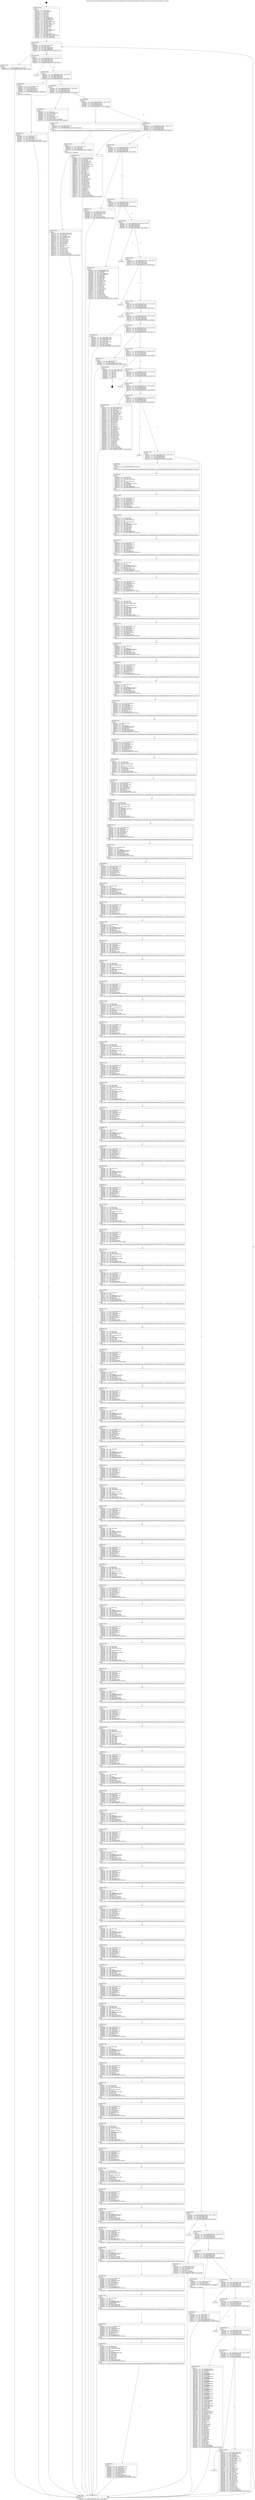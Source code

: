 digraph "0x401aa0" {
  label = "0x401aa0 (/mnt/c/Users/mathe/Desktop/tcc/POCII/binaries/extr_anypixelfirmwarecontrollerThirdPartyETHsrcstm32f4x7_eth.c_ETH_StructInit_Final-ollvm.out::main(0))"
  labelloc = "t"
  node[shape=record]

  Entry [label="",width=0.3,height=0.3,shape=circle,fillcolor=black,style=filled]
  "0x401b05" [label="{
     0x401b05 [29]\l
     | [instrs]\l
     &nbsp;&nbsp;0x401b05 \<+3\>: mov -0x70(%rbp),%eax\l
     &nbsp;&nbsp;0x401b08 \<+2\>: mov %eax,%ecx\l
     &nbsp;&nbsp;0x401b0a \<+6\>: sub $0x974e7f38,%ecx\l
     &nbsp;&nbsp;0x401b10 \<+6\>: mov %eax,-0x84(%rbp)\l
     &nbsp;&nbsp;0x401b16 \<+6\>: mov %ecx,-0x88(%rbp)\l
     &nbsp;&nbsp;0x401b1c \<+6\>: je 00000000004031f1 \<main+0x1751\>\l
  }"]
  "0x4031f1" [label="{
     0x4031f1 [12]\l
     | [instrs]\l
     &nbsp;&nbsp;0x4031f1 \<+7\>: movl $0x16876dc1,-0x70(%rbp)\l
     &nbsp;&nbsp;0x4031f8 \<+5\>: jmp 00000000004033fb \<main+0x195b\>\l
  }"]
  "0x401b22" [label="{
     0x401b22 [28]\l
     | [instrs]\l
     &nbsp;&nbsp;0x401b22 \<+5\>: jmp 0000000000401b27 \<main+0x87\>\l
     &nbsp;&nbsp;0x401b27 \<+6\>: mov -0x84(%rbp),%eax\l
     &nbsp;&nbsp;0x401b2d \<+5\>: sub $0xa327e9cc,%eax\l
     &nbsp;&nbsp;0x401b32 \<+6\>: mov %eax,-0x8c(%rbp)\l
     &nbsp;&nbsp;0x401b38 \<+6\>: je 0000000000401f5b \<main+0x4bb\>\l
  }"]
  Exit [label="",width=0.3,height=0.3,shape=circle,fillcolor=black,style=filled,peripheries=2]
  "0x401f5b" [label="{
     0x401f5b\l
  }", style=dashed]
  "0x401b3e" [label="{
     0x401b3e [28]\l
     | [instrs]\l
     &nbsp;&nbsp;0x401b3e \<+5\>: jmp 0000000000401b43 \<main+0xa3\>\l
     &nbsp;&nbsp;0x401b43 \<+6\>: mov -0x84(%rbp),%eax\l
     &nbsp;&nbsp;0x401b49 \<+5\>: sub $0xaf227515,%eax\l
     &nbsp;&nbsp;0x401b4e \<+6\>: mov %eax,-0x90(%rbp)\l
     &nbsp;&nbsp;0x401b54 \<+6\>: je 000000000040209e \<main+0x5fe\>\l
  }"]
  "0x401dc2" [label="{
     0x401dc2\l
  }", style=dashed]
  "0x40209e" [label="{
     0x40209e [29]\l
     | [instrs]\l
     &nbsp;&nbsp;0x40209e \<+4\>: mov -0x50(%rbp),%rax\l
     &nbsp;&nbsp;0x4020a2 \<+6\>: movl $0x1,(%rax)\l
     &nbsp;&nbsp;0x4020a8 \<+4\>: mov -0x50(%rbp),%rax\l
     &nbsp;&nbsp;0x4020ac \<+3\>: movslq (%rax),%rax\l
     &nbsp;&nbsp;0x4020af \<+7\>: imul $0xbc,%rax,%rdi\l
     &nbsp;&nbsp;0x4020b6 \<+5\>: call 0000000000401050 \<malloc@plt\>\l
     | [calls]\l
     &nbsp;&nbsp;0x401050 \{1\} (unknown)\l
  }"]
  "0x401b5a" [label="{
     0x401b5a [28]\l
     | [instrs]\l
     &nbsp;&nbsp;0x401b5a \<+5\>: jmp 0000000000401b5f \<main+0xbf\>\l
     &nbsp;&nbsp;0x401b5f \<+6\>: mov -0x84(%rbp),%eax\l
     &nbsp;&nbsp;0x401b65 \<+5\>: sub $0xb24562f1,%eax\l
     &nbsp;&nbsp;0x401b6a \<+6\>: mov %eax,-0x94(%rbp)\l
     &nbsp;&nbsp;0x401b70 \<+6\>: je 00000000004030d0 \<main+0x1630\>\l
  }"]
  "0x403230" [label="{
     0x403230 [144]\l
     | [instrs]\l
     &nbsp;&nbsp;0x403230 \<+5\>: mov $0x5bc53f80,%eax\l
     &nbsp;&nbsp;0x403235 \<+5\>: mov $0x2e5db2f9,%ecx\l
     &nbsp;&nbsp;0x40323a \<+2\>: mov $0x1,%dl\l
     &nbsp;&nbsp;0x40323c \<+7\>: mov 0x4060fc,%esi\l
     &nbsp;&nbsp;0x403243 \<+7\>: mov 0x40607c,%edi\l
     &nbsp;&nbsp;0x40324a \<+3\>: mov %esi,%r8d\l
     &nbsp;&nbsp;0x40324d \<+7\>: sub $0x3e620f7a,%r8d\l
     &nbsp;&nbsp;0x403254 \<+4\>: sub $0x1,%r8d\l
     &nbsp;&nbsp;0x403258 \<+7\>: add $0x3e620f7a,%r8d\l
     &nbsp;&nbsp;0x40325f \<+4\>: imul %r8d,%esi\l
     &nbsp;&nbsp;0x403263 \<+3\>: and $0x1,%esi\l
     &nbsp;&nbsp;0x403266 \<+3\>: cmp $0x0,%esi\l
     &nbsp;&nbsp;0x403269 \<+4\>: sete %r9b\l
     &nbsp;&nbsp;0x40326d \<+3\>: cmp $0xa,%edi\l
     &nbsp;&nbsp;0x403270 \<+4\>: setl %r10b\l
     &nbsp;&nbsp;0x403274 \<+3\>: mov %r9b,%r11b\l
     &nbsp;&nbsp;0x403277 \<+4\>: xor $0xff,%r11b\l
     &nbsp;&nbsp;0x40327b \<+3\>: mov %r10b,%bl\l
     &nbsp;&nbsp;0x40327e \<+3\>: xor $0xff,%bl\l
     &nbsp;&nbsp;0x403281 \<+3\>: xor $0x0,%dl\l
     &nbsp;&nbsp;0x403284 \<+3\>: mov %r11b,%r14b\l
     &nbsp;&nbsp;0x403287 \<+4\>: and $0x0,%r14b\l
     &nbsp;&nbsp;0x40328b \<+3\>: and %dl,%r9b\l
     &nbsp;&nbsp;0x40328e \<+3\>: mov %bl,%r15b\l
     &nbsp;&nbsp;0x403291 \<+4\>: and $0x0,%r15b\l
     &nbsp;&nbsp;0x403295 \<+3\>: and %dl,%r10b\l
     &nbsp;&nbsp;0x403298 \<+3\>: or %r9b,%r14b\l
     &nbsp;&nbsp;0x40329b \<+3\>: or %r10b,%r15b\l
     &nbsp;&nbsp;0x40329e \<+3\>: xor %r15b,%r14b\l
     &nbsp;&nbsp;0x4032a1 \<+3\>: or %bl,%r11b\l
     &nbsp;&nbsp;0x4032a4 \<+4\>: xor $0xff,%r11b\l
     &nbsp;&nbsp;0x4032a8 \<+3\>: or $0x0,%dl\l
     &nbsp;&nbsp;0x4032ab \<+3\>: and %dl,%r11b\l
     &nbsp;&nbsp;0x4032ae \<+3\>: or %r11b,%r14b\l
     &nbsp;&nbsp;0x4032b1 \<+4\>: test $0x1,%r14b\l
     &nbsp;&nbsp;0x4032b5 \<+3\>: cmovne %ecx,%eax\l
     &nbsp;&nbsp;0x4032b8 \<+3\>: mov %eax,-0x70(%rbp)\l
     &nbsp;&nbsp;0x4032bb \<+5\>: jmp 00000000004033fb \<main+0x195b\>\l
  }"]
  "0x4030d0" [label="{
     0x4030d0 [31]\l
     | [instrs]\l
     &nbsp;&nbsp;0x4030d0 \<+2\>: xor %eax,%eax\l
     &nbsp;&nbsp;0x4030d2 \<+4\>: mov -0x40(%rbp),%rcx\l
     &nbsp;&nbsp;0x4030d6 \<+2\>: mov (%rcx),%edx\l
     &nbsp;&nbsp;0x4030d8 \<+3\>: sub $0x1,%eax\l
     &nbsp;&nbsp;0x4030db \<+2\>: sub %eax,%edx\l
     &nbsp;&nbsp;0x4030dd \<+4\>: mov -0x40(%rbp),%rcx\l
     &nbsp;&nbsp;0x4030e1 \<+2\>: mov %edx,(%rcx)\l
     &nbsp;&nbsp;0x4030e3 \<+7\>: movl $0x14c753f2,-0x70(%rbp)\l
     &nbsp;&nbsp;0x4030ea \<+5\>: jmp 00000000004033fb \<main+0x195b\>\l
  }"]
  "0x401b76" [label="{
     0x401b76 [28]\l
     | [instrs]\l
     &nbsp;&nbsp;0x401b76 \<+5\>: jmp 0000000000401b7b \<main+0xdb\>\l
     &nbsp;&nbsp;0x401b7b \<+6\>: mov -0x84(%rbp),%eax\l
     &nbsp;&nbsp;0x401b81 \<+5\>: sub $0xb30523e1,%eax\l
     &nbsp;&nbsp;0x401b86 \<+6\>: mov %eax,-0x98(%rbp)\l
     &nbsp;&nbsp;0x401b8c \<+6\>: je 000000000040317f \<main+0x16df\>\l
  }"]
  "0x40319a" [label="{
     0x40319a [87]\l
     | [instrs]\l
     &nbsp;&nbsp;0x40319a \<+5\>: mov $0x5e07529d,%ecx\l
     &nbsp;&nbsp;0x40319f \<+5\>: mov $0x974e7f38,%edx\l
     &nbsp;&nbsp;0x4031a4 \<+2\>: xor %esi,%esi\l
     &nbsp;&nbsp;0x4031a6 \<+8\>: mov 0x4060fc,%r8d\l
     &nbsp;&nbsp;0x4031ae \<+8\>: mov 0x40607c,%r9d\l
     &nbsp;&nbsp;0x4031b6 \<+3\>: sub $0x1,%esi\l
     &nbsp;&nbsp;0x4031b9 \<+3\>: mov %r8d,%r10d\l
     &nbsp;&nbsp;0x4031bc \<+3\>: add %esi,%r10d\l
     &nbsp;&nbsp;0x4031bf \<+4\>: imul %r10d,%r8d\l
     &nbsp;&nbsp;0x4031c3 \<+4\>: and $0x1,%r8d\l
     &nbsp;&nbsp;0x4031c7 \<+4\>: cmp $0x0,%r8d\l
     &nbsp;&nbsp;0x4031cb \<+4\>: sete %r11b\l
     &nbsp;&nbsp;0x4031cf \<+4\>: cmp $0xa,%r9d\l
     &nbsp;&nbsp;0x4031d3 \<+3\>: setl %bl\l
     &nbsp;&nbsp;0x4031d6 \<+3\>: mov %r11b,%r14b\l
     &nbsp;&nbsp;0x4031d9 \<+3\>: and %bl,%r14b\l
     &nbsp;&nbsp;0x4031dc \<+3\>: xor %bl,%r11b\l
     &nbsp;&nbsp;0x4031df \<+3\>: or %r11b,%r14b\l
     &nbsp;&nbsp;0x4031e2 \<+4\>: test $0x1,%r14b\l
     &nbsp;&nbsp;0x4031e6 \<+3\>: cmovne %edx,%ecx\l
     &nbsp;&nbsp;0x4031e9 \<+3\>: mov %ecx,-0x70(%rbp)\l
     &nbsp;&nbsp;0x4031ec \<+5\>: jmp 00000000004033fb \<main+0x195b\>\l
  }"]
  "0x40317f" [label="{
     0x40317f [12]\l
     | [instrs]\l
     &nbsp;&nbsp;0x40317f \<+4\>: mov -0x48(%rbp),%rax\l
     &nbsp;&nbsp;0x403183 \<+3\>: mov (%rax),%rdi\l
     &nbsp;&nbsp;0x403186 \<+5\>: call 00000000004013f0 \<ETH_StructInit\>\l
     | [calls]\l
     &nbsp;&nbsp;0x4013f0 \{1\} (/mnt/c/Users/mathe/Desktop/tcc/POCII/binaries/extr_anypixelfirmwarecontrollerThirdPartyETHsrcstm32f4x7_eth.c_ETH_StructInit_Final-ollvm.out::ETH_StructInit)\l
  }"]
  "0x401b92" [label="{
     0x401b92 [28]\l
     | [instrs]\l
     &nbsp;&nbsp;0x401b92 \<+5\>: jmp 0000000000401b97 \<main+0xf7\>\l
     &nbsp;&nbsp;0x401b97 \<+6\>: mov -0x84(%rbp),%eax\l
     &nbsp;&nbsp;0x401b9d \<+5\>: sub $0xc9df5e07,%eax\l
     &nbsp;&nbsp;0x401ba2 \<+6\>: mov %eax,-0x9c(%rbp)\l
     &nbsp;&nbsp;0x401ba8 \<+6\>: je 00000000004030ef \<main+0x164f\>\l
  }"]
  "0x40318b" [label="{
     0x40318b [15]\l
     | [instrs]\l
     &nbsp;&nbsp;0x40318b \<+4\>: mov -0x48(%rbp),%rax\l
     &nbsp;&nbsp;0x40318f \<+3\>: mov (%rax),%rax\l
     &nbsp;&nbsp;0x403192 \<+3\>: mov %rax,%rdi\l
     &nbsp;&nbsp;0x403195 \<+5\>: call 0000000000401030 \<free@plt\>\l
     | [calls]\l
     &nbsp;&nbsp;0x401030 \{1\} (unknown)\l
  }"]
  "0x4030ef" [label="{
     0x4030ef [144]\l
     | [instrs]\l
     &nbsp;&nbsp;0x4030ef \<+5\>: mov $0x5e07529d,%eax\l
     &nbsp;&nbsp;0x4030f4 \<+5\>: mov $0xb30523e1,%ecx\l
     &nbsp;&nbsp;0x4030f9 \<+2\>: mov $0x1,%dl\l
     &nbsp;&nbsp;0x4030fb \<+7\>: mov 0x4060fc,%esi\l
     &nbsp;&nbsp;0x403102 \<+7\>: mov 0x40607c,%edi\l
     &nbsp;&nbsp;0x403109 \<+3\>: mov %esi,%r8d\l
     &nbsp;&nbsp;0x40310c \<+7\>: add $0xd454cc58,%r8d\l
     &nbsp;&nbsp;0x403113 \<+4\>: sub $0x1,%r8d\l
     &nbsp;&nbsp;0x403117 \<+7\>: sub $0xd454cc58,%r8d\l
     &nbsp;&nbsp;0x40311e \<+4\>: imul %r8d,%esi\l
     &nbsp;&nbsp;0x403122 \<+3\>: and $0x1,%esi\l
     &nbsp;&nbsp;0x403125 \<+3\>: cmp $0x0,%esi\l
     &nbsp;&nbsp;0x403128 \<+4\>: sete %r9b\l
     &nbsp;&nbsp;0x40312c \<+3\>: cmp $0xa,%edi\l
     &nbsp;&nbsp;0x40312f \<+4\>: setl %r10b\l
     &nbsp;&nbsp;0x403133 \<+3\>: mov %r9b,%r11b\l
     &nbsp;&nbsp;0x403136 \<+4\>: xor $0xff,%r11b\l
     &nbsp;&nbsp;0x40313a \<+3\>: mov %r10b,%bl\l
     &nbsp;&nbsp;0x40313d \<+3\>: xor $0xff,%bl\l
     &nbsp;&nbsp;0x403140 \<+3\>: xor $0x0,%dl\l
     &nbsp;&nbsp;0x403143 \<+3\>: mov %r11b,%r14b\l
     &nbsp;&nbsp;0x403146 \<+4\>: and $0x0,%r14b\l
     &nbsp;&nbsp;0x40314a \<+3\>: and %dl,%r9b\l
     &nbsp;&nbsp;0x40314d \<+3\>: mov %bl,%r15b\l
     &nbsp;&nbsp;0x403150 \<+4\>: and $0x0,%r15b\l
     &nbsp;&nbsp;0x403154 \<+3\>: and %dl,%r10b\l
     &nbsp;&nbsp;0x403157 \<+3\>: or %r9b,%r14b\l
     &nbsp;&nbsp;0x40315a \<+3\>: or %r10b,%r15b\l
     &nbsp;&nbsp;0x40315d \<+3\>: xor %r15b,%r14b\l
     &nbsp;&nbsp;0x403160 \<+3\>: or %bl,%r11b\l
     &nbsp;&nbsp;0x403163 \<+4\>: xor $0xff,%r11b\l
     &nbsp;&nbsp;0x403167 \<+3\>: or $0x0,%dl\l
     &nbsp;&nbsp;0x40316a \<+3\>: and %dl,%r11b\l
     &nbsp;&nbsp;0x40316d \<+3\>: or %r11b,%r14b\l
     &nbsp;&nbsp;0x403170 \<+4\>: test $0x1,%r14b\l
     &nbsp;&nbsp;0x403174 \<+3\>: cmovne %ecx,%eax\l
     &nbsp;&nbsp;0x403177 \<+3\>: mov %eax,-0x70(%rbp)\l
     &nbsp;&nbsp;0x40317a \<+5\>: jmp 00000000004033fb \<main+0x195b\>\l
  }"]
  "0x401bae" [label="{
     0x401bae [28]\l
     | [instrs]\l
     &nbsp;&nbsp;0x401bae \<+5\>: jmp 0000000000401bb3 \<main+0x113\>\l
     &nbsp;&nbsp;0x401bb3 \<+6\>: mov -0x84(%rbp),%eax\l
     &nbsp;&nbsp;0x401bb9 \<+5\>: sub $0xd109446a,%eax\l
     &nbsp;&nbsp;0x401bbe \<+6\>: mov %eax,-0xa0(%rbp)\l
     &nbsp;&nbsp;0x401bc4 \<+6\>: je 0000000000402083 \<main+0x5e3\>\l
  }"]
  "0x40309d" [label="{
     0x40309d [51]\l
     | [instrs]\l
     &nbsp;&nbsp;0x40309d \<+6\>: mov -0x1f8(%rbp),%ecx\l
     &nbsp;&nbsp;0x4030a3 \<+3\>: imul %eax,%ecx\l
     &nbsp;&nbsp;0x4030a6 \<+4\>: mov -0x48(%rbp),%rdi\l
     &nbsp;&nbsp;0x4030aa \<+3\>: mov (%rdi),%rdi\l
     &nbsp;&nbsp;0x4030ad \<+4\>: mov -0x40(%rbp),%r8\l
     &nbsp;&nbsp;0x4030b1 \<+3\>: movslq (%r8),%r8\l
     &nbsp;&nbsp;0x4030b4 \<+7\>: imul $0xbc,%r8,%r8\l
     &nbsp;&nbsp;0x4030bb \<+3\>: add %r8,%rdi\l
     &nbsp;&nbsp;0x4030be \<+6\>: mov %ecx,0xb8(%rdi)\l
     &nbsp;&nbsp;0x4030c4 \<+7\>: movl $0xb24562f1,-0x70(%rbp)\l
     &nbsp;&nbsp;0x4030cb \<+5\>: jmp 00000000004033fb \<main+0x195b\>\l
  }"]
  "0x402083" [label="{
     0x402083 [27]\l
     | [instrs]\l
     &nbsp;&nbsp;0x402083 \<+5\>: mov $0x2ce0c486,%eax\l
     &nbsp;&nbsp;0x402088 \<+5\>: mov $0xaf227515,%ecx\l
     &nbsp;&nbsp;0x40208d \<+3\>: mov -0x30(%rbp),%edx\l
     &nbsp;&nbsp;0x402090 \<+3\>: cmp $0x0,%edx\l
     &nbsp;&nbsp;0x402093 \<+3\>: cmove %ecx,%eax\l
     &nbsp;&nbsp;0x402096 \<+3\>: mov %eax,-0x70(%rbp)\l
     &nbsp;&nbsp;0x402099 \<+5\>: jmp 00000000004033fb \<main+0x195b\>\l
  }"]
  "0x401bca" [label="{
     0x401bca [28]\l
     | [instrs]\l
     &nbsp;&nbsp;0x401bca \<+5\>: jmp 0000000000401bcf \<main+0x12f\>\l
     &nbsp;&nbsp;0x401bcf \<+6\>: mov -0x84(%rbp),%eax\l
     &nbsp;&nbsp;0x401bd5 \<+5\>: sub $0xdf7ad312,%eax\l
     &nbsp;&nbsp;0x401bda \<+6\>: mov %eax,-0xa4(%rbp)\l
     &nbsp;&nbsp;0x401be0 \<+6\>: je 0000000000401dcc \<main+0x32c\>\l
  }"]
  "0x403065" [label="{
     0x403065 [56]\l
     | [instrs]\l
     &nbsp;&nbsp;0x403065 \<+2\>: xor %ecx,%ecx\l
     &nbsp;&nbsp;0x403067 \<+5\>: mov $0x2,%edx\l
     &nbsp;&nbsp;0x40306c \<+6\>: mov %edx,-0x1f4(%rbp)\l
     &nbsp;&nbsp;0x403072 \<+1\>: cltd\l
     &nbsp;&nbsp;0x403073 \<+6\>: mov -0x1f4(%rbp),%esi\l
     &nbsp;&nbsp;0x403079 \<+2\>: idiv %esi\l
     &nbsp;&nbsp;0x40307b \<+6\>: imul $0xfffffffe,%edx,%edx\l
     &nbsp;&nbsp;0x403081 \<+3\>: mov %ecx,%r9d\l
     &nbsp;&nbsp;0x403084 \<+3\>: sub %edx,%r9d\l
     &nbsp;&nbsp;0x403087 \<+2\>: mov %ecx,%edx\l
     &nbsp;&nbsp;0x403089 \<+3\>: sub $0x1,%edx\l
     &nbsp;&nbsp;0x40308c \<+3\>: add %edx,%r9d\l
     &nbsp;&nbsp;0x40308f \<+3\>: sub %r9d,%ecx\l
     &nbsp;&nbsp;0x403092 \<+6\>: mov %ecx,-0x1f8(%rbp)\l
     &nbsp;&nbsp;0x403098 \<+5\>: call 0000000000401160 \<next_i\>\l
     | [calls]\l
     &nbsp;&nbsp;0x401160 \{1\} (/mnt/c/Users/mathe/Desktop/tcc/POCII/binaries/extr_anypixelfirmwarecontrollerThirdPartyETHsrcstm32f4x7_eth.c_ETH_StructInit_Final-ollvm.out::next_i)\l
  }"]
  "0x401dcc" [label="{
     0x401dcc [97]\l
     | [instrs]\l
     &nbsp;&nbsp;0x401dcc \<+5\>: mov $0xf84e5cbf,%eax\l
     &nbsp;&nbsp;0x401dd1 \<+5\>: mov $0x6dafd375,%ecx\l
     &nbsp;&nbsp;0x401dd6 \<+2\>: mov $0x1,%dl\l
     &nbsp;&nbsp;0x401dd8 \<+4\>: mov -0x6a(%rbp),%sil\l
     &nbsp;&nbsp;0x401ddc \<+4\>: mov -0x69(%rbp),%dil\l
     &nbsp;&nbsp;0x401de0 \<+3\>: mov %sil,%r8b\l
     &nbsp;&nbsp;0x401de3 \<+4\>: xor $0xff,%r8b\l
     &nbsp;&nbsp;0x401de7 \<+3\>: mov %dil,%r9b\l
     &nbsp;&nbsp;0x401dea \<+4\>: xor $0xff,%r9b\l
     &nbsp;&nbsp;0x401dee \<+3\>: xor $0x1,%dl\l
     &nbsp;&nbsp;0x401df1 \<+3\>: mov %r8b,%r10b\l
     &nbsp;&nbsp;0x401df4 \<+4\>: and $0xff,%r10b\l
     &nbsp;&nbsp;0x401df8 \<+3\>: and %dl,%sil\l
     &nbsp;&nbsp;0x401dfb \<+3\>: mov %r9b,%r11b\l
     &nbsp;&nbsp;0x401dfe \<+4\>: and $0xff,%r11b\l
     &nbsp;&nbsp;0x401e02 \<+3\>: and %dl,%dil\l
     &nbsp;&nbsp;0x401e05 \<+3\>: or %sil,%r10b\l
     &nbsp;&nbsp;0x401e08 \<+3\>: or %dil,%r11b\l
     &nbsp;&nbsp;0x401e0b \<+3\>: xor %r11b,%r10b\l
     &nbsp;&nbsp;0x401e0e \<+3\>: or %r9b,%r8b\l
     &nbsp;&nbsp;0x401e11 \<+4\>: xor $0xff,%r8b\l
     &nbsp;&nbsp;0x401e15 \<+3\>: or $0x1,%dl\l
     &nbsp;&nbsp;0x401e18 \<+3\>: and %dl,%r8b\l
     &nbsp;&nbsp;0x401e1b \<+3\>: or %r8b,%r10b\l
     &nbsp;&nbsp;0x401e1e \<+4\>: test $0x1,%r10b\l
     &nbsp;&nbsp;0x401e22 \<+3\>: cmovne %ecx,%eax\l
     &nbsp;&nbsp;0x401e25 \<+3\>: mov %eax,-0x70(%rbp)\l
     &nbsp;&nbsp;0x401e28 \<+5\>: jmp 00000000004033fb \<main+0x195b\>\l
  }"]
  "0x401be6" [label="{
     0x401be6 [28]\l
     | [instrs]\l
     &nbsp;&nbsp;0x401be6 \<+5\>: jmp 0000000000401beb \<main+0x14b\>\l
     &nbsp;&nbsp;0x401beb \<+6\>: mov -0x84(%rbp),%eax\l
     &nbsp;&nbsp;0x401bf1 \<+5\>: sub $0xf84e5cbf,%eax\l
     &nbsp;&nbsp;0x401bf6 \<+6\>: mov %eax,-0xa8(%rbp)\l
     &nbsp;&nbsp;0x401bfc \<+6\>: je 000000000040336b \<main+0x18cb\>\l
  }"]
  "0x4033fb" [label="{
     0x4033fb [5]\l
     | [instrs]\l
     &nbsp;&nbsp;0x4033fb \<+5\>: jmp 0000000000401b05 \<main+0x65\>\l
  }"]
  "0x401aa0" [label="{
     0x401aa0 [101]\l
     | [instrs]\l
     &nbsp;&nbsp;0x401aa0 \<+1\>: push %rbp\l
     &nbsp;&nbsp;0x401aa1 \<+3\>: mov %rsp,%rbp\l
     &nbsp;&nbsp;0x401aa4 \<+2\>: push %r15\l
     &nbsp;&nbsp;0x401aa6 \<+2\>: push %r14\l
     &nbsp;&nbsp;0x401aa8 \<+2\>: push %r13\l
     &nbsp;&nbsp;0x401aaa \<+2\>: push %r12\l
     &nbsp;&nbsp;0x401aac \<+1\>: push %rbx\l
     &nbsp;&nbsp;0x401aad \<+7\>: sub $0x1d8,%rsp\l
     &nbsp;&nbsp;0x401ab4 \<+7\>: mov 0x4060fc,%eax\l
     &nbsp;&nbsp;0x401abb \<+7\>: mov 0x40607c,%ecx\l
     &nbsp;&nbsp;0x401ac2 \<+2\>: mov %eax,%edx\l
     &nbsp;&nbsp;0x401ac4 \<+6\>: add $0xe773c4f0,%edx\l
     &nbsp;&nbsp;0x401aca \<+3\>: sub $0x1,%edx\l
     &nbsp;&nbsp;0x401acd \<+6\>: sub $0xe773c4f0,%edx\l
     &nbsp;&nbsp;0x401ad3 \<+3\>: imul %edx,%eax\l
     &nbsp;&nbsp;0x401ad6 \<+3\>: and $0x1,%eax\l
     &nbsp;&nbsp;0x401ad9 \<+3\>: cmp $0x0,%eax\l
     &nbsp;&nbsp;0x401adc \<+4\>: sete %r8b\l
     &nbsp;&nbsp;0x401ae0 \<+4\>: and $0x1,%r8b\l
     &nbsp;&nbsp;0x401ae4 \<+4\>: mov %r8b,-0x6a(%rbp)\l
     &nbsp;&nbsp;0x401ae8 \<+3\>: cmp $0xa,%ecx\l
     &nbsp;&nbsp;0x401aeb \<+4\>: setl %r8b\l
     &nbsp;&nbsp;0x401aef \<+4\>: and $0x1,%r8b\l
     &nbsp;&nbsp;0x401af3 \<+4\>: mov %r8b,-0x69(%rbp)\l
     &nbsp;&nbsp;0x401af7 \<+7\>: movl $0xdf7ad312,-0x70(%rbp)\l
     &nbsp;&nbsp;0x401afe \<+3\>: mov %edi,-0x74(%rbp)\l
     &nbsp;&nbsp;0x401b01 \<+4\>: mov %rsi,-0x80(%rbp)\l
  }"]
  "0x403039" [label="{
     0x403039 [44]\l
     | [instrs]\l
     &nbsp;&nbsp;0x403039 \<+6\>: mov -0x1f0(%rbp),%ecx\l
     &nbsp;&nbsp;0x40303f \<+3\>: imul %eax,%ecx\l
     &nbsp;&nbsp;0x403042 \<+4\>: mov -0x48(%rbp),%rdi\l
     &nbsp;&nbsp;0x403046 \<+3\>: mov (%rdi),%rdi\l
     &nbsp;&nbsp;0x403049 \<+4\>: mov -0x40(%rbp),%r8\l
     &nbsp;&nbsp;0x40304d \<+3\>: movslq (%r8),%r8\l
     &nbsp;&nbsp;0x403050 \<+7\>: imul $0xbc,%r8,%r8\l
     &nbsp;&nbsp;0x403057 \<+3\>: add %r8,%rdi\l
     &nbsp;&nbsp;0x40305a \<+6\>: mov %ecx,0xb4(%rdi)\l
     &nbsp;&nbsp;0x403060 \<+5\>: call 0000000000401160 \<next_i\>\l
     | [calls]\l
     &nbsp;&nbsp;0x401160 \{1\} (/mnt/c/Users/mathe/Desktop/tcc/POCII/binaries/extr_anypixelfirmwarecontrollerThirdPartyETHsrcstm32f4x7_eth.c_ETH_StructInit_Final-ollvm.out::next_i)\l
  }"]
  "0x40336b" [label="{
     0x40336b\l
  }", style=dashed]
  "0x401c02" [label="{
     0x401c02 [28]\l
     | [instrs]\l
     &nbsp;&nbsp;0x401c02 \<+5\>: jmp 0000000000401c07 \<main+0x167\>\l
     &nbsp;&nbsp;0x401c07 \<+6\>: mov -0x84(%rbp),%eax\l
     &nbsp;&nbsp;0x401c0d \<+5\>: sub $0xfe3b66fa,%eax\l
     &nbsp;&nbsp;0x401c12 \<+6\>: mov %eax,-0xac(%rbp)\l
     &nbsp;&nbsp;0x401c18 \<+6\>: je 000000000040204c \<main+0x5ac\>\l
  }"]
  "0x403011" [label="{
     0x403011 [40]\l
     | [instrs]\l
     &nbsp;&nbsp;0x403011 \<+5\>: mov $0x2,%ecx\l
     &nbsp;&nbsp;0x403016 \<+1\>: cltd\l
     &nbsp;&nbsp;0x403017 \<+2\>: idiv %ecx\l
     &nbsp;&nbsp;0x403019 \<+6\>: imul $0xfffffffe,%edx,%ecx\l
     &nbsp;&nbsp;0x40301f \<+6\>: sub $0xeaf8899e,%ecx\l
     &nbsp;&nbsp;0x403025 \<+3\>: add $0x1,%ecx\l
     &nbsp;&nbsp;0x403028 \<+6\>: add $0xeaf8899e,%ecx\l
     &nbsp;&nbsp;0x40302e \<+6\>: mov %ecx,-0x1f0(%rbp)\l
     &nbsp;&nbsp;0x403034 \<+5\>: call 0000000000401160 \<next_i\>\l
     | [calls]\l
     &nbsp;&nbsp;0x401160 \{1\} (/mnt/c/Users/mathe/Desktop/tcc/POCII/binaries/extr_anypixelfirmwarecontrollerThirdPartyETHsrcstm32f4x7_eth.c_ETH_StructInit_Final-ollvm.out::next_i)\l
  }"]
  "0x40204c" [label="{
     0x40204c\l
  }", style=dashed]
  "0x401c1e" [label="{
     0x401c1e [28]\l
     | [instrs]\l
     &nbsp;&nbsp;0x401c1e \<+5\>: jmp 0000000000401c23 \<main+0x183\>\l
     &nbsp;&nbsp;0x401c23 \<+6\>: mov -0x84(%rbp),%eax\l
     &nbsp;&nbsp;0x401c29 \<+5\>: sub $0xb1c66a2,%eax\l
     &nbsp;&nbsp;0x401c2e \<+6\>: mov %eax,-0xb0(%rbp)\l
     &nbsp;&nbsp;0x401c34 \<+6\>: je 0000000000401fb3 \<main+0x513\>\l
  }"]
  "0x402fe5" [label="{
     0x402fe5 [44]\l
     | [instrs]\l
     &nbsp;&nbsp;0x402fe5 \<+6\>: mov -0x1ec(%rbp),%ecx\l
     &nbsp;&nbsp;0x402feb \<+3\>: imul %eax,%ecx\l
     &nbsp;&nbsp;0x402fee \<+4\>: mov -0x48(%rbp),%rdi\l
     &nbsp;&nbsp;0x402ff2 \<+3\>: mov (%rdi),%rdi\l
     &nbsp;&nbsp;0x402ff5 \<+4\>: mov -0x40(%rbp),%r8\l
     &nbsp;&nbsp;0x402ff9 \<+3\>: movslq (%r8),%r8\l
     &nbsp;&nbsp;0x402ffc \<+7\>: imul $0xbc,%r8,%r8\l
     &nbsp;&nbsp;0x403003 \<+3\>: add %r8,%rdi\l
     &nbsp;&nbsp;0x403006 \<+6\>: mov %ecx,0xb0(%rdi)\l
     &nbsp;&nbsp;0x40300c \<+5\>: call 0000000000401160 \<next_i\>\l
     | [calls]\l
     &nbsp;&nbsp;0x401160 \{1\} (/mnt/c/Users/mathe/Desktop/tcc/POCII/binaries/extr_anypixelfirmwarecontrollerThirdPartyETHsrcstm32f4x7_eth.c_ETH_StructInit_Final-ollvm.out::next_i)\l
  }"]
  "0x401fb3" [label="{
     0x401fb3\l
  }", style=dashed]
  "0x401c3a" [label="{
     0x401c3a [28]\l
     | [instrs]\l
     &nbsp;&nbsp;0x401c3a \<+5\>: jmp 0000000000401c3f \<main+0x19f\>\l
     &nbsp;&nbsp;0x401c3f \<+6\>: mov -0x84(%rbp),%eax\l
     &nbsp;&nbsp;0x401c45 \<+5\>: sub $0x14c753f2,%eax\l
     &nbsp;&nbsp;0x401c4a \<+6\>: mov %eax,-0xb4(%rbp)\l
     &nbsp;&nbsp;0x401c50 \<+6\>: je 00000000004020d8 \<main+0x638\>\l
  }"]
  "0x402fbd" [label="{
     0x402fbd [40]\l
     | [instrs]\l
     &nbsp;&nbsp;0x402fbd \<+5\>: mov $0x2,%ecx\l
     &nbsp;&nbsp;0x402fc2 \<+1\>: cltd\l
     &nbsp;&nbsp;0x402fc3 \<+2\>: idiv %ecx\l
     &nbsp;&nbsp;0x402fc5 \<+6\>: imul $0xfffffffe,%edx,%ecx\l
     &nbsp;&nbsp;0x402fcb \<+6\>: add $0xf4c35037,%ecx\l
     &nbsp;&nbsp;0x402fd1 \<+3\>: add $0x1,%ecx\l
     &nbsp;&nbsp;0x402fd4 \<+6\>: sub $0xf4c35037,%ecx\l
     &nbsp;&nbsp;0x402fda \<+6\>: mov %ecx,-0x1ec(%rbp)\l
     &nbsp;&nbsp;0x402fe0 \<+5\>: call 0000000000401160 \<next_i\>\l
     | [calls]\l
     &nbsp;&nbsp;0x401160 \{1\} (/mnt/c/Users/mathe/Desktop/tcc/POCII/binaries/extr_anypixelfirmwarecontrollerThirdPartyETHsrcstm32f4x7_eth.c_ETH_StructInit_Final-ollvm.out::next_i)\l
  }"]
  "0x4020d8" [label="{
     0x4020d8 [33]\l
     | [instrs]\l
     &nbsp;&nbsp;0x4020d8 \<+5\>: mov $0xc9df5e07,%eax\l
     &nbsp;&nbsp;0x4020dd \<+5\>: mov $0x3af9f44e,%ecx\l
     &nbsp;&nbsp;0x4020e2 \<+4\>: mov -0x40(%rbp),%rdx\l
     &nbsp;&nbsp;0x4020e6 \<+2\>: mov (%rdx),%esi\l
     &nbsp;&nbsp;0x4020e8 \<+4\>: mov -0x50(%rbp),%rdx\l
     &nbsp;&nbsp;0x4020ec \<+2\>: cmp (%rdx),%esi\l
     &nbsp;&nbsp;0x4020ee \<+3\>: cmovl %ecx,%eax\l
     &nbsp;&nbsp;0x4020f1 \<+3\>: mov %eax,-0x70(%rbp)\l
     &nbsp;&nbsp;0x4020f4 \<+5\>: jmp 00000000004033fb \<main+0x195b\>\l
  }"]
  "0x401c56" [label="{
     0x401c56 [28]\l
     | [instrs]\l
     &nbsp;&nbsp;0x401c56 \<+5\>: jmp 0000000000401c5b \<main+0x1bb\>\l
     &nbsp;&nbsp;0x401c5b \<+6\>: mov -0x84(%rbp),%eax\l
     &nbsp;&nbsp;0x401c61 \<+5\>: sub $0x16876dc1,%eax\l
     &nbsp;&nbsp;0x401c66 \<+6\>: mov %eax,-0xb8(%rbp)\l
     &nbsp;&nbsp;0x401c6c \<+6\>: je 000000000040321a \<main+0x177a\>\l
  }"]
  "0x402f91" [label="{
     0x402f91 [44]\l
     | [instrs]\l
     &nbsp;&nbsp;0x402f91 \<+6\>: mov -0x1e8(%rbp),%ecx\l
     &nbsp;&nbsp;0x402f97 \<+3\>: imul %eax,%ecx\l
     &nbsp;&nbsp;0x402f9a \<+4\>: mov -0x48(%rbp),%rdi\l
     &nbsp;&nbsp;0x402f9e \<+3\>: mov (%rdi),%rdi\l
     &nbsp;&nbsp;0x402fa1 \<+4\>: mov -0x40(%rbp),%r8\l
     &nbsp;&nbsp;0x402fa5 \<+3\>: movslq (%r8),%r8\l
     &nbsp;&nbsp;0x402fa8 \<+7\>: imul $0xbc,%r8,%r8\l
     &nbsp;&nbsp;0x402faf \<+3\>: add %r8,%rdi\l
     &nbsp;&nbsp;0x402fb2 \<+6\>: mov %ecx,0xac(%rdi)\l
     &nbsp;&nbsp;0x402fb8 \<+5\>: call 0000000000401160 \<next_i\>\l
     | [calls]\l
     &nbsp;&nbsp;0x401160 \{1\} (/mnt/c/Users/mathe/Desktop/tcc/POCII/binaries/extr_anypixelfirmwarecontrollerThirdPartyETHsrcstm32f4x7_eth.c_ETH_StructInit_Final-ollvm.out::next_i)\l
  }"]
  "0x40321a" [label="{
     0x40321a [22]\l
     | [instrs]\l
     &nbsp;&nbsp;0x40321a \<+4\>: mov -0x68(%rbp),%rax\l
     &nbsp;&nbsp;0x40321e \<+6\>: movl $0x0,(%rax)\l
     &nbsp;&nbsp;0x403224 \<+7\>: movl $0x707f74f6,-0x70(%rbp)\l
     &nbsp;&nbsp;0x40322b \<+5\>: jmp 00000000004033fb \<main+0x195b\>\l
  }"]
  "0x401c72" [label="{
     0x401c72 [28]\l
     | [instrs]\l
     &nbsp;&nbsp;0x401c72 \<+5\>: jmp 0000000000401c77 \<main+0x1d7\>\l
     &nbsp;&nbsp;0x401c77 \<+6\>: mov -0x84(%rbp),%eax\l
     &nbsp;&nbsp;0x401c7d \<+5\>: sub $0x1ecc49bd,%eax\l
     &nbsp;&nbsp;0x401c82 \<+6\>: mov %eax,-0xbc(%rbp)\l
     &nbsp;&nbsp;0x401c88 \<+6\>: je 0000000000403359 \<main+0x18b9\>\l
  }"]
  "0x402f69" [label="{
     0x402f69 [40]\l
     | [instrs]\l
     &nbsp;&nbsp;0x402f69 \<+5\>: mov $0x2,%ecx\l
     &nbsp;&nbsp;0x402f6e \<+1\>: cltd\l
     &nbsp;&nbsp;0x402f6f \<+2\>: idiv %ecx\l
     &nbsp;&nbsp;0x402f71 \<+6\>: imul $0xfffffffe,%edx,%ecx\l
     &nbsp;&nbsp;0x402f77 \<+6\>: sub $0x85b70687,%ecx\l
     &nbsp;&nbsp;0x402f7d \<+3\>: add $0x1,%ecx\l
     &nbsp;&nbsp;0x402f80 \<+6\>: add $0x85b70687,%ecx\l
     &nbsp;&nbsp;0x402f86 \<+6\>: mov %ecx,-0x1e8(%rbp)\l
     &nbsp;&nbsp;0x402f8c \<+5\>: call 0000000000401160 \<next_i\>\l
     | [calls]\l
     &nbsp;&nbsp;0x401160 \{1\} (/mnt/c/Users/mathe/Desktop/tcc/POCII/binaries/extr_anypixelfirmwarecontrollerThirdPartyETHsrcstm32f4x7_eth.c_ETH_StructInit_Final-ollvm.out::next_i)\l
  }"]
  "0x403359" [label="{
     0x403359 [18]\l
     | [instrs]\l
     &nbsp;&nbsp;0x403359 \<+3\>: mov -0x2c(%rbp),%eax\l
     &nbsp;&nbsp;0x40335c \<+4\>: lea -0x28(%rbp),%rsp\l
     &nbsp;&nbsp;0x403360 \<+1\>: pop %rbx\l
     &nbsp;&nbsp;0x403361 \<+2\>: pop %r12\l
     &nbsp;&nbsp;0x403363 \<+2\>: pop %r13\l
     &nbsp;&nbsp;0x403365 \<+2\>: pop %r14\l
     &nbsp;&nbsp;0x403367 \<+2\>: pop %r15\l
     &nbsp;&nbsp;0x403369 \<+1\>: pop %rbp\l
     &nbsp;&nbsp;0x40336a \<+1\>: ret\l
  }"]
  "0x401c8e" [label="{
     0x401c8e [28]\l
     | [instrs]\l
     &nbsp;&nbsp;0x401c8e \<+5\>: jmp 0000000000401c93 \<main+0x1f3\>\l
     &nbsp;&nbsp;0x401c93 \<+6\>: mov -0x84(%rbp),%eax\l
     &nbsp;&nbsp;0x401c99 \<+5\>: sub $0x2ce0c486,%eax\l
     &nbsp;&nbsp;0x401c9e \<+6\>: mov %eax,-0xc0(%rbp)\l
     &nbsp;&nbsp;0x401ca4 \<+6\>: je 00000000004031fd \<main+0x175d\>\l
  }"]
  "0x402f3d" [label="{
     0x402f3d [44]\l
     | [instrs]\l
     &nbsp;&nbsp;0x402f3d \<+6\>: mov -0x1e4(%rbp),%ecx\l
     &nbsp;&nbsp;0x402f43 \<+3\>: imul %eax,%ecx\l
     &nbsp;&nbsp;0x402f46 \<+4\>: mov -0x48(%rbp),%rdi\l
     &nbsp;&nbsp;0x402f4a \<+3\>: mov (%rdi),%rdi\l
     &nbsp;&nbsp;0x402f4d \<+4\>: mov -0x40(%rbp),%r8\l
     &nbsp;&nbsp;0x402f51 \<+3\>: movslq (%r8),%r8\l
     &nbsp;&nbsp;0x402f54 \<+7\>: imul $0xbc,%r8,%r8\l
     &nbsp;&nbsp;0x402f5b \<+3\>: add %r8,%rdi\l
     &nbsp;&nbsp;0x402f5e \<+6\>: mov %ecx,0xa8(%rdi)\l
     &nbsp;&nbsp;0x402f64 \<+5\>: call 0000000000401160 \<next_i\>\l
     | [calls]\l
     &nbsp;&nbsp;0x401160 \{1\} (/mnt/c/Users/mathe/Desktop/tcc/POCII/binaries/extr_anypixelfirmwarecontrollerThirdPartyETHsrcstm32f4x7_eth.c_ETH_StructInit_Final-ollvm.out::next_i)\l
  }"]
  "0x4031fd" [label="{
     0x4031fd\l
  }", style=dashed]
  "0x401caa" [label="{
     0x401caa [28]\l
     | [instrs]\l
     &nbsp;&nbsp;0x401caa \<+5\>: jmp 0000000000401caf \<main+0x20f\>\l
     &nbsp;&nbsp;0x401caf \<+6\>: mov -0x84(%rbp),%eax\l
     &nbsp;&nbsp;0x401cb5 \<+5\>: sub $0x2e5db2f9,%eax\l
     &nbsp;&nbsp;0x401cba \<+6\>: mov %eax,-0xc4(%rbp)\l
     &nbsp;&nbsp;0x401cc0 \<+6\>: je 00000000004032c0 \<main+0x1820\>\l
  }"]
  "0x402f11" [label="{
     0x402f11 [44]\l
     | [instrs]\l
     &nbsp;&nbsp;0x402f11 \<+2\>: xor %ecx,%ecx\l
     &nbsp;&nbsp;0x402f13 \<+5\>: mov $0x2,%edx\l
     &nbsp;&nbsp;0x402f18 \<+6\>: mov %edx,-0x1e0(%rbp)\l
     &nbsp;&nbsp;0x402f1e \<+1\>: cltd\l
     &nbsp;&nbsp;0x402f1f \<+6\>: mov -0x1e0(%rbp),%esi\l
     &nbsp;&nbsp;0x402f25 \<+2\>: idiv %esi\l
     &nbsp;&nbsp;0x402f27 \<+6\>: imul $0xfffffffe,%edx,%edx\l
     &nbsp;&nbsp;0x402f2d \<+3\>: sub $0x1,%ecx\l
     &nbsp;&nbsp;0x402f30 \<+2\>: sub %ecx,%edx\l
     &nbsp;&nbsp;0x402f32 \<+6\>: mov %edx,-0x1e4(%rbp)\l
     &nbsp;&nbsp;0x402f38 \<+5\>: call 0000000000401160 \<next_i\>\l
     | [calls]\l
     &nbsp;&nbsp;0x401160 \{1\} (/mnt/c/Users/mathe/Desktop/tcc/POCII/binaries/extr_anypixelfirmwarecontrollerThirdPartyETHsrcstm32f4x7_eth.c_ETH_StructInit_Final-ollvm.out::next_i)\l
  }"]
  "0x4032c0" [label="{
     0x4032c0 [153]\l
     | [instrs]\l
     &nbsp;&nbsp;0x4032c0 \<+5\>: mov $0x5bc53f80,%eax\l
     &nbsp;&nbsp;0x4032c5 \<+5\>: mov $0x1ecc49bd,%ecx\l
     &nbsp;&nbsp;0x4032ca \<+2\>: mov $0x1,%dl\l
     &nbsp;&nbsp;0x4032cc \<+4\>: mov -0x68(%rbp),%rsi\l
     &nbsp;&nbsp;0x4032d0 \<+2\>: mov (%rsi),%edi\l
     &nbsp;&nbsp;0x4032d2 \<+3\>: mov %edi,-0x2c(%rbp)\l
     &nbsp;&nbsp;0x4032d5 \<+7\>: mov 0x4060fc,%edi\l
     &nbsp;&nbsp;0x4032dc \<+8\>: mov 0x40607c,%r8d\l
     &nbsp;&nbsp;0x4032e4 \<+3\>: mov %edi,%r9d\l
     &nbsp;&nbsp;0x4032e7 \<+7\>: add $0xa2a354d1,%r9d\l
     &nbsp;&nbsp;0x4032ee \<+4\>: sub $0x1,%r9d\l
     &nbsp;&nbsp;0x4032f2 \<+7\>: sub $0xa2a354d1,%r9d\l
     &nbsp;&nbsp;0x4032f9 \<+4\>: imul %r9d,%edi\l
     &nbsp;&nbsp;0x4032fd \<+3\>: and $0x1,%edi\l
     &nbsp;&nbsp;0x403300 \<+3\>: cmp $0x0,%edi\l
     &nbsp;&nbsp;0x403303 \<+4\>: sete %r10b\l
     &nbsp;&nbsp;0x403307 \<+4\>: cmp $0xa,%r8d\l
     &nbsp;&nbsp;0x40330b \<+4\>: setl %r11b\l
     &nbsp;&nbsp;0x40330f \<+3\>: mov %r10b,%bl\l
     &nbsp;&nbsp;0x403312 \<+3\>: xor $0xff,%bl\l
     &nbsp;&nbsp;0x403315 \<+3\>: mov %r11b,%r14b\l
     &nbsp;&nbsp;0x403318 \<+4\>: xor $0xff,%r14b\l
     &nbsp;&nbsp;0x40331c \<+3\>: xor $0x0,%dl\l
     &nbsp;&nbsp;0x40331f \<+3\>: mov %bl,%r15b\l
     &nbsp;&nbsp;0x403322 \<+4\>: and $0x0,%r15b\l
     &nbsp;&nbsp;0x403326 \<+3\>: and %dl,%r10b\l
     &nbsp;&nbsp;0x403329 \<+3\>: mov %r14b,%r12b\l
     &nbsp;&nbsp;0x40332c \<+4\>: and $0x0,%r12b\l
     &nbsp;&nbsp;0x403330 \<+3\>: and %dl,%r11b\l
     &nbsp;&nbsp;0x403333 \<+3\>: or %r10b,%r15b\l
     &nbsp;&nbsp;0x403336 \<+3\>: or %r11b,%r12b\l
     &nbsp;&nbsp;0x403339 \<+3\>: xor %r12b,%r15b\l
     &nbsp;&nbsp;0x40333c \<+3\>: or %r14b,%bl\l
     &nbsp;&nbsp;0x40333f \<+3\>: xor $0xff,%bl\l
     &nbsp;&nbsp;0x403342 \<+3\>: or $0x0,%dl\l
     &nbsp;&nbsp;0x403345 \<+2\>: and %dl,%bl\l
     &nbsp;&nbsp;0x403347 \<+3\>: or %bl,%r15b\l
     &nbsp;&nbsp;0x40334a \<+4\>: test $0x1,%r15b\l
     &nbsp;&nbsp;0x40334e \<+3\>: cmovne %ecx,%eax\l
     &nbsp;&nbsp;0x403351 \<+3\>: mov %eax,-0x70(%rbp)\l
     &nbsp;&nbsp;0x403354 \<+5\>: jmp 00000000004033fb \<main+0x195b\>\l
  }"]
  "0x401cc6" [label="{
     0x401cc6 [28]\l
     | [instrs]\l
     &nbsp;&nbsp;0x401cc6 \<+5\>: jmp 0000000000401ccb \<main+0x22b\>\l
     &nbsp;&nbsp;0x401ccb \<+6\>: mov -0x84(%rbp),%eax\l
     &nbsp;&nbsp;0x401cd1 \<+5\>: sub $0x2f6d9ec6,%eax\l
     &nbsp;&nbsp;0x401cd6 \<+6\>: mov %eax,-0xc8(%rbp)\l
     &nbsp;&nbsp;0x401cdc \<+6\>: je 00000000004033a7 \<main+0x1907\>\l
  }"]
  "0x402ee5" [label="{
     0x402ee5 [44]\l
     | [instrs]\l
     &nbsp;&nbsp;0x402ee5 \<+6\>: mov -0x1dc(%rbp),%ecx\l
     &nbsp;&nbsp;0x402eeb \<+3\>: imul %eax,%ecx\l
     &nbsp;&nbsp;0x402eee \<+4\>: mov -0x48(%rbp),%rdi\l
     &nbsp;&nbsp;0x402ef2 \<+3\>: mov (%rdi),%rdi\l
     &nbsp;&nbsp;0x402ef5 \<+4\>: mov -0x40(%rbp),%r8\l
     &nbsp;&nbsp;0x402ef9 \<+3\>: movslq (%r8),%r8\l
     &nbsp;&nbsp;0x402efc \<+7\>: imul $0xbc,%r8,%r8\l
     &nbsp;&nbsp;0x402f03 \<+3\>: add %r8,%rdi\l
     &nbsp;&nbsp;0x402f06 \<+6\>: mov %ecx,0xa4(%rdi)\l
     &nbsp;&nbsp;0x402f0c \<+5\>: call 0000000000401160 \<next_i\>\l
     | [calls]\l
     &nbsp;&nbsp;0x401160 \{1\} (/mnt/c/Users/mathe/Desktop/tcc/POCII/binaries/extr_anypixelfirmwarecontrollerThirdPartyETHsrcstm32f4x7_eth.c_ETH_StructInit_Final-ollvm.out::next_i)\l
  }"]
  "0x4033a7" [label="{
     0x4033a7\l
  }", style=dashed]
  "0x401ce2" [label="{
     0x401ce2 [28]\l
     | [instrs]\l
     &nbsp;&nbsp;0x401ce2 \<+5\>: jmp 0000000000401ce7 \<main+0x247\>\l
     &nbsp;&nbsp;0x401ce7 \<+6\>: mov -0x84(%rbp),%eax\l
     &nbsp;&nbsp;0x401ced \<+5\>: sub $0x3af9f44e,%eax\l
     &nbsp;&nbsp;0x401cf2 \<+6\>: mov %eax,-0xcc(%rbp)\l
     &nbsp;&nbsp;0x401cf8 \<+6\>: je 00000000004020f9 \<main+0x659\>\l
  }"]
  "0x402ead" [label="{
     0x402ead [56]\l
     | [instrs]\l
     &nbsp;&nbsp;0x402ead \<+2\>: xor %ecx,%ecx\l
     &nbsp;&nbsp;0x402eaf \<+5\>: mov $0x2,%edx\l
     &nbsp;&nbsp;0x402eb4 \<+6\>: mov %edx,-0x1d8(%rbp)\l
     &nbsp;&nbsp;0x402eba \<+1\>: cltd\l
     &nbsp;&nbsp;0x402ebb \<+6\>: mov -0x1d8(%rbp),%esi\l
     &nbsp;&nbsp;0x402ec1 \<+2\>: idiv %esi\l
     &nbsp;&nbsp;0x402ec3 \<+6\>: imul $0xfffffffe,%edx,%edx\l
     &nbsp;&nbsp;0x402ec9 \<+3\>: mov %ecx,%r9d\l
     &nbsp;&nbsp;0x402ecc \<+3\>: sub %edx,%r9d\l
     &nbsp;&nbsp;0x402ecf \<+2\>: mov %ecx,%edx\l
     &nbsp;&nbsp;0x402ed1 \<+3\>: sub $0x1,%edx\l
     &nbsp;&nbsp;0x402ed4 \<+3\>: add %edx,%r9d\l
     &nbsp;&nbsp;0x402ed7 \<+3\>: sub %r9d,%ecx\l
     &nbsp;&nbsp;0x402eda \<+6\>: mov %ecx,-0x1dc(%rbp)\l
     &nbsp;&nbsp;0x402ee0 \<+5\>: call 0000000000401160 \<next_i\>\l
     | [calls]\l
     &nbsp;&nbsp;0x401160 \{1\} (/mnt/c/Users/mathe/Desktop/tcc/POCII/binaries/extr_anypixelfirmwarecontrollerThirdPartyETHsrcstm32f4x7_eth.c_ETH_StructInit_Final-ollvm.out::next_i)\l
  }"]
  "0x4020f9" [label="{
     0x4020f9 [5]\l
     | [instrs]\l
     &nbsp;&nbsp;0x4020f9 \<+5\>: call 0000000000401160 \<next_i\>\l
     | [calls]\l
     &nbsp;&nbsp;0x401160 \{1\} (/mnt/c/Users/mathe/Desktop/tcc/POCII/binaries/extr_anypixelfirmwarecontrollerThirdPartyETHsrcstm32f4x7_eth.c_ETH_StructInit_Final-ollvm.out::next_i)\l
  }"]
  "0x401cfe" [label="{
     0x401cfe [28]\l
     | [instrs]\l
     &nbsp;&nbsp;0x401cfe \<+5\>: jmp 0000000000401d03 \<main+0x263\>\l
     &nbsp;&nbsp;0x401d03 \<+6\>: mov -0x84(%rbp),%eax\l
     &nbsp;&nbsp;0x401d09 \<+5\>: sub $0x3e9190f1,%eax\l
     &nbsp;&nbsp;0x401d0e \<+6\>: mov %eax,-0xd0(%rbp)\l
     &nbsp;&nbsp;0x401d14 \<+6\>: je 0000000000403209 \<main+0x1769\>\l
  }"]
  "0x402e81" [label="{
     0x402e81 [44]\l
     | [instrs]\l
     &nbsp;&nbsp;0x402e81 \<+6\>: mov -0x1d4(%rbp),%ecx\l
     &nbsp;&nbsp;0x402e87 \<+3\>: imul %eax,%ecx\l
     &nbsp;&nbsp;0x402e8a \<+4\>: mov -0x48(%rbp),%rdi\l
     &nbsp;&nbsp;0x402e8e \<+3\>: mov (%rdi),%rdi\l
     &nbsp;&nbsp;0x402e91 \<+4\>: mov -0x40(%rbp),%r8\l
     &nbsp;&nbsp;0x402e95 \<+3\>: movslq (%r8),%r8\l
     &nbsp;&nbsp;0x402e98 \<+7\>: imul $0xbc,%r8,%r8\l
     &nbsp;&nbsp;0x402e9f \<+3\>: add %r8,%rdi\l
     &nbsp;&nbsp;0x402ea2 \<+6\>: mov %ecx,0xa0(%rdi)\l
     &nbsp;&nbsp;0x402ea8 \<+5\>: call 0000000000401160 \<next_i\>\l
     | [calls]\l
     &nbsp;&nbsp;0x401160 \{1\} (/mnt/c/Users/mathe/Desktop/tcc/POCII/binaries/extr_anypixelfirmwarecontrollerThirdPartyETHsrcstm32f4x7_eth.c_ETH_StructInit_Final-ollvm.out::next_i)\l
  }"]
  "0x403209" [label="{
     0x403209\l
  }", style=dashed]
  "0x401d1a" [label="{
     0x401d1a [28]\l
     | [instrs]\l
     &nbsp;&nbsp;0x401d1a \<+5\>: jmp 0000000000401d1f \<main+0x27f\>\l
     &nbsp;&nbsp;0x401d1f \<+6\>: mov -0x84(%rbp),%eax\l
     &nbsp;&nbsp;0x401d25 \<+5\>: sub $0x48991c6d,%eax\l
     &nbsp;&nbsp;0x401d2a \<+6\>: mov %eax,-0xd4(%rbp)\l
     &nbsp;&nbsp;0x401d30 \<+6\>: je 0000000000401f40 \<main+0x4a0\>\l
  }"]
  "0x402e55" [label="{
     0x402e55 [44]\l
     | [instrs]\l
     &nbsp;&nbsp;0x402e55 \<+2\>: xor %ecx,%ecx\l
     &nbsp;&nbsp;0x402e57 \<+5\>: mov $0x2,%edx\l
     &nbsp;&nbsp;0x402e5c \<+6\>: mov %edx,-0x1d0(%rbp)\l
     &nbsp;&nbsp;0x402e62 \<+1\>: cltd\l
     &nbsp;&nbsp;0x402e63 \<+6\>: mov -0x1d0(%rbp),%esi\l
     &nbsp;&nbsp;0x402e69 \<+2\>: idiv %esi\l
     &nbsp;&nbsp;0x402e6b \<+6\>: imul $0xfffffffe,%edx,%edx\l
     &nbsp;&nbsp;0x402e71 \<+3\>: sub $0x1,%ecx\l
     &nbsp;&nbsp;0x402e74 \<+2\>: sub %ecx,%edx\l
     &nbsp;&nbsp;0x402e76 \<+6\>: mov %edx,-0x1d4(%rbp)\l
     &nbsp;&nbsp;0x402e7c \<+5\>: call 0000000000401160 \<next_i\>\l
     | [calls]\l
     &nbsp;&nbsp;0x401160 \{1\} (/mnt/c/Users/mathe/Desktop/tcc/POCII/binaries/extr_anypixelfirmwarecontrollerThirdPartyETHsrcstm32f4x7_eth.c_ETH_StructInit_Final-ollvm.out::next_i)\l
  }"]
  "0x401f40" [label="{
     0x401f40 [27]\l
     | [instrs]\l
     &nbsp;&nbsp;0x401f40 \<+5\>: mov $0x50329640,%eax\l
     &nbsp;&nbsp;0x401f45 \<+5\>: mov $0xa327e9cc,%ecx\l
     &nbsp;&nbsp;0x401f4a \<+3\>: mov -0x31(%rbp),%dl\l
     &nbsp;&nbsp;0x401f4d \<+3\>: test $0x1,%dl\l
     &nbsp;&nbsp;0x401f50 \<+3\>: cmovne %ecx,%eax\l
     &nbsp;&nbsp;0x401f53 \<+3\>: mov %eax,-0x70(%rbp)\l
     &nbsp;&nbsp;0x401f56 \<+5\>: jmp 00000000004033fb \<main+0x195b\>\l
  }"]
  "0x401d36" [label="{
     0x401d36 [28]\l
     | [instrs]\l
     &nbsp;&nbsp;0x401d36 \<+5\>: jmp 0000000000401d3b \<main+0x29b\>\l
     &nbsp;&nbsp;0x401d3b \<+6\>: mov -0x84(%rbp),%eax\l
     &nbsp;&nbsp;0x401d41 \<+5\>: sub $0x50329640,%eax\l
     &nbsp;&nbsp;0x401d46 \<+6\>: mov %eax,-0xd8(%rbp)\l
     &nbsp;&nbsp;0x401d4c \<+6\>: je 0000000000402058 \<main+0x5b8\>\l
  }"]
  "0x402e29" [label="{
     0x402e29 [44]\l
     | [instrs]\l
     &nbsp;&nbsp;0x402e29 \<+6\>: mov -0x1cc(%rbp),%ecx\l
     &nbsp;&nbsp;0x402e2f \<+3\>: imul %eax,%ecx\l
     &nbsp;&nbsp;0x402e32 \<+4\>: mov -0x48(%rbp),%rdi\l
     &nbsp;&nbsp;0x402e36 \<+3\>: mov (%rdi),%rdi\l
     &nbsp;&nbsp;0x402e39 \<+4\>: mov -0x40(%rbp),%r8\l
     &nbsp;&nbsp;0x402e3d \<+3\>: movslq (%r8),%r8\l
     &nbsp;&nbsp;0x402e40 \<+7\>: imul $0xbc,%r8,%r8\l
     &nbsp;&nbsp;0x402e47 \<+3\>: add %r8,%rdi\l
     &nbsp;&nbsp;0x402e4a \<+6\>: mov %ecx,0x9c(%rdi)\l
     &nbsp;&nbsp;0x402e50 \<+5\>: call 0000000000401160 \<next_i\>\l
     | [calls]\l
     &nbsp;&nbsp;0x401160 \{1\} (/mnt/c/Users/mathe/Desktop/tcc/POCII/binaries/extr_anypixelfirmwarecontrollerThirdPartyETHsrcstm32f4x7_eth.c_ETH_StructInit_Final-ollvm.out::next_i)\l
  }"]
  "0x402058" [label="{
     0x402058 [16]\l
     | [instrs]\l
     &nbsp;&nbsp;0x402058 \<+4\>: mov -0x60(%rbp),%rax\l
     &nbsp;&nbsp;0x40205c \<+3\>: mov (%rax),%rax\l
     &nbsp;&nbsp;0x40205f \<+4\>: mov 0x8(%rax),%rdi\l
     &nbsp;&nbsp;0x402063 \<+5\>: call 0000000000401060 \<atoi@plt\>\l
     | [calls]\l
     &nbsp;&nbsp;0x401060 \{1\} (unknown)\l
  }"]
  "0x401d52" [label="{
     0x401d52 [28]\l
     | [instrs]\l
     &nbsp;&nbsp;0x401d52 \<+5\>: jmp 0000000000401d57 \<main+0x2b7\>\l
     &nbsp;&nbsp;0x401d57 \<+6\>: mov -0x84(%rbp),%eax\l
     &nbsp;&nbsp;0x401d5d \<+5\>: sub $0x5bc53f80,%eax\l
     &nbsp;&nbsp;0x401d62 \<+6\>: mov %eax,-0xdc(%rbp)\l
     &nbsp;&nbsp;0x401d68 \<+6\>: je 00000000004033e9 \<main+0x1949\>\l
  }"]
  "0x402e01" [label="{
     0x402e01 [40]\l
     | [instrs]\l
     &nbsp;&nbsp;0x402e01 \<+5\>: mov $0x2,%ecx\l
     &nbsp;&nbsp;0x402e06 \<+1\>: cltd\l
     &nbsp;&nbsp;0x402e07 \<+2\>: idiv %ecx\l
     &nbsp;&nbsp;0x402e09 \<+6\>: imul $0xfffffffe,%edx,%ecx\l
     &nbsp;&nbsp;0x402e0f \<+6\>: add $0x564ecf3a,%ecx\l
     &nbsp;&nbsp;0x402e15 \<+3\>: add $0x1,%ecx\l
     &nbsp;&nbsp;0x402e18 \<+6\>: sub $0x564ecf3a,%ecx\l
     &nbsp;&nbsp;0x402e1e \<+6\>: mov %ecx,-0x1cc(%rbp)\l
     &nbsp;&nbsp;0x402e24 \<+5\>: call 0000000000401160 \<next_i\>\l
     | [calls]\l
     &nbsp;&nbsp;0x401160 \{1\} (/mnt/c/Users/mathe/Desktop/tcc/POCII/binaries/extr_anypixelfirmwarecontrollerThirdPartyETHsrcstm32f4x7_eth.c_ETH_StructInit_Final-ollvm.out::next_i)\l
  }"]
  "0x4033e9" [label="{
     0x4033e9\l
  }", style=dashed]
  "0x401d6e" [label="{
     0x401d6e [28]\l
     | [instrs]\l
     &nbsp;&nbsp;0x401d6e \<+5\>: jmp 0000000000401d73 \<main+0x2d3\>\l
     &nbsp;&nbsp;0x401d73 \<+6\>: mov -0x84(%rbp),%eax\l
     &nbsp;&nbsp;0x401d79 \<+5\>: sub $0x5e07529d,%eax\l
     &nbsp;&nbsp;0x401d7e \<+6\>: mov %eax,-0xe0(%rbp)\l
     &nbsp;&nbsp;0x401d84 \<+6\>: je 00000000004033c2 \<main+0x1922\>\l
  }"]
  "0x402dd5" [label="{
     0x402dd5 [44]\l
     | [instrs]\l
     &nbsp;&nbsp;0x402dd5 \<+6\>: mov -0x1c8(%rbp),%ecx\l
     &nbsp;&nbsp;0x402ddb \<+3\>: imul %eax,%ecx\l
     &nbsp;&nbsp;0x402dde \<+4\>: mov -0x48(%rbp),%rdi\l
     &nbsp;&nbsp;0x402de2 \<+3\>: mov (%rdi),%rdi\l
     &nbsp;&nbsp;0x402de5 \<+4\>: mov -0x40(%rbp),%r8\l
     &nbsp;&nbsp;0x402de9 \<+3\>: movslq (%r8),%r8\l
     &nbsp;&nbsp;0x402dec \<+7\>: imul $0xbc,%r8,%r8\l
     &nbsp;&nbsp;0x402df3 \<+3\>: add %r8,%rdi\l
     &nbsp;&nbsp;0x402df6 \<+6\>: mov %ecx,0x98(%rdi)\l
     &nbsp;&nbsp;0x402dfc \<+5\>: call 0000000000401160 \<next_i\>\l
     | [calls]\l
     &nbsp;&nbsp;0x401160 \{1\} (/mnt/c/Users/mathe/Desktop/tcc/POCII/binaries/extr_anypixelfirmwarecontrollerThirdPartyETHsrcstm32f4x7_eth.c_ETH_StructInit_Final-ollvm.out::next_i)\l
  }"]
  "0x4033c2" [label="{
     0x4033c2\l
  }", style=dashed]
  "0x401d8a" [label="{
     0x401d8a [28]\l
     | [instrs]\l
     &nbsp;&nbsp;0x401d8a \<+5\>: jmp 0000000000401d8f \<main+0x2ef\>\l
     &nbsp;&nbsp;0x401d8f \<+6\>: mov -0x84(%rbp),%eax\l
     &nbsp;&nbsp;0x401d95 \<+5\>: sub $0x6dafd375,%eax\l
     &nbsp;&nbsp;0x401d9a \<+6\>: mov %eax,-0xe4(%rbp)\l
     &nbsp;&nbsp;0x401da0 \<+6\>: je 0000000000401e2d \<main+0x38d\>\l
  }"]
  "0x402da9" [label="{
     0x402da9 [44]\l
     | [instrs]\l
     &nbsp;&nbsp;0x402da9 \<+2\>: xor %ecx,%ecx\l
     &nbsp;&nbsp;0x402dab \<+5\>: mov $0x2,%edx\l
     &nbsp;&nbsp;0x402db0 \<+6\>: mov %edx,-0x1c4(%rbp)\l
     &nbsp;&nbsp;0x402db6 \<+1\>: cltd\l
     &nbsp;&nbsp;0x402db7 \<+6\>: mov -0x1c4(%rbp),%esi\l
     &nbsp;&nbsp;0x402dbd \<+2\>: idiv %esi\l
     &nbsp;&nbsp;0x402dbf \<+6\>: imul $0xfffffffe,%edx,%edx\l
     &nbsp;&nbsp;0x402dc5 \<+3\>: sub $0x1,%ecx\l
     &nbsp;&nbsp;0x402dc8 \<+2\>: sub %ecx,%edx\l
     &nbsp;&nbsp;0x402dca \<+6\>: mov %edx,-0x1c8(%rbp)\l
     &nbsp;&nbsp;0x402dd0 \<+5\>: call 0000000000401160 \<next_i\>\l
     | [calls]\l
     &nbsp;&nbsp;0x401160 \{1\} (/mnt/c/Users/mathe/Desktop/tcc/POCII/binaries/extr_anypixelfirmwarecontrollerThirdPartyETHsrcstm32f4x7_eth.c_ETH_StructInit_Final-ollvm.out::next_i)\l
  }"]
  "0x401e2d" [label="{
     0x401e2d [275]\l
     | [instrs]\l
     &nbsp;&nbsp;0x401e2d \<+5\>: mov $0xf84e5cbf,%eax\l
     &nbsp;&nbsp;0x401e32 \<+5\>: mov $0x48991c6d,%ecx\l
     &nbsp;&nbsp;0x401e37 \<+2\>: mov $0x1,%dl\l
     &nbsp;&nbsp;0x401e39 \<+2\>: xor %esi,%esi\l
     &nbsp;&nbsp;0x401e3b \<+3\>: mov %rsp,%rdi\l
     &nbsp;&nbsp;0x401e3e \<+4\>: add $0xfffffffffffffff0,%rdi\l
     &nbsp;&nbsp;0x401e42 \<+3\>: mov %rdi,%rsp\l
     &nbsp;&nbsp;0x401e45 \<+4\>: mov %rdi,-0x68(%rbp)\l
     &nbsp;&nbsp;0x401e49 \<+3\>: mov %rsp,%rdi\l
     &nbsp;&nbsp;0x401e4c \<+4\>: add $0xfffffffffffffff0,%rdi\l
     &nbsp;&nbsp;0x401e50 \<+3\>: mov %rdi,%rsp\l
     &nbsp;&nbsp;0x401e53 \<+3\>: mov %rsp,%r8\l
     &nbsp;&nbsp;0x401e56 \<+4\>: add $0xfffffffffffffff0,%r8\l
     &nbsp;&nbsp;0x401e5a \<+3\>: mov %r8,%rsp\l
     &nbsp;&nbsp;0x401e5d \<+4\>: mov %r8,-0x60(%rbp)\l
     &nbsp;&nbsp;0x401e61 \<+3\>: mov %rsp,%r8\l
     &nbsp;&nbsp;0x401e64 \<+4\>: add $0xfffffffffffffff0,%r8\l
     &nbsp;&nbsp;0x401e68 \<+3\>: mov %r8,%rsp\l
     &nbsp;&nbsp;0x401e6b \<+4\>: mov %r8,-0x58(%rbp)\l
     &nbsp;&nbsp;0x401e6f \<+3\>: mov %rsp,%r8\l
     &nbsp;&nbsp;0x401e72 \<+4\>: add $0xfffffffffffffff0,%r8\l
     &nbsp;&nbsp;0x401e76 \<+3\>: mov %r8,%rsp\l
     &nbsp;&nbsp;0x401e79 \<+4\>: mov %r8,-0x50(%rbp)\l
     &nbsp;&nbsp;0x401e7d \<+3\>: mov %rsp,%r8\l
     &nbsp;&nbsp;0x401e80 \<+4\>: add $0xfffffffffffffff0,%r8\l
     &nbsp;&nbsp;0x401e84 \<+3\>: mov %r8,%rsp\l
     &nbsp;&nbsp;0x401e87 \<+4\>: mov %r8,-0x48(%rbp)\l
     &nbsp;&nbsp;0x401e8b \<+3\>: mov %rsp,%r8\l
     &nbsp;&nbsp;0x401e8e \<+4\>: add $0xfffffffffffffff0,%r8\l
     &nbsp;&nbsp;0x401e92 \<+3\>: mov %r8,%rsp\l
     &nbsp;&nbsp;0x401e95 \<+4\>: mov %r8,-0x40(%rbp)\l
     &nbsp;&nbsp;0x401e99 \<+4\>: mov -0x68(%rbp),%r8\l
     &nbsp;&nbsp;0x401e9d \<+7\>: movl $0x0,(%r8)\l
     &nbsp;&nbsp;0x401ea4 \<+4\>: mov -0x74(%rbp),%r9d\l
     &nbsp;&nbsp;0x401ea8 \<+3\>: mov %r9d,(%rdi)\l
     &nbsp;&nbsp;0x401eab \<+4\>: mov -0x60(%rbp),%r8\l
     &nbsp;&nbsp;0x401eaf \<+4\>: mov -0x80(%rbp),%r10\l
     &nbsp;&nbsp;0x401eb3 \<+3\>: mov %r10,(%r8)\l
     &nbsp;&nbsp;0x401eb6 \<+3\>: cmpl $0x2,(%rdi)\l
     &nbsp;&nbsp;0x401eb9 \<+4\>: setne %r11b\l
     &nbsp;&nbsp;0x401ebd \<+4\>: and $0x1,%r11b\l
     &nbsp;&nbsp;0x401ec1 \<+4\>: mov %r11b,-0x31(%rbp)\l
     &nbsp;&nbsp;0x401ec5 \<+7\>: mov 0x4060fc,%ebx\l
     &nbsp;&nbsp;0x401ecc \<+8\>: mov 0x40607c,%r14d\l
     &nbsp;&nbsp;0x401ed4 \<+3\>: sub $0x1,%esi\l
     &nbsp;&nbsp;0x401ed7 \<+3\>: mov %ebx,%r15d\l
     &nbsp;&nbsp;0x401eda \<+3\>: add %esi,%r15d\l
     &nbsp;&nbsp;0x401edd \<+4\>: imul %r15d,%ebx\l
     &nbsp;&nbsp;0x401ee1 \<+3\>: and $0x1,%ebx\l
     &nbsp;&nbsp;0x401ee4 \<+3\>: cmp $0x0,%ebx\l
     &nbsp;&nbsp;0x401ee7 \<+4\>: sete %r11b\l
     &nbsp;&nbsp;0x401eeb \<+4\>: cmp $0xa,%r14d\l
     &nbsp;&nbsp;0x401eef \<+4\>: setl %r12b\l
     &nbsp;&nbsp;0x401ef3 \<+3\>: mov %r11b,%r13b\l
     &nbsp;&nbsp;0x401ef6 \<+4\>: xor $0xff,%r13b\l
     &nbsp;&nbsp;0x401efa \<+3\>: mov %r12b,%sil\l
     &nbsp;&nbsp;0x401efd \<+4\>: xor $0xff,%sil\l
     &nbsp;&nbsp;0x401f01 \<+3\>: xor $0x0,%dl\l
     &nbsp;&nbsp;0x401f04 \<+3\>: mov %r13b,%dil\l
     &nbsp;&nbsp;0x401f07 \<+4\>: and $0x0,%dil\l
     &nbsp;&nbsp;0x401f0b \<+3\>: and %dl,%r11b\l
     &nbsp;&nbsp;0x401f0e \<+3\>: mov %sil,%r8b\l
     &nbsp;&nbsp;0x401f11 \<+4\>: and $0x0,%r8b\l
     &nbsp;&nbsp;0x401f15 \<+3\>: and %dl,%r12b\l
     &nbsp;&nbsp;0x401f18 \<+3\>: or %r11b,%dil\l
     &nbsp;&nbsp;0x401f1b \<+3\>: or %r12b,%r8b\l
     &nbsp;&nbsp;0x401f1e \<+3\>: xor %r8b,%dil\l
     &nbsp;&nbsp;0x401f21 \<+3\>: or %sil,%r13b\l
     &nbsp;&nbsp;0x401f24 \<+4\>: xor $0xff,%r13b\l
     &nbsp;&nbsp;0x401f28 \<+3\>: or $0x0,%dl\l
     &nbsp;&nbsp;0x401f2b \<+3\>: and %dl,%r13b\l
     &nbsp;&nbsp;0x401f2e \<+3\>: or %r13b,%dil\l
     &nbsp;&nbsp;0x401f31 \<+4\>: test $0x1,%dil\l
     &nbsp;&nbsp;0x401f35 \<+3\>: cmovne %ecx,%eax\l
     &nbsp;&nbsp;0x401f38 \<+3\>: mov %eax,-0x70(%rbp)\l
     &nbsp;&nbsp;0x401f3b \<+5\>: jmp 00000000004033fb \<main+0x195b\>\l
  }"]
  "0x401da6" [label="{
     0x401da6 [28]\l
     | [instrs]\l
     &nbsp;&nbsp;0x401da6 \<+5\>: jmp 0000000000401dab \<main+0x30b\>\l
     &nbsp;&nbsp;0x401dab \<+6\>: mov -0x84(%rbp),%eax\l
     &nbsp;&nbsp;0x401db1 \<+5\>: sub $0x707f74f6,%eax\l
     &nbsp;&nbsp;0x401db6 \<+6\>: mov %eax,-0xe8(%rbp)\l
     &nbsp;&nbsp;0x401dbc \<+6\>: je 0000000000403230 \<main+0x1790\>\l
  }"]
  "0x402d7d" [label="{
     0x402d7d [44]\l
     | [instrs]\l
     &nbsp;&nbsp;0x402d7d \<+6\>: mov -0x1c0(%rbp),%ecx\l
     &nbsp;&nbsp;0x402d83 \<+3\>: imul %eax,%ecx\l
     &nbsp;&nbsp;0x402d86 \<+4\>: mov -0x48(%rbp),%rdi\l
     &nbsp;&nbsp;0x402d8a \<+3\>: mov (%rdi),%rdi\l
     &nbsp;&nbsp;0x402d8d \<+4\>: mov -0x40(%rbp),%r8\l
     &nbsp;&nbsp;0x402d91 \<+3\>: movslq (%r8),%r8\l
     &nbsp;&nbsp;0x402d94 \<+7\>: imul $0xbc,%r8,%r8\l
     &nbsp;&nbsp;0x402d9b \<+3\>: add %r8,%rdi\l
     &nbsp;&nbsp;0x402d9e \<+6\>: mov %ecx,0x94(%rdi)\l
     &nbsp;&nbsp;0x402da4 \<+5\>: call 0000000000401160 \<next_i\>\l
     | [calls]\l
     &nbsp;&nbsp;0x401160 \{1\} (/mnt/c/Users/mathe/Desktop/tcc/POCII/binaries/extr_anypixelfirmwarecontrollerThirdPartyETHsrcstm32f4x7_eth.c_ETH_StructInit_Final-ollvm.out::next_i)\l
  }"]
  "0x402068" [label="{
     0x402068 [27]\l
     | [instrs]\l
     &nbsp;&nbsp;0x402068 \<+4\>: mov -0x58(%rbp),%rdi\l
     &nbsp;&nbsp;0x40206c \<+2\>: mov %eax,(%rdi)\l
     &nbsp;&nbsp;0x40206e \<+4\>: mov -0x58(%rbp),%rdi\l
     &nbsp;&nbsp;0x402072 \<+2\>: mov (%rdi),%eax\l
     &nbsp;&nbsp;0x402074 \<+3\>: mov %eax,-0x30(%rbp)\l
     &nbsp;&nbsp;0x402077 \<+7\>: movl $0xd109446a,-0x70(%rbp)\l
     &nbsp;&nbsp;0x40207e \<+5\>: jmp 00000000004033fb \<main+0x195b\>\l
  }"]
  "0x4020bb" [label="{
     0x4020bb [29]\l
     | [instrs]\l
     &nbsp;&nbsp;0x4020bb \<+4\>: mov -0x48(%rbp),%rdi\l
     &nbsp;&nbsp;0x4020bf \<+3\>: mov %rax,(%rdi)\l
     &nbsp;&nbsp;0x4020c2 \<+4\>: mov -0x40(%rbp),%rax\l
     &nbsp;&nbsp;0x4020c6 \<+6\>: movl $0x0,(%rax)\l
     &nbsp;&nbsp;0x4020cc \<+7\>: movl $0x14c753f2,-0x70(%rbp)\l
     &nbsp;&nbsp;0x4020d3 \<+5\>: jmp 00000000004033fb \<main+0x195b\>\l
  }"]
  "0x4020fe" [label="{
     0x4020fe [44]\l
     | [instrs]\l
     &nbsp;&nbsp;0x4020fe \<+2\>: xor %ecx,%ecx\l
     &nbsp;&nbsp;0x402100 \<+5\>: mov $0x2,%edx\l
     &nbsp;&nbsp;0x402105 \<+6\>: mov %edx,-0xec(%rbp)\l
     &nbsp;&nbsp;0x40210b \<+1\>: cltd\l
     &nbsp;&nbsp;0x40210c \<+6\>: mov -0xec(%rbp),%esi\l
     &nbsp;&nbsp;0x402112 \<+2\>: idiv %esi\l
     &nbsp;&nbsp;0x402114 \<+6\>: imul $0xfffffffe,%edx,%edx\l
     &nbsp;&nbsp;0x40211a \<+3\>: sub $0x1,%ecx\l
     &nbsp;&nbsp;0x40211d \<+2\>: sub %ecx,%edx\l
     &nbsp;&nbsp;0x40211f \<+6\>: mov %edx,-0xf0(%rbp)\l
     &nbsp;&nbsp;0x402125 \<+5\>: call 0000000000401160 \<next_i\>\l
     | [calls]\l
     &nbsp;&nbsp;0x401160 \{1\} (/mnt/c/Users/mathe/Desktop/tcc/POCII/binaries/extr_anypixelfirmwarecontrollerThirdPartyETHsrcstm32f4x7_eth.c_ETH_StructInit_Final-ollvm.out::next_i)\l
  }"]
  "0x40212a" [label="{
     0x40212a [40]\l
     | [instrs]\l
     &nbsp;&nbsp;0x40212a \<+6\>: mov -0xf0(%rbp),%ecx\l
     &nbsp;&nbsp;0x402130 \<+3\>: imul %eax,%ecx\l
     &nbsp;&nbsp;0x402133 \<+4\>: mov -0x48(%rbp),%rdi\l
     &nbsp;&nbsp;0x402137 \<+3\>: mov (%rdi),%rdi\l
     &nbsp;&nbsp;0x40213a \<+4\>: mov -0x40(%rbp),%r8\l
     &nbsp;&nbsp;0x40213e \<+3\>: movslq (%r8),%r8\l
     &nbsp;&nbsp;0x402141 \<+7\>: imul $0xbc,%r8,%r8\l
     &nbsp;&nbsp;0x402148 \<+3\>: add %r8,%rdi\l
     &nbsp;&nbsp;0x40214b \<+2\>: mov %ecx,(%rdi)\l
     &nbsp;&nbsp;0x40214d \<+5\>: call 0000000000401160 \<next_i\>\l
     | [calls]\l
     &nbsp;&nbsp;0x401160 \{1\} (/mnt/c/Users/mathe/Desktop/tcc/POCII/binaries/extr_anypixelfirmwarecontrollerThirdPartyETHsrcstm32f4x7_eth.c_ETH_StructInit_Final-ollvm.out::next_i)\l
  }"]
  "0x402152" [label="{
     0x402152 [56]\l
     | [instrs]\l
     &nbsp;&nbsp;0x402152 \<+2\>: xor %ecx,%ecx\l
     &nbsp;&nbsp;0x402154 \<+5\>: mov $0x2,%edx\l
     &nbsp;&nbsp;0x402159 \<+6\>: mov %edx,-0xf4(%rbp)\l
     &nbsp;&nbsp;0x40215f \<+1\>: cltd\l
     &nbsp;&nbsp;0x402160 \<+6\>: mov -0xf4(%rbp),%esi\l
     &nbsp;&nbsp;0x402166 \<+2\>: idiv %esi\l
     &nbsp;&nbsp;0x402168 \<+6\>: imul $0xfffffffe,%edx,%edx\l
     &nbsp;&nbsp;0x40216e \<+3\>: mov %ecx,%r9d\l
     &nbsp;&nbsp;0x402171 \<+3\>: sub %edx,%r9d\l
     &nbsp;&nbsp;0x402174 \<+2\>: mov %ecx,%edx\l
     &nbsp;&nbsp;0x402176 \<+3\>: sub $0x1,%edx\l
     &nbsp;&nbsp;0x402179 \<+3\>: add %edx,%r9d\l
     &nbsp;&nbsp;0x40217c \<+3\>: sub %r9d,%ecx\l
     &nbsp;&nbsp;0x40217f \<+6\>: mov %ecx,-0xf8(%rbp)\l
     &nbsp;&nbsp;0x402185 \<+5\>: call 0000000000401160 \<next_i\>\l
     | [calls]\l
     &nbsp;&nbsp;0x401160 \{1\} (/mnt/c/Users/mathe/Desktop/tcc/POCII/binaries/extr_anypixelfirmwarecontrollerThirdPartyETHsrcstm32f4x7_eth.c_ETH_StructInit_Final-ollvm.out::next_i)\l
  }"]
  "0x40218a" [label="{
     0x40218a [41]\l
     | [instrs]\l
     &nbsp;&nbsp;0x40218a \<+6\>: mov -0xf8(%rbp),%ecx\l
     &nbsp;&nbsp;0x402190 \<+3\>: imul %eax,%ecx\l
     &nbsp;&nbsp;0x402193 \<+4\>: mov -0x48(%rbp),%rdi\l
     &nbsp;&nbsp;0x402197 \<+3\>: mov (%rdi),%rdi\l
     &nbsp;&nbsp;0x40219a \<+4\>: mov -0x40(%rbp),%r8\l
     &nbsp;&nbsp;0x40219e \<+3\>: movslq (%r8),%r8\l
     &nbsp;&nbsp;0x4021a1 \<+7\>: imul $0xbc,%r8,%r8\l
     &nbsp;&nbsp;0x4021a8 \<+3\>: add %r8,%rdi\l
     &nbsp;&nbsp;0x4021ab \<+3\>: mov %ecx,0x4(%rdi)\l
     &nbsp;&nbsp;0x4021ae \<+5\>: call 0000000000401160 \<next_i\>\l
     | [calls]\l
     &nbsp;&nbsp;0x401160 \{1\} (/mnt/c/Users/mathe/Desktop/tcc/POCII/binaries/extr_anypixelfirmwarecontrollerThirdPartyETHsrcstm32f4x7_eth.c_ETH_StructInit_Final-ollvm.out::next_i)\l
  }"]
  "0x4021b3" [label="{
     0x4021b3 [40]\l
     | [instrs]\l
     &nbsp;&nbsp;0x4021b3 \<+5\>: mov $0x2,%ecx\l
     &nbsp;&nbsp;0x4021b8 \<+1\>: cltd\l
     &nbsp;&nbsp;0x4021b9 \<+2\>: idiv %ecx\l
     &nbsp;&nbsp;0x4021bb \<+6\>: imul $0xfffffffe,%edx,%ecx\l
     &nbsp;&nbsp;0x4021c1 \<+6\>: add $0x1c14831b,%ecx\l
     &nbsp;&nbsp;0x4021c7 \<+3\>: add $0x1,%ecx\l
     &nbsp;&nbsp;0x4021ca \<+6\>: sub $0x1c14831b,%ecx\l
     &nbsp;&nbsp;0x4021d0 \<+6\>: mov %ecx,-0xfc(%rbp)\l
     &nbsp;&nbsp;0x4021d6 \<+5\>: call 0000000000401160 \<next_i\>\l
     | [calls]\l
     &nbsp;&nbsp;0x401160 \{1\} (/mnt/c/Users/mathe/Desktop/tcc/POCII/binaries/extr_anypixelfirmwarecontrollerThirdPartyETHsrcstm32f4x7_eth.c_ETH_StructInit_Final-ollvm.out::next_i)\l
  }"]
  "0x4021db" [label="{
     0x4021db [41]\l
     | [instrs]\l
     &nbsp;&nbsp;0x4021db \<+6\>: mov -0xfc(%rbp),%ecx\l
     &nbsp;&nbsp;0x4021e1 \<+3\>: imul %eax,%ecx\l
     &nbsp;&nbsp;0x4021e4 \<+4\>: mov -0x48(%rbp),%rdi\l
     &nbsp;&nbsp;0x4021e8 \<+3\>: mov (%rdi),%rdi\l
     &nbsp;&nbsp;0x4021eb \<+4\>: mov -0x40(%rbp),%r8\l
     &nbsp;&nbsp;0x4021ef \<+3\>: movslq (%r8),%r8\l
     &nbsp;&nbsp;0x4021f2 \<+7\>: imul $0xbc,%r8,%r8\l
     &nbsp;&nbsp;0x4021f9 \<+3\>: add %r8,%rdi\l
     &nbsp;&nbsp;0x4021fc \<+3\>: mov %ecx,0x8(%rdi)\l
     &nbsp;&nbsp;0x4021ff \<+5\>: call 0000000000401160 \<next_i\>\l
     | [calls]\l
     &nbsp;&nbsp;0x401160 \{1\} (/mnt/c/Users/mathe/Desktop/tcc/POCII/binaries/extr_anypixelfirmwarecontrollerThirdPartyETHsrcstm32f4x7_eth.c_ETH_StructInit_Final-ollvm.out::next_i)\l
  }"]
  "0x402204" [label="{
     0x402204 [56]\l
     | [instrs]\l
     &nbsp;&nbsp;0x402204 \<+2\>: xor %ecx,%ecx\l
     &nbsp;&nbsp;0x402206 \<+5\>: mov $0x2,%edx\l
     &nbsp;&nbsp;0x40220b \<+6\>: mov %edx,-0x100(%rbp)\l
     &nbsp;&nbsp;0x402211 \<+1\>: cltd\l
     &nbsp;&nbsp;0x402212 \<+6\>: mov -0x100(%rbp),%esi\l
     &nbsp;&nbsp;0x402218 \<+2\>: idiv %esi\l
     &nbsp;&nbsp;0x40221a \<+6\>: imul $0xfffffffe,%edx,%edx\l
     &nbsp;&nbsp;0x402220 \<+3\>: mov %ecx,%r9d\l
     &nbsp;&nbsp;0x402223 \<+3\>: sub %edx,%r9d\l
     &nbsp;&nbsp;0x402226 \<+2\>: mov %ecx,%edx\l
     &nbsp;&nbsp;0x402228 \<+3\>: sub $0x1,%edx\l
     &nbsp;&nbsp;0x40222b \<+3\>: add %edx,%r9d\l
     &nbsp;&nbsp;0x40222e \<+3\>: sub %r9d,%ecx\l
     &nbsp;&nbsp;0x402231 \<+6\>: mov %ecx,-0x104(%rbp)\l
     &nbsp;&nbsp;0x402237 \<+5\>: call 0000000000401160 \<next_i\>\l
     | [calls]\l
     &nbsp;&nbsp;0x401160 \{1\} (/mnt/c/Users/mathe/Desktop/tcc/POCII/binaries/extr_anypixelfirmwarecontrollerThirdPartyETHsrcstm32f4x7_eth.c_ETH_StructInit_Final-ollvm.out::next_i)\l
  }"]
  "0x40223c" [label="{
     0x40223c [41]\l
     | [instrs]\l
     &nbsp;&nbsp;0x40223c \<+6\>: mov -0x104(%rbp),%ecx\l
     &nbsp;&nbsp;0x402242 \<+3\>: imul %eax,%ecx\l
     &nbsp;&nbsp;0x402245 \<+4\>: mov -0x48(%rbp),%rdi\l
     &nbsp;&nbsp;0x402249 \<+3\>: mov (%rdi),%rdi\l
     &nbsp;&nbsp;0x40224c \<+4\>: mov -0x40(%rbp),%r8\l
     &nbsp;&nbsp;0x402250 \<+3\>: movslq (%r8),%r8\l
     &nbsp;&nbsp;0x402253 \<+7\>: imul $0xbc,%r8,%r8\l
     &nbsp;&nbsp;0x40225a \<+3\>: add %r8,%rdi\l
     &nbsp;&nbsp;0x40225d \<+3\>: mov %ecx,0xc(%rdi)\l
     &nbsp;&nbsp;0x402260 \<+5\>: call 0000000000401160 \<next_i\>\l
     | [calls]\l
     &nbsp;&nbsp;0x401160 \{1\} (/mnt/c/Users/mathe/Desktop/tcc/POCII/binaries/extr_anypixelfirmwarecontrollerThirdPartyETHsrcstm32f4x7_eth.c_ETH_StructInit_Final-ollvm.out::next_i)\l
  }"]
  "0x402265" [label="{
     0x402265 [40]\l
     | [instrs]\l
     &nbsp;&nbsp;0x402265 \<+5\>: mov $0x2,%ecx\l
     &nbsp;&nbsp;0x40226a \<+1\>: cltd\l
     &nbsp;&nbsp;0x40226b \<+2\>: idiv %ecx\l
     &nbsp;&nbsp;0x40226d \<+6\>: imul $0xfffffffe,%edx,%ecx\l
     &nbsp;&nbsp;0x402273 \<+6\>: add $0xdccb2567,%ecx\l
     &nbsp;&nbsp;0x402279 \<+3\>: add $0x1,%ecx\l
     &nbsp;&nbsp;0x40227c \<+6\>: sub $0xdccb2567,%ecx\l
     &nbsp;&nbsp;0x402282 \<+6\>: mov %ecx,-0x108(%rbp)\l
     &nbsp;&nbsp;0x402288 \<+5\>: call 0000000000401160 \<next_i\>\l
     | [calls]\l
     &nbsp;&nbsp;0x401160 \{1\} (/mnt/c/Users/mathe/Desktop/tcc/POCII/binaries/extr_anypixelfirmwarecontrollerThirdPartyETHsrcstm32f4x7_eth.c_ETH_StructInit_Final-ollvm.out::next_i)\l
  }"]
  "0x40228d" [label="{
     0x40228d [41]\l
     | [instrs]\l
     &nbsp;&nbsp;0x40228d \<+6\>: mov -0x108(%rbp),%ecx\l
     &nbsp;&nbsp;0x402293 \<+3\>: imul %eax,%ecx\l
     &nbsp;&nbsp;0x402296 \<+4\>: mov -0x48(%rbp),%rdi\l
     &nbsp;&nbsp;0x40229a \<+3\>: mov (%rdi),%rdi\l
     &nbsp;&nbsp;0x40229d \<+4\>: mov -0x40(%rbp),%r8\l
     &nbsp;&nbsp;0x4022a1 \<+3\>: movslq (%r8),%r8\l
     &nbsp;&nbsp;0x4022a4 \<+7\>: imul $0xbc,%r8,%r8\l
     &nbsp;&nbsp;0x4022ab \<+3\>: add %r8,%rdi\l
     &nbsp;&nbsp;0x4022ae \<+3\>: mov %ecx,0x10(%rdi)\l
     &nbsp;&nbsp;0x4022b1 \<+5\>: call 0000000000401160 \<next_i\>\l
     | [calls]\l
     &nbsp;&nbsp;0x401160 \{1\} (/mnt/c/Users/mathe/Desktop/tcc/POCII/binaries/extr_anypixelfirmwarecontrollerThirdPartyETHsrcstm32f4x7_eth.c_ETH_StructInit_Final-ollvm.out::next_i)\l
  }"]
  "0x4022b6" [label="{
     0x4022b6 [40]\l
     | [instrs]\l
     &nbsp;&nbsp;0x4022b6 \<+5\>: mov $0x2,%ecx\l
     &nbsp;&nbsp;0x4022bb \<+1\>: cltd\l
     &nbsp;&nbsp;0x4022bc \<+2\>: idiv %ecx\l
     &nbsp;&nbsp;0x4022be \<+6\>: imul $0xfffffffe,%edx,%ecx\l
     &nbsp;&nbsp;0x4022c4 \<+6\>: add $0x282f64bc,%ecx\l
     &nbsp;&nbsp;0x4022ca \<+3\>: add $0x1,%ecx\l
     &nbsp;&nbsp;0x4022cd \<+6\>: sub $0x282f64bc,%ecx\l
     &nbsp;&nbsp;0x4022d3 \<+6\>: mov %ecx,-0x10c(%rbp)\l
     &nbsp;&nbsp;0x4022d9 \<+5\>: call 0000000000401160 \<next_i\>\l
     | [calls]\l
     &nbsp;&nbsp;0x401160 \{1\} (/mnt/c/Users/mathe/Desktop/tcc/POCII/binaries/extr_anypixelfirmwarecontrollerThirdPartyETHsrcstm32f4x7_eth.c_ETH_StructInit_Final-ollvm.out::next_i)\l
  }"]
  "0x4022de" [label="{
     0x4022de [41]\l
     | [instrs]\l
     &nbsp;&nbsp;0x4022de \<+6\>: mov -0x10c(%rbp),%ecx\l
     &nbsp;&nbsp;0x4022e4 \<+3\>: imul %eax,%ecx\l
     &nbsp;&nbsp;0x4022e7 \<+4\>: mov -0x48(%rbp),%rdi\l
     &nbsp;&nbsp;0x4022eb \<+3\>: mov (%rdi),%rdi\l
     &nbsp;&nbsp;0x4022ee \<+4\>: mov -0x40(%rbp),%r8\l
     &nbsp;&nbsp;0x4022f2 \<+3\>: movslq (%r8),%r8\l
     &nbsp;&nbsp;0x4022f5 \<+7\>: imul $0xbc,%r8,%r8\l
     &nbsp;&nbsp;0x4022fc \<+3\>: add %r8,%rdi\l
     &nbsp;&nbsp;0x4022ff \<+3\>: mov %ecx,0x14(%rdi)\l
     &nbsp;&nbsp;0x402302 \<+5\>: call 0000000000401160 \<next_i\>\l
     | [calls]\l
     &nbsp;&nbsp;0x401160 \{1\} (/mnt/c/Users/mathe/Desktop/tcc/POCII/binaries/extr_anypixelfirmwarecontrollerThirdPartyETHsrcstm32f4x7_eth.c_ETH_StructInit_Final-ollvm.out::next_i)\l
  }"]
  "0x402307" [label="{
     0x402307 [40]\l
     | [instrs]\l
     &nbsp;&nbsp;0x402307 \<+5\>: mov $0x2,%ecx\l
     &nbsp;&nbsp;0x40230c \<+1\>: cltd\l
     &nbsp;&nbsp;0x40230d \<+2\>: idiv %ecx\l
     &nbsp;&nbsp;0x40230f \<+6\>: imul $0xfffffffe,%edx,%ecx\l
     &nbsp;&nbsp;0x402315 \<+6\>: sub $0xfb5566ec,%ecx\l
     &nbsp;&nbsp;0x40231b \<+3\>: add $0x1,%ecx\l
     &nbsp;&nbsp;0x40231e \<+6\>: add $0xfb5566ec,%ecx\l
     &nbsp;&nbsp;0x402324 \<+6\>: mov %ecx,-0x110(%rbp)\l
     &nbsp;&nbsp;0x40232a \<+5\>: call 0000000000401160 \<next_i\>\l
     | [calls]\l
     &nbsp;&nbsp;0x401160 \{1\} (/mnt/c/Users/mathe/Desktop/tcc/POCII/binaries/extr_anypixelfirmwarecontrollerThirdPartyETHsrcstm32f4x7_eth.c_ETH_StructInit_Final-ollvm.out::next_i)\l
  }"]
  "0x40232f" [label="{
     0x40232f [41]\l
     | [instrs]\l
     &nbsp;&nbsp;0x40232f \<+6\>: mov -0x110(%rbp),%ecx\l
     &nbsp;&nbsp;0x402335 \<+3\>: imul %eax,%ecx\l
     &nbsp;&nbsp;0x402338 \<+4\>: mov -0x48(%rbp),%rdi\l
     &nbsp;&nbsp;0x40233c \<+3\>: mov (%rdi),%rdi\l
     &nbsp;&nbsp;0x40233f \<+4\>: mov -0x40(%rbp),%r8\l
     &nbsp;&nbsp;0x402343 \<+3\>: movslq (%r8),%r8\l
     &nbsp;&nbsp;0x402346 \<+7\>: imul $0xbc,%r8,%r8\l
     &nbsp;&nbsp;0x40234d \<+3\>: add %r8,%rdi\l
     &nbsp;&nbsp;0x402350 \<+3\>: mov %ecx,0x18(%rdi)\l
     &nbsp;&nbsp;0x402353 \<+5\>: call 0000000000401160 \<next_i\>\l
     | [calls]\l
     &nbsp;&nbsp;0x401160 \{1\} (/mnt/c/Users/mathe/Desktop/tcc/POCII/binaries/extr_anypixelfirmwarecontrollerThirdPartyETHsrcstm32f4x7_eth.c_ETH_StructInit_Final-ollvm.out::next_i)\l
  }"]
  "0x402358" [label="{
     0x402358 [44]\l
     | [instrs]\l
     &nbsp;&nbsp;0x402358 \<+2\>: xor %ecx,%ecx\l
     &nbsp;&nbsp;0x40235a \<+5\>: mov $0x2,%edx\l
     &nbsp;&nbsp;0x40235f \<+6\>: mov %edx,-0x114(%rbp)\l
     &nbsp;&nbsp;0x402365 \<+1\>: cltd\l
     &nbsp;&nbsp;0x402366 \<+6\>: mov -0x114(%rbp),%esi\l
     &nbsp;&nbsp;0x40236c \<+2\>: idiv %esi\l
     &nbsp;&nbsp;0x40236e \<+6\>: imul $0xfffffffe,%edx,%edx\l
     &nbsp;&nbsp;0x402374 \<+3\>: sub $0x1,%ecx\l
     &nbsp;&nbsp;0x402377 \<+2\>: sub %ecx,%edx\l
     &nbsp;&nbsp;0x402379 \<+6\>: mov %edx,-0x118(%rbp)\l
     &nbsp;&nbsp;0x40237f \<+5\>: call 0000000000401160 \<next_i\>\l
     | [calls]\l
     &nbsp;&nbsp;0x401160 \{1\} (/mnt/c/Users/mathe/Desktop/tcc/POCII/binaries/extr_anypixelfirmwarecontrollerThirdPartyETHsrcstm32f4x7_eth.c_ETH_StructInit_Final-ollvm.out::next_i)\l
  }"]
  "0x402384" [label="{
     0x402384 [41]\l
     | [instrs]\l
     &nbsp;&nbsp;0x402384 \<+6\>: mov -0x118(%rbp),%ecx\l
     &nbsp;&nbsp;0x40238a \<+3\>: imul %eax,%ecx\l
     &nbsp;&nbsp;0x40238d \<+4\>: mov -0x48(%rbp),%rdi\l
     &nbsp;&nbsp;0x402391 \<+3\>: mov (%rdi),%rdi\l
     &nbsp;&nbsp;0x402394 \<+4\>: mov -0x40(%rbp),%r8\l
     &nbsp;&nbsp;0x402398 \<+3\>: movslq (%r8),%r8\l
     &nbsp;&nbsp;0x40239b \<+7\>: imul $0xbc,%r8,%r8\l
     &nbsp;&nbsp;0x4023a2 \<+3\>: add %r8,%rdi\l
     &nbsp;&nbsp;0x4023a5 \<+3\>: mov %ecx,0x1c(%rdi)\l
     &nbsp;&nbsp;0x4023a8 \<+5\>: call 0000000000401160 \<next_i\>\l
     | [calls]\l
     &nbsp;&nbsp;0x401160 \{1\} (/mnt/c/Users/mathe/Desktop/tcc/POCII/binaries/extr_anypixelfirmwarecontrollerThirdPartyETHsrcstm32f4x7_eth.c_ETH_StructInit_Final-ollvm.out::next_i)\l
  }"]
  "0x4023ad" [label="{
     0x4023ad [56]\l
     | [instrs]\l
     &nbsp;&nbsp;0x4023ad \<+2\>: xor %ecx,%ecx\l
     &nbsp;&nbsp;0x4023af \<+5\>: mov $0x2,%edx\l
     &nbsp;&nbsp;0x4023b4 \<+6\>: mov %edx,-0x11c(%rbp)\l
     &nbsp;&nbsp;0x4023ba \<+1\>: cltd\l
     &nbsp;&nbsp;0x4023bb \<+6\>: mov -0x11c(%rbp),%esi\l
     &nbsp;&nbsp;0x4023c1 \<+2\>: idiv %esi\l
     &nbsp;&nbsp;0x4023c3 \<+6\>: imul $0xfffffffe,%edx,%edx\l
     &nbsp;&nbsp;0x4023c9 \<+3\>: mov %ecx,%r9d\l
     &nbsp;&nbsp;0x4023cc \<+3\>: sub %edx,%r9d\l
     &nbsp;&nbsp;0x4023cf \<+2\>: mov %ecx,%edx\l
     &nbsp;&nbsp;0x4023d1 \<+3\>: sub $0x1,%edx\l
     &nbsp;&nbsp;0x4023d4 \<+3\>: add %edx,%r9d\l
     &nbsp;&nbsp;0x4023d7 \<+3\>: sub %r9d,%ecx\l
     &nbsp;&nbsp;0x4023da \<+6\>: mov %ecx,-0x120(%rbp)\l
     &nbsp;&nbsp;0x4023e0 \<+5\>: call 0000000000401160 \<next_i\>\l
     | [calls]\l
     &nbsp;&nbsp;0x401160 \{1\} (/mnt/c/Users/mathe/Desktop/tcc/POCII/binaries/extr_anypixelfirmwarecontrollerThirdPartyETHsrcstm32f4x7_eth.c_ETH_StructInit_Final-ollvm.out::next_i)\l
  }"]
  "0x4023e5" [label="{
     0x4023e5 [41]\l
     | [instrs]\l
     &nbsp;&nbsp;0x4023e5 \<+6\>: mov -0x120(%rbp),%ecx\l
     &nbsp;&nbsp;0x4023eb \<+3\>: imul %eax,%ecx\l
     &nbsp;&nbsp;0x4023ee \<+4\>: mov -0x48(%rbp),%rdi\l
     &nbsp;&nbsp;0x4023f2 \<+3\>: mov (%rdi),%rdi\l
     &nbsp;&nbsp;0x4023f5 \<+4\>: mov -0x40(%rbp),%r8\l
     &nbsp;&nbsp;0x4023f9 \<+3\>: movslq (%r8),%r8\l
     &nbsp;&nbsp;0x4023fc \<+7\>: imul $0xbc,%r8,%r8\l
     &nbsp;&nbsp;0x402403 \<+3\>: add %r8,%rdi\l
     &nbsp;&nbsp;0x402406 \<+3\>: mov %ecx,0x20(%rdi)\l
     &nbsp;&nbsp;0x402409 \<+5\>: call 0000000000401160 \<next_i\>\l
     | [calls]\l
     &nbsp;&nbsp;0x401160 \{1\} (/mnt/c/Users/mathe/Desktop/tcc/POCII/binaries/extr_anypixelfirmwarecontrollerThirdPartyETHsrcstm32f4x7_eth.c_ETH_StructInit_Final-ollvm.out::next_i)\l
  }"]
  "0x40240e" [label="{
     0x40240e [40]\l
     | [instrs]\l
     &nbsp;&nbsp;0x40240e \<+5\>: mov $0x2,%ecx\l
     &nbsp;&nbsp;0x402413 \<+1\>: cltd\l
     &nbsp;&nbsp;0x402414 \<+2\>: idiv %ecx\l
     &nbsp;&nbsp;0x402416 \<+6\>: imul $0xfffffffe,%edx,%ecx\l
     &nbsp;&nbsp;0x40241c \<+6\>: sub $0xea04b2de,%ecx\l
     &nbsp;&nbsp;0x402422 \<+3\>: add $0x1,%ecx\l
     &nbsp;&nbsp;0x402425 \<+6\>: add $0xea04b2de,%ecx\l
     &nbsp;&nbsp;0x40242b \<+6\>: mov %ecx,-0x124(%rbp)\l
     &nbsp;&nbsp;0x402431 \<+5\>: call 0000000000401160 \<next_i\>\l
     | [calls]\l
     &nbsp;&nbsp;0x401160 \{1\} (/mnt/c/Users/mathe/Desktop/tcc/POCII/binaries/extr_anypixelfirmwarecontrollerThirdPartyETHsrcstm32f4x7_eth.c_ETH_StructInit_Final-ollvm.out::next_i)\l
  }"]
  "0x402436" [label="{
     0x402436 [41]\l
     | [instrs]\l
     &nbsp;&nbsp;0x402436 \<+6\>: mov -0x124(%rbp),%ecx\l
     &nbsp;&nbsp;0x40243c \<+3\>: imul %eax,%ecx\l
     &nbsp;&nbsp;0x40243f \<+4\>: mov -0x48(%rbp),%rdi\l
     &nbsp;&nbsp;0x402443 \<+3\>: mov (%rdi),%rdi\l
     &nbsp;&nbsp;0x402446 \<+4\>: mov -0x40(%rbp),%r8\l
     &nbsp;&nbsp;0x40244a \<+3\>: movslq (%r8),%r8\l
     &nbsp;&nbsp;0x40244d \<+7\>: imul $0xbc,%r8,%r8\l
     &nbsp;&nbsp;0x402454 \<+3\>: add %r8,%rdi\l
     &nbsp;&nbsp;0x402457 \<+3\>: mov %ecx,0x24(%rdi)\l
     &nbsp;&nbsp;0x40245a \<+5\>: call 0000000000401160 \<next_i\>\l
     | [calls]\l
     &nbsp;&nbsp;0x401160 \{1\} (/mnt/c/Users/mathe/Desktop/tcc/POCII/binaries/extr_anypixelfirmwarecontrollerThirdPartyETHsrcstm32f4x7_eth.c_ETH_StructInit_Final-ollvm.out::next_i)\l
  }"]
  "0x40245f" [label="{
     0x40245f [40]\l
     | [instrs]\l
     &nbsp;&nbsp;0x40245f \<+5\>: mov $0x2,%ecx\l
     &nbsp;&nbsp;0x402464 \<+1\>: cltd\l
     &nbsp;&nbsp;0x402465 \<+2\>: idiv %ecx\l
     &nbsp;&nbsp;0x402467 \<+6\>: imul $0xfffffffe,%edx,%ecx\l
     &nbsp;&nbsp;0x40246d \<+6\>: sub $0x80ee2e8e,%ecx\l
     &nbsp;&nbsp;0x402473 \<+3\>: add $0x1,%ecx\l
     &nbsp;&nbsp;0x402476 \<+6\>: add $0x80ee2e8e,%ecx\l
     &nbsp;&nbsp;0x40247c \<+6\>: mov %ecx,-0x128(%rbp)\l
     &nbsp;&nbsp;0x402482 \<+5\>: call 0000000000401160 \<next_i\>\l
     | [calls]\l
     &nbsp;&nbsp;0x401160 \{1\} (/mnt/c/Users/mathe/Desktop/tcc/POCII/binaries/extr_anypixelfirmwarecontrollerThirdPartyETHsrcstm32f4x7_eth.c_ETH_StructInit_Final-ollvm.out::next_i)\l
  }"]
  "0x402487" [label="{
     0x402487 [41]\l
     | [instrs]\l
     &nbsp;&nbsp;0x402487 \<+6\>: mov -0x128(%rbp),%ecx\l
     &nbsp;&nbsp;0x40248d \<+3\>: imul %eax,%ecx\l
     &nbsp;&nbsp;0x402490 \<+4\>: mov -0x48(%rbp),%rdi\l
     &nbsp;&nbsp;0x402494 \<+3\>: mov (%rdi),%rdi\l
     &nbsp;&nbsp;0x402497 \<+4\>: mov -0x40(%rbp),%r8\l
     &nbsp;&nbsp;0x40249b \<+3\>: movslq (%r8),%r8\l
     &nbsp;&nbsp;0x40249e \<+7\>: imul $0xbc,%r8,%r8\l
     &nbsp;&nbsp;0x4024a5 \<+3\>: add %r8,%rdi\l
     &nbsp;&nbsp;0x4024a8 \<+3\>: mov %ecx,0x28(%rdi)\l
     &nbsp;&nbsp;0x4024ab \<+5\>: call 0000000000401160 \<next_i\>\l
     | [calls]\l
     &nbsp;&nbsp;0x401160 \{1\} (/mnt/c/Users/mathe/Desktop/tcc/POCII/binaries/extr_anypixelfirmwarecontrollerThirdPartyETHsrcstm32f4x7_eth.c_ETH_StructInit_Final-ollvm.out::next_i)\l
  }"]
  "0x4024b0" [label="{
     0x4024b0 [40]\l
     | [instrs]\l
     &nbsp;&nbsp;0x4024b0 \<+5\>: mov $0x2,%ecx\l
     &nbsp;&nbsp;0x4024b5 \<+1\>: cltd\l
     &nbsp;&nbsp;0x4024b6 \<+2\>: idiv %ecx\l
     &nbsp;&nbsp;0x4024b8 \<+6\>: imul $0xfffffffe,%edx,%ecx\l
     &nbsp;&nbsp;0x4024be \<+6\>: sub $0x4ad1325,%ecx\l
     &nbsp;&nbsp;0x4024c4 \<+3\>: add $0x1,%ecx\l
     &nbsp;&nbsp;0x4024c7 \<+6\>: add $0x4ad1325,%ecx\l
     &nbsp;&nbsp;0x4024cd \<+6\>: mov %ecx,-0x12c(%rbp)\l
     &nbsp;&nbsp;0x4024d3 \<+5\>: call 0000000000401160 \<next_i\>\l
     | [calls]\l
     &nbsp;&nbsp;0x401160 \{1\} (/mnt/c/Users/mathe/Desktop/tcc/POCII/binaries/extr_anypixelfirmwarecontrollerThirdPartyETHsrcstm32f4x7_eth.c_ETH_StructInit_Final-ollvm.out::next_i)\l
  }"]
  "0x4024d8" [label="{
     0x4024d8 [41]\l
     | [instrs]\l
     &nbsp;&nbsp;0x4024d8 \<+6\>: mov -0x12c(%rbp),%ecx\l
     &nbsp;&nbsp;0x4024de \<+3\>: imul %eax,%ecx\l
     &nbsp;&nbsp;0x4024e1 \<+4\>: mov -0x48(%rbp),%rdi\l
     &nbsp;&nbsp;0x4024e5 \<+3\>: mov (%rdi),%rdi\l
     &nbsp;&nbsp;0x4024e8 \<+4\>: mov -0x40(%rbp),%r8\l
     &nbsp;&nbsp;0x4024ec \<+3\>: movslq (%r8),%r8\l
     &nbsp;&nbsp;0x4024ef \<+7\>: imul $0xbc,%r8,%r8\l
     &nbsp;&nbsp;0x4024f6 \<+3\>: add %r8,%rdi\l
     &nbsp;&nbsp;0x4024f9 \<+3\>: mov %ecx,0x2c(%rdi)\l
     &nbsp;&nbsp;0x4024fc \<+5\>: call 0000000000401160 \<next_i\>\l
     | [calls]\l
     &nbsp;&nbsp;0x401160 \{1\} (/mnt/c/Users/mathe/Desktop/tcc/POCII/binaries/extr_anypixelfirmwarecontrollerThirdPartyETHsrcstm32f4x7_eth.c_ETH_StructInit_Final-ollvm.out::next_i)\l
  }"]
  "0x402501" [label="{
     0x402501 [44]\l
     | [instrs]\l
     &nbsp;&nbsp;0x402501 \<+2\>: xor %ecx,%ecx\l
     &nbsp;&nbsp;0x402503 \<+5\>: mov $0x2,%edx\l
     &nbsp;&nbsp;0x402508 \<+6\>: mov %edx,-0x130(%rbp)\l
     &nbsp;&nbsp;0x40250e \<+1\>: cltd\l
     &nbsp;&nbsp;0x40250f \<+6\>: mov -0x130(%rbp),%esi\l
     &nbsp;&nbsp;0x402515 \<+2\>: idiv %esi\l
     &nbsp;&nbsp;0x402517 \<+6\>: imul $0xfffffffe,%edx,%edx\l
     &nbsp;&nbsp;0x40251d \<+3\>: sub $0x1,%ecx\l
     &nbsp;&nbsp;0x402520 \<+2\>: sub %ecx,%edx\l
     &nbsp;&nbsp;0x402522 \<+6\>: mov %edx,-0x134(%rbp)\l
     &nbsp;&nbsp;0x402528 \<+5\>: call 0000000000401160 \<next_i\>\l
     | [calls]\l
     &nbsp;&nbsp;0x401160 \{1\} (/mnt/c/Users/mathe/Desktop/tcc/POCII/binaries/extr_anypixelfirmwarecontrollerThirdPartyETHsrcstm32f4x7_eth.c_ETH_StructInit_Final-ollvm.out::next_i)\l
  }"]
  "0x40252d" [label="{
     0x40252d [41]\l
     | [instrs]\l
     &nbsp;&nbsp;0x40252d \<+6\>: mov -0x134(%rbp),%ecx\l
     &nbsp;&nbsp;0x402533 \<+3\>: imul %eax,%ecx\l
     &nbsp;&nbsp;0x402536 \<+4\>: mov -0x48(%rbp),%rdi\l
     &nbsp;&nbsp;0x40253a \<+3\>: mov (%rdi),%rdi\l
     &nbsp;&nbsp;0x40253d \<+4\>: mov -0x40(%rbp),%r8\l
     &nbsp;&nbsp;0x402541 \<+3\>: movslq (%r8),%r8\l
     &nbsp;&nbsp;0x402544 \<+7\>: imul $0xbc,%r8,%r8\l
     &nbsp;&nbsp;0x40254b \<+3\>: add %r8,%rdi\l
     &nbsp;&nbsp;0x40254e \<+3\>: mov %ecx,0x30(%rdi)\l
     &nbsp;&nbsp;0x402551 \<+5\>: call 0000000000401160 \<next_i\>\l
     | [calls]\l
     &nbsp;&nbsp;0x401160 \{1\} (/mnt/c/Users/mathe/Desktop/tcc/POCII/binaries/extr_anypixelfirmwarecontrollerThirdPartyETHsrcstm32f4x7_eth.c_ETH_StructInit_Final-ollvm.out::next_i)\l
  }"]
  "0x402556" [label="{
     0x402556 [44]\l
     | [instrs]\l
     &nbsp;&nbsp;0x402556 \<+2\>: xor %ecx,%ecx\l
     &nbsp;&nbsp;0x402558 \<+5\>: mov $0x2,%edx\l
     &nbsp;&nbsp;0x40255d \<+6\>: mov %edx,-0x138(%rbp)\l
     &nbsp;&nbsp;0x402563 \<+1\>: cltd\l
     &nbsp;&nbsp;0x402564 \<+6\>: mov -0x138(%rbp),%esi\l
     &nbsp;&nbsp;0x40256a \<+2\>: idiv %esi\l
     &nbsp;&nbsp;0x40256c \<+6\>: imul $0xfffffffe,%edx,%edx\l
     &nbsp;&nbsp;0x402572 \<+3\>: sub $0x1,%ecx\l
     &nbsp;&nbsp;0x402575 \<+2\>: sub %ecx,%edx\l
     &nbsp;&nbsp;0x402577 \<+6\>: mov %edx,-0x13c(%rbp)\l
     &nbsp;&nbsp;0x40257d \<+5\>: call 0000000000401160 \<next_i\>\l
     | [calls]\l
     &nbsp;&nbsp;0x401160 \{1\} (/mnt/c/Users/mathe/Desktop/tcc/POCII/binaries/extr_anypixelfirmwarecontrollerThirdPartyETHsrcstm32f4x7_eth.c_ETH_StructInit_Final-ollvm.out::next_i)\l
  }"]
  "0x402582" [label="{
     0x402582 [41]\l
     | [instrs]\l
     &nbsp;&nbsp;0x402582 \<+6\>: mov -0x13c(%rbp),%ecx\l
     &nbsp;&nbsp;0x402588 \<+3\>: imul %eax,%ecx\l
     &nbsp;&nbsp;0x40258b \<+4\>: mov -0x48(%rbp),%rdi\l
     &nbsp;&nbsp;0x40258f \<+3\>: mov (%rdi),%rdi\l
     &nbsp;&nbsp;0x402592 \<+4\>: mov -0x40(%rbp),%r8\l
     &nbsp;&nbsp;0x402596 \<+3\>: movslq (%r8),%r8\l
     &nbsp;&nbsp;0x402599 \<+7\>: imul $0xbc,%r8,%r8\l
     &nbsp;&nbsp;0x4025a0 \<+3\>: add %r8,%rdi\l
     &nbsp;&nbsp;0x4025a3 \<+3\>: mov %ecx,0x34(%rdi)\l
     &nbsp;&nbsp;0x4025a6 \<+5\>: call 0000000000401160 \<next_i\>\l
     | [calls]\l
     &nbsp;&nbsp;0x401160 \{1\} (/mnt/c/Users/mathe/Desktop/tcc/POCII/binaries/extr_anypixelfirmwarecontrollerThirdPartyETHsrcstm32f4x7_eth.c_ETH_StructInit_Final-ollvm.out::next_i)\l
  }"]
  "0x4025ab" [label="{
     0x4025ab [44]\l
     | [instrs]\l
     &nbsp;&nbsp;0x4025ab \<+2\>: xor %ecx,%ecx\l
     &nbsp;&nbsp;0x4025ad \<+5\>: mov $0x2,%edx\l
     &nbsp;&nbsp;0x4025b2 \<+6\>: mov %edx,-0x140(%rbp)\l
     &nbsp;&nbsp;0x4025b8 \<+1\>: cltd\l
     &nbsp;&nbsp;0x4025b9 \<+6\>: mov -0x140(%rbp),%esi\l
     &nbsp;&nbsp;0x4025bf \<+2\>: idiv %esi\l
     &nbsp;&nbsp;0x4025c1 \<+6\>: imul $0xfffffffe,%edx,%edx\l
     &nbsp;&nbsp;0x4025c7 \<+3\>: sub $0x1,%ecx\l
     &nbsp;&nbsp;0x4025ca \<+2\>: sub %ecx,%edx\l
     &nbsp;&nbsp;0x4025cc \<+6\>: mov %edx,-0x144(%rbp)\l
     &nbsp;&nbsp;0x4025d2 \<+5\>: call 0000000000401160 \<next_i\>\l
     | [calls]\l
     &nbsp;&nbsp;0x401160 \{1\} (/mnt/c/Users/mathe/Desktop/tcc/POCII/binaries/extr_anypixelfirmwarecontrollerThirdPartyETHsrcstm32f4x7_eth.c_ETH_StructInit_Final-ollvm.out::next_i)\l
  }"]
  "0x4025d7" [label="{
     0x4025d7 [41]\l
     | [instrs]\l
     &nbsp;&nbsp;0x4025d7 \<+6\>: mov -0x144(%rbp),%ecx\l
     &nbsp;&nbsp;0x4025dd \<+3\>: imul %eax,%ecx\l
     &nbsp;&nbsp;0x4025e0 \<+4\>: mov -0x48(%rbp),%rdi\l
     &nbsp;&nbsp;0x4025e4 \<+3\>: mov (%rdi),%rdi\l
     &nbsp;&nbsp;0x4025e7 \<+4\>: mov -0x40(%rbp),%r8\l
     &nbsp;&nbsp;0x4025eb \<+3\>: movslq (%r8),%r8\l
     &nbsp;&nbsp;0x4025ee \<+7\>: imul $0xbc,%r8,%r8\l
     &nbsp;&nbsp;0x4025f5 \<+3\>: add %r8,%rdi\l
     &nbsp;&nbsp;0x4025f8 \<+3\>: mov %ecx,0x38(%rdi)\l
     &nbsp;&nbsp;0x4025fb \<+5\>: call 0000000000401160 \<next_i\>\l
     | [calls]\l
     &nbsp;&nbsp;0x401160 \{1\} (/mnt/c/Users/mathe/Desktop/tcc/POCII/binaries/extr_anypixelfirmwarecontrollerThirdPartyETHsrcstm32f4x7_eth.c_ETH_StructInit_Final-ollvm.out::next_i)\l
  }"]
  "0x402600" [label="{
     0x402600 [56]\l
     | [instrs]\l
     &nbsp;&nbsp;0x402600 \<+2\>: xor %ecx,%ecx\l
     &nbsp;&nbsp;0x402602 \<+5\>: mov $0x2,%edx\l
     &nbsp;&nbsp;0x402607 \<+6\>: mov %edx,-0x148(%rbp)\l
     &nbsp;&nbsp;0x40260d \<+1\>: cltd\l
     &nbsp;&nbsp;0x40260e \<+6\>: mov -0x148(%rbp),%esi\l
     &nbsp;&nbsp;0x402614 \<+2\>: idiv %esi\l
     &nbsp;&nbsp;0x402616 \<+6\>: imul $0xfffffffe,%edx,%edx\l
     &nbsp;&nbsp;0x40261c \<+3\>: mov %ecx,%r9d\l
     &nbsp;&nbsp;0x40261f \<+3\>: sub %edx,%r9d\l
     &nbsp;&nbsp;0x402622 \<+2\>: mov %ecx,%edx\l
     &nbsp;&nbsp;0x402624 \<+3\>: sub $0x1,%edx\l
     &nbsp;&nbsp;0x402627 \<+3\>: add %edx,%r9d\l
     &nbsp;&nbsp;0x40262a \<+3\>: sub %r9d,%ecx\l
     &nbsp;&nbsp;0x40262d \<+6\>: mov %ecx,-0x14c(%rbp)\l
     &nbsp;&nbsp;0x402633 \<+5\>: call 0000000000401160 \<next_i\>\l
     | [calls]\l
     &nbsp;&nbsp;0x401160 \{1\} (/mnt/c/Users/mathe/Desktop/tcc/POCII/binaries/extr_anypixelfirmwarecontrollerThirdPartyETHsrcstm32f4x7_eth.c_ETH_StructInit_Final-ollvm.out::next_i)\l
  }"]
  "0x402638" [label="{
     0x402638 [41]\l
     | [instrs]\l
     &nbsp;&nbsp;0x402638 \<+6\>: mov -0x14c(%rbp),%ecx\l
     &nbsp;&nbsp;0x40263e \<+3\>: imul %eax,%ecx\l
     &nbsp;&nbsp;0x402641 \<+4\>: mov -0x48(%rbp),%rdi\l
     &nbsp;&nbsp;0x402645 \<+3\>: mov (%rdi),%rdi\l
     &nbsp;&nbsp;0x402648 \<+4\>: mov -0x40(%rbp),%r8\l
     &nbsp;&nbsp;0x40264c \<+3\>: movslq (%r8),%r8\l
     &nbsp;&nbsp;0x40264f \<+7\>: imul $0xbc,%r8,%r8\l
     &nbsp;&nbsp;0x402656 \<+3\>: add %r8,%rdi\l
     &nbsp;&nbsp;0x402659 \<+3\>: mov %ecx,0x3c(%rdi)\l
     &nbsp;&nbsp;0x40265c \<+5\>: call 0000000000401160 \<next_i\>\l
     | [calls]\l
     &nbsp;&nbsp;0x401160 \{1\} (/mnt/c/Users/mathe/Desktop/tcc/POCII/binaries/extr_anypixelfirmwarecontrollerThirdPartyETHsrcstm32f4x7_eth.c_ETH_StructInit_Final-ollvm.out::next_i)\l
  }"]
  "0x402661" [label="{
     0x402661 [40]\l
     | [instrs]\l
     &nbsp;&nbsp;0x402661 \<+5\>: mov $0x2,%ecx\l
     &nbsp;&nbsp;0x402666 \<+1\>: cltd\l
     &nbsp;&nbsp;0x402667 \<+2\>: idiv %ecx\l
     &nbsp;&nbsp;0x402669 \<+6\>: imul $0xfffffffe,%edx,%ecx\l
     &nbsp;&nbsp;0x40266f \<+6\>: sub $0x348f945,%ecx\l
     &nbsp;&nbsp;0x402675 \<+3\>: add $0x1,%ecx\l
     &nbsp;&nbsp;0x402678 \<+6\>: add $0x348f945,%ecx\l
     &nbsp;&nbsp;0x40267e \<+6\>: mov %ecx,-0x150(%rbp)\l
     &nbsp;&nbsp;0x402684 \<+5\>: call 0000000000401160 \<next_i\>\l
     | [calls]\l
     &nbsp;&nbsp;0x401160 \{1\} (/mnt/c/Users/mathe/Desktop/tcc/POCII/binaries/extr_anypixelfirmwarecontrollerThirdPartyETHsrcstm32f4x7_eth.c_ETH_StructInit_Final-ollvm.out::next_i)\l
  }"]
  "0x402689" [label="{
     0x402689 [41]\l
     | [instrs]\l
     &nbsp;&nbsp;0x402689 \<+6\>: mov -0x150(%rbp),%ecx\l
     &nbsp;&nbsp;0x40268f \<+3\>: imul %eax,%ecx\l
     &nbsp;&nbsp;0x402692 \<+4\>: mov -0x48(%rbp),%rdi\l
     &nbsp;&nbsp;0x402696 \<+3\>: mov (%rdi),%rdi\l
     &nbsp;&nbsp;0x402699 \<+4\>: mov -0x40(%rbp),%r8\l
     &nbsp;&nbsp;0x40269d \<+3\>: movslq (%r8),%r8\l
     &nbsp;&nbsp;0x4026a0 \<+7\>: imul $0xbc,%r8,%r8\l
     &nbsp;&nbsp;0x4026a7 \<+3\>: add %r8,%rdi\l
     &nbsp;&nbsp;0x4026aa \<+3\>: mov %ecx,0x40(%rdi)\l
     &nbsp;&nbsp;0x4026ad \<+5\>: call 0000000000401160 \<next_i\>\l
     | [calls]\l
     &nbsp;&nbsp;0x401160 \{1\} (/mnt/c/Users/mathe/Desktop/tcc/POCII/binaries/extr_anypixelfirmwarecontrollerThirdPartyETHsrcstm32f4x7_eth.c_ETH_StructInit_Final-ollvm.out::next_i)\l
  }"]
  "0x4026b2" [label="{
     0x4026b2 [40]\l
     | [instrs]\l
     &nbsp;&nbsp;0x4026b2 \<+5\>: mov $0x2,%ecx\l
     &nbsp;&nbsp;0x4026b7 \<+1\>: cltd\l
     &nbsp;&nbsp;0x4026b8 \<+2\>: idiv %ecx\l
     &nbsp;&nbsp;0x4026ba \<+6\>: imul $0xfffffffe,%edx,%ecx\l
     &nbsp;&nbsp;0x4026c0 \<+6\>: add $0xafde5b11,%ecx\l
     &nbsp;&nbsp;0x4026c6 \<+3\>: add $0x1,%ecx\l
     &nbsp;&nbsp;0x4026c9 \<+6\>: sub $0xafde5b11,%ecx\l
     &nbsp;&nbsp;0x4026cf \<+6\>: mov %ecx,-0x154(%rbp)\l
     &nbsp;&nbsp;0x4026d5 \<+5\>: call 0000000000401160 \<next_i\>\l
     | [calls]\l
     &nbsp;&nbsp;0x401160 \{1\} (/mnt/c/Users/mathe/Desktop/tcc/POCII/binaries/extr_anypixelfirmwarecontrollerThirdPartyETHsrcstm32f4x7_eth.c_ETH_StructInit_Final-ollvm.out::next_i)\l
  }"]
  "0x4026da" [label="{
     0x4026da [41]\l
     | [instrs]\l
     &nbsp;&nbsp;0x4026da \<+6\>: mov -0x154(%rbp),%ecx\l
     &nbsp;&nbsp;0x4026e0 \<+3\>: imul %eax,%ecx\l
     &nbsp;&nbsp;0x4026e3 \<+4\>: mov -0x48(%rbp),%rdi\l
     &nbsp;&nbsp;0x4026e7 \<+3\>: mov (%rdi),%rdi\l
     &nbsp;&nbsp;0x4026ea \<+4\>: mov -0x40(%rbp),%r8\l
     &nbsp;&nbsp;0x4026ee \<+3\>: movslq (%r8),%r8\l
     &nbsp;&nbsp;0x4026f1 \<+7\>: imul $0xbc,%r8,%r8\l
     &nbsp;&nbsp;0x4026f8 \<+3\>: add %r8,%rdi\l
     &nbsp;&nbsp;0x4026fb \<+3\>: mov %ecx,0x44(%rdi)\l
     &nbsp;&nbsp;0x4026fe \<+5\>: call 0000000000401160 \<next_i\>\l
     | [calls]\l
     &nbsp;&nbsp;0x401160 \{1\} (/mnt/c/Users/mathe/Desktop/tcc/POCII/binaries/extr_anypixelfirmwarecontrollerThirdPartyETHsrcstm32f4x7_eth.c_ETH_StructInit_Final-ollvm.out::next_i)\l
  }"]
  "0x402703" [label="{
     0x402703 [56]\l
     | [instrs]\l
     &nbsp;&nbsp;0x402703 \<+2\>: xor %ecx,%ecx\l
     &nbsp;&nbsp;0x402705 \<+5\>: mov $0x2,%edx\l
     &nbsp;&nbsp;0x40270a \<+6\>: mov %edx,-0x158(%rbp)\l
     &nbsp;&nbsp;0x402710 \<+1\>: cltd\l
     &nbsp;&nbsp;0x402711 \<+6\>: mov -0x158(%rbp),%esi\l
     &nbsp;&nbsp;0x402717 \<+2\>: idiv %esi\l
     &nbsp;&nbsp;0x402719 \<+6\>: imul $0xfffffffe,%edx,%edx\l
     &nbsp;&nbsp;0x40271f \<+3\>: mov %ecx,%r9d\l
     &nbsp;&nbsp;0x402722 \<+3\>: sub %edx,%r9d\l
     &nbsp;&nbsp;0x402725 \<+2\>: mov %ecx,%edx\l
     &nbsp;&nbsp;0x402727 \<+3\>: sub $0x1,%edx\l
     &nbsp;&nbsp;0x40272a \<+3\>: add %edx,%r9d\l
     &nbsp;&nbsp;0x40272d \<+3\>: sub %r9d,%ecx\l
     &nbsp;&nbsp;0x402730 \<+6\>: mov %ecx,-0x15c(%rbp)\l
     &nbsp;&nbsp;0x402736 \<+5\>: call 0000000000401160 \<next_i\>\l
     | [calls]\l
     &nbsp;&nbsp;0x401160 \{1\} (/mnt/c/Users/mathe/Desktop/tcc/POCII/binaries/extr_anypixelfirmwarecontrollerThirdPartyETHsrcstm32f4x7_eth.c_ETH_StructInit_Final-ollvm.out::next_i)\l
  }"]
  "0x40273b" [label="{
     0x40273b [41]\l
     | [instrs]\l
     &nbsp;&nbsp;0x40273b \<+6\>: mov -0x15c(%rbp),%ecx\l
     &nbsp;&nbsp;0x402741 \<+3\>: imul %eax,%ecx\l
     &nbsp;&nbsp;0x402744 \<+4\>: mov -0x48(%rbp),%rdi\l
     &nbsp;&nbsp;0x402748 \<+3\>: mov (%rdi),%rdi\l
     &nbsp;&nbsp;0x40274b \<+4\>: mov -0x40(%rbp),%r8\l
     &nbsp;&nbsp;0x40274f \<+3\>: movslq (%r8),%r8\l
     &nbsp;&nbsp;0x402752 \<+7\>: imul $0xbc,%r8,%r8\l
     &nbsp;&nbsp;0x402759 \<+3\>: add %r8,%rdi\l
     &nbsp;&nbsp;0x40275c \<+3\>: mov %ecx,0x48(%rdi)\l
     &nbsp;&nbsp;0x40275f \<+5\>: call 0000000000401160 \<next_i\>\l
     | [calls]\l
     &nbsp;&nbsp;0x401160 \{1\} (/mnt/c/Users/mathe/Desktop/tcc/POCII/binaries/extr_anypixelfirmwarecontrollerThirdPartyETHsrcstm32f4x7_eth.c_ETH_StructInit_Final-ollvm.out::next_i)\l
  }"]
  "0x402764" [label="{
     0x402764 [44]\l
     | [instrs]\l
     &nbsp;&nbsp;0x402764 \<+2\>: xor %ecx,%ecx\l
     &nbsp;&nbsp;0x402766 \<+5\>: mov $0x2,%edx\l
     &nbsp;&nbsp;0x40276b \<+6\>: mov %edx,-0x160(%rbp)\l
     &nbsp;&nbsp;0x402771 \<+1\>: cltd\l
     &nbsp;&nbsp;0x402772 \<+6\>: mov -0x160(%rbp),%esi\l
     &nbsp;&nbsp;0x402778 \<+2\>: idiv %esi\l
     &nbsp;&nbsp;0x40277a \<+6\>: imul $0xfffffffe,%edx,%edx\l
     &nbsp;&nbsp;0x402780 \<+3\>: sub $0x1,%ecx\l
     &nbsp;&nbsp;0x402783 \<+2\>: sub %ecx,%edx\l
     &nbsp;&nbsp;0x402785 \<+6\>: mov %edx,-0x164(%rbp)\l
     &nbsp;&nbsp;0x40278b \<+5\>: call 0000000000401160 \<next_i\>\l
     | [calls]\l
     &nbsp;&nbsp;0x401160 \{1\} (/mnt/c/Users/mathe/Desktop/tcc/POCII/binaries/extr_anypixelfirmwarecontrollerThirdPartyETHsrcstm32f4x7_eth.c_ETH_StructInit_Final-ollvm.out::next_i)\l
  }"]
  "0x402790" [label="{
     0x402790 [41]\l
     | [instrs]\l
     &nbsp;&nbsp;0x402790 \<+6\>: mov -0x164(%rbp),%ecx\l
     &nbsp;&nbsp;0x402796 \<+3\>: imul %eax,%ecx\l
     &nbsp;&nbsp;0x402799 \<+4\>: mov -0x48(%rbp),%rdi\l
     &nbsp;&nbsp;0x40279d \<+3\>: mov (%rdi),%rdi\l
     &nbsp;&nbsp;0x4027a0 \<+4\>: mov -0x40(%rbp),%r8\l
     &nbsp;&nbsp;0x4027a4 \<+3\>: movslq (%r8),%r8\l
     &nbsp;&nbsp;0x4027a7 \<+7\>: imul $0xbc,%r8,%r8\l
     &nbsp;&nbsp;0x4027ae \<+3\>: add %r8,%rdi\l
     &nbsp;&nbsp;0x4027b1 \<+3\>: mov %ecx,0x4c(%rdi)\l
     &nbsp;&nbsp;0x4027b4 \<+5\>: call 0000000000401160 \<next_i\>\l
     | [calls]\l
     &nbsp;&nbsp;0x401160 \{1\} (/mnt/c/Users/mathe/Desktop/tcc/POCII/binaries/extr_anypixelfirmwarecontrollerThirdPartyETHsrcstm32f4x7_eth.c_ETH_StructInit_Final-ollvm.out::next_i)\l
  }"]
  "0x4027b9" [label="{
     0x4027b9 [40]\l
     | [instrs]\l
     &nbsp;&nbsp;0x4027b9 \<+5\>: mov $0x2,%ecx\l
     &nbsp;&nbsp;0x4027be \<+1\>: cltd\l
     &nbsp;&nbsp;0x4027bf \<+2\>: idiv %ecx\l
     &nbsp;&nbsp;0x4027c1 \<+6\>: imul $0xfffffffe,%edx,%ecx\l
     &nbsp;&nbsp;0x4027c7 \<+6\>: sub $0xa9ae4c1,%ecx\l
     &nbsp;&nbsp;0x4027cd \<+3\>: add $0x1,%ecx\l
     &nbsp;&nbsp;0x4027d0 \<+6\>: add $0xa9ae4c1,%ecx\l
     &nbsp;&nbsp;0x4027d6 \<+6\>: mov %ecx,-0x168(%rbp)\l
     &nbsp;&nbsp;0x4027dc \<+5\>: call 0000000000401160 \<next_i\>\l
     | [calls]\l
     &nbsp;&nbsp;0x401160 \{1\} (/mnt/c/Users/mathe/Desktop/tcc/POCII/binaries/extr_anypixelfirmwarecontrollerThirdPartyETHsrcstm32f4x7_eth.c_ETH_StructInit_Final-ollvm.out::next_i)\l
  }"]
  "0x4027e1" [label="{
     0x4027e1 [41]\l
     | [instrs]\l
     &nbsp;&nbsp;0x4027e1 \<+6\>: mov -0x168(%rbp),%ecx\l
     &nbsp;&nbsp;0x4027e7 \<+3\>: imul %eax,%ecx\l
     &nbsp;&nbsp;0x4027ea \<+4\>: mov -0x48(%rbp),%rdi\l
     &nbsp;&nbsp;0x4027ee \<+3\>: mov (%rdi),%rdi\l
     &nbsp;&nbsp;0x4027f1 \<+4\>: mov -0x40(%rbp),%r8\l
     &nbsp;&nbsp;0x4027f5 \<+3\>: movslq (%r8),%r8\l
     &nbsp;&nbsp;0x4027f8 \<+7\>: imul $0xbc,%r8,%r8\l
     &nbsp;&nbsp;0x4027ff \<+3\>: add %r8,%rdi\l
     &nbsp;&nbsp;0x402802 \<+3\>: mov %ecx,0x50(%rdi)\l
     &nbsp;&nbsp;0x402805 \<+5\>: call 0000000000401160 \<next_i\>\l
     | [calls]\l
     &nbsp;&nbsp;0x401160 \{1\} (/mnt/c/Users/mathe/Desktop/tcc/POCII/binaries/extr_anypixelfirmwarecontrollerThirdPartyETHsrcstm32f4x7_eth.c_ETH_StructInit_Final-ollvm.out::next_i)\l
  }"]
  "0x40280a" [label="{
     0x40280a [44]\l
     | [instrs]\l
     &nbsp;&nbsp;0x40280a \<+2\>: xor %ecx,%ecx\l
     &nbsp;&nbsp;0x40280c \<+5\>: mov $0x2,%edx\l
     &nbsp;&nbsp;0x402811 \<+6\>: mov %edx,-0x16c(%rbp)\l
     &nbsp;&nbsp;0x402817 \<+1\>: cltd\l
     &nbsp;&nbsp;0x402818 \<+6\>: mov -0x16c(%rbp),%esi\l
     &nbsp;&nbsp;0x40281e \<+2\>: idiv %esi\l
     &nbsp;&nbsp;0x402820 \<+6\>: imul $0xfffffffe,%edx,%edx\l
     &nbsp;&nbsp;0x402826 \<+3\>: sub $0x1,%ecx\l
     &nbsp;&nbsp;0x402829 \<+2\>: sub %ecx,%edx\l
     &nbsp;&nbsp;0x40282b \<+6\>: mov %edx,-0x170(%rbp)\l
     &nbsp;&nbsp;0x402831 \<+5\>: call 0000000000401160 \<next_i\>\l
     | [calls]\l
     &nbsp;&nbsp;0x401160 \{1\} (/mnt/c/Users/mathe/Desktop/tcc/POCII/binaries/extr_anypixelfirmwarecontrollerThirdPartyETHsrcstm32f4x7_eth.c_ETH_StructInit_Final-ollvm.out::next_i)\l
  }"]
  "0x402836" [label="{
     0x402836 [41]\l
     | [instrs]\l
     &nbsp;&nbsp;0x402836 \<+6\>: mov -0x170(%rbp),%ecx\l
     &nbsp;&nbsp;0x40283c \<+3\>: imul %eax,%ecx\l
     &nbsp;&nbsp;0x40283f \<+4\>: mov -0x48(%rbp),%rdi\l
     &nbsp;&nbsp;0x402843 \<+3\>: mov (%rdi),%rdi\l
     &nbsp;&nbsp;0x402846 \<+4\>: mov -0x40(%rbp),%r8\l
     &nbsp;&nbsp;0x40284a \<+3\>: movslq (%r8),%r8\l
     &nbsp;&nbsp;0x40284d \<+7\>: imul $0xbc,%r8,%r8\l
     &nbsp;&nbsp;0x402854 \<+3\>: add %r8,%rdi\l
     &nbsp;&nbsp;0x402857 \<+3\>: mov %ecx,0x54(%rdi)\l
     &nbsp;&nbsp;0x40285a \<+5\>: call 0000000000401160 \<next_i\>\l
     | [calls]\l
     &nbsp;&nbsp;0x401160 \{1\} (/mnt/c/Users/mathe/Desktop/tcc/POCII/binaries/extr_anypixelfirmwarecontrollerThirdPartyETHsrcstm32f4x7_eth.c_ETH_StructInit_Final-ollvm.out::next_i)\l
  }"]
  "0x40285f" [label="{
     0x40285f [40]\l
     | [instrs]\l
     &nbsp;&nbsp;0x40285f \<+5\>: mov $0x2,%ecx\l
     &nbsp;&nbsp;0x402864 \<+1\>: cltd\l
     &nbsp;&nbsp;0x402865 \<+2\>: idiv %ecx\l
     &nbsp;&nbsp;0x402867 \<+6\>: imul $0xfffffffe,%edx,%ecx\l
     &nbsp;&nbsp;0x40286d \<+6\>: add $0x26b4e9de,%ecx\l
     &nbsp;&nbsp;0x402873 \<+3\>: add $0x1,%ecx\l
     &nbsp;&nbsp;0x402876 \<+6\>: sub $0x26b4e9de,%ecx\l
     &nbsp;&nbsp;0x40287c \<+6\>: mov %ecx,-0x174(%rbp)\l
     &nbsp;&nbsp;0x402882 \<+5\>: call 0000000000401160 \<next_i\>\l
     | [calls]\l
     &nbsp;&nbsp;0x401160 \{1\} (/mnt/c/Users/mathe/Desktop/tcc/POCII/binaries/extr_anypixelfirmwarecontrollerThirdPartyETHsrcstm32f4x7_eth.c_ETH_StructInit_Final-ollvm.out::next_i)\l
  }"]
  "0x402887" [label="{
     0x402887 [41]\l
     | [instrs]\l
     &nbsp;&nbsp;0x402887 \<+6\>: mov -0x174(%rbp),%ecx\l
     &nbsp;&nbsp;0x40288d \<+3\>: imul %eax,%ecx\l
     &nbsp;&nbsp;0x402890 \<+4\>: mov -0x48(%rbp),%rdi\l
     &nbsp;&nbsp;0x402894 \<+3\>: mov (%rdi),%rdi\l
     &nbsp;&nbsp;0x402897 \<+4\>: mov -0x40(%rbp),%r8\l
     &nbsp;&nbsp;0x40289b \<+3\>: movslq (%r8),%r8\l
     &nbsp;&nbsp;0x40289e \<+7\>: imul $0xbc,%r8,%r8\l
     &nbsp;&nbsp;0x4028a5 \<+3\>: add %r8,%rdi\l
     &nbsp;&nbsp;0x4028a8 \<+3\>: mov %ecx,0x58(%rdi)\l
     &nbsp;&nbsp;0x4028ab \<+5\>: call 0000000000401160 \<next_i\>\l
     | [calls]\l
     &nbsp;&nbsp;0x401160 \{1\} (/mnt/c/Users/mathe/Desktop/tcc/POCII/binaries/extr_anypixelfirmwarecontrollerThirdPartyETHsrcstm32f4x7_eth.c_ETH_StructInit_Final-ollvm.out::next_i)\l
  }"]
  "0x4028b0" [label="{
     0x4028b0 [40]\l
     | [instrs]\l
     &nbsp;&nbsp;0x4028b0 \<+5\>: mov $0x2,%ecx\l
     &nbsp;&nbsp;0x4028b5 \<+1\>: cltd\l
     &nbsp;&nbsp;0x4028b6 \<+2\>: idiv %ecx\l
     &nbsp;&nbsp;0x4028b8 \<+6\>: imul $0xfffffffe,%edx,%ecx\l
     &nbsp;&nbsp;0x4028be \<+6\>: sub $0x909d6031,%ecx\l
     &nbsp;&nbsp;0x4028c4 \<+3\>: add $0x1,%ecx\l
     &nbsp;&nbsp;0x4028c7 \<+6\>: add $0x909d6031,%ecx\l
     &nbsp;&nbsp;0x4028cd \<+6\>: mov %ecx,-0x178(%rbp)\l
     &nbsp;&nbsp;0x4028d3 \<+5\>: call 0000000000401160 \<next_i\>\l
     | [calls]\l
     &nbsp;&nbsp;0x401160 \{1\} (/mnt/c/Users/mathe/Desktop/tcc/POCII/binaries/extr_anypixelfirmwarecontrollerThirdPartyETHsrcstm32f4x7_eth.c_ETH_StructInit_Final-ollvm.out::next_i)\l
  }"]
  "0x4028d8" [label="{
     0x4028d8 [41]\l
     | [instrs]\l
     &nbsp;&nbsp;0x4028d8 \<+6\>: mov -0x178(%rbp),%ecx\l
     &nbsp;&nbsp;0x4028de \<+3\>: imul %eax,%ecx\l
     &nbsp;&nbsp;0x4028e1 \<+4\>: mov -0x48(%rbp),%rdi\l
     &nbsp;&nbsp;0x4028e5 \<+3\>: mov (%rdi),%rdi\l
     &nbsp;&nbsp;0x4028e8 \<+4\>: mov -0x40(%rbp),%r8\l
     &nbsp;&nbsp;0x4028ec \<+3\>: movslq (%r8),%r8\l
     &nbsp;&nbsp;0x4028ef \<+7\>: imul $0xbc,%r8,%r8\l
     &nbsp;&nbsp;0x4028f6 \<+3\>: add %r8,%rdi\l
     &nbsp;&nbsp;0x4028f9 \<+3\>: mov %ecx,0x5c(%rdi)\l
     &nbsp;&nbsp;0x4028fc \<+5\>: call 0000000000401160 \<next_i\>\l
     | [calls]\l
     &nbsp;&nbsp;0x401160 \{1\} (/mnt/c/Users/mathe/Desktop/tcc/POCII/binaries/extr_anypixelfirmwarecontrollerThirdPartyETHsrcstm32f4x7_eth.c_ETH_StructInit_Final-ollvm.out::next_i)\l
  }"]
  "0x402901" [label="{
     0x402901 [40]\l
     | [instrs]\l
     &nbsp;&nbsp;0x402901 \<+5\>: mov $0x2,%ecx\l
     &nbsp;&nbsp;0x402906 \<+1\>: cltd\l
     &nbsp;&nbsp;0x402907 \<+2\>: idiv %ecx\l
     &nbsp;&nbsp;0x402909 \<+6\>: imul $0xfffffffe,%edx,%ecx\l
     &nbsp;&nbsp;0x40290f \<+6\>: sub $0xa684acb9,%ecx\l
     &nbsp;&nbsp;0x402915 \<+3\>: add $0x1,%ecx\l
     &nbsp;&nbsp;0x402918 \<+6\>: add $0xa684acb9,%ecx\l
     &nbsp;&nbsp;0x40291e \<+6\>: mov %ecx,-0x17c(%rbp)\l
     &nbsp;&nbsp;0x402924 \<+5\>: call 0000000000401160 \<next_i\>\l
     | [calls]\l
     &nbsp;&nbsp;0x401160 \{1\} (/mnt/c/Users/mathe/Desktop/tcc/POCII/binaries/extr_anypixelfirmwarecontrollerThirdPartyETHsrcstm32f4x7_eth.c_ETH_StructInit_Final-ollvm.out::next_i)\l
  }"]
  "0x402929" [label="{
     0x402929 [41]\l
     | [instrs]\l
     &nbsp;&nbsp;0x402929 \<+6\>: mov -0x17c(%rbp),%ecx\l
     &nbsp;&nbsp;0x40292f \<+3\>: imul %eax,%ecx\l
     &nbsp;&nbsp;0x402932 \<+4\>: mov -0x48(%rbp),%rdi\l
     &nbsp;&nbsp;0x402936 \<+3\>: mov (%rdi),%rdi\l
     &nbsp;&nbsp;0x402939 \<+4\>: mov -0x40(%rbp),%r8\l
     &nbsp;&nbsp;0x40293d \<+3\>: movslq (%r8),%r8\l
     &nbsp;&nbsp;0x402940 \<+7\>: imul $0xbc,%r8,%r8\l
     &nbsp;&nbsp;0x402947 \<+3\>: add %r8,%rdi\l
     &nbsp;&nbsp;0x40294a \<+3\>: mov %ecx,0x60(%rdi)\l
     &nbsp;&nbsp;0x40294d \<+5\>: call 0000000000401160 \<next_i\>\l
     | [calls]\l
     &nbsp;&nbsp;0x401160 \{1\} (/mnt/c/Users/mathe/Desktop/tcc/POCII/binaries/extr_anypixelfirmwarecontrollerThirdPartyETHsrcstm32f4x7_eth.c_ETH_StructInit_Final-ollvm.out::next_i)\l
  }"]
  "0x402952" [label="{
     0x402952 [44]\l
     | [instrs]\l
     &nbsp;&nbsp;0x402952 \<+2\>: xor %ecx,%ecx\l
     &nbsp;&nbsp;0x402954 \<+5\>: mov $0x2,%edx\l
     &nbsp;&nbsp;0x402959 \<+6\>: mov %edx,-0x180(%rbp)\l
     &nbsp;&nbsp;0x40295f \<+1\>: cltd\l
     &nbsp;&nbsp;0x402960 \<+6\>: mov -0x180(%rbp),%esi\l
     &nbsp;&nbsp;0x402966 \<+2\>: idiv %esi\l
     &nbsp;&nbsp;0x402968 \<+6\>: imul $0xfffffffe,%edx,%edx\l
     &nbsp;&nbsp;0x40296e \<+3\>: sub $0x1,%ecx\l
     &nbsp;&nbsp;0x402971 \<+2\>: sub %ecx,%edx\l
     &nbsp;&nbsp;0x402973 \<+6\>: mov %edx,-0x184(%rbp)\l
     &nbsp;&nbsp;0x402979 \<+5\>: call 0000000000401160 \<next_i\>\l
     | [calls]\l
     &nbsp;&nbsp;0x401160 \{1\} (/mnt/c/Users/mathe/Desktop/tcc/POCII/binaries/extr_anypixelfirmwarecontrollerThirdPartyETHsrcstm32f4x7_eth.c_ETH_StructInit_Final-ollvm.out::next_i)\l
  }"]
  "0x40297e" [label="{
     0x40297e [41]\l
     | [instrs]\l
     &nbsp;&nbsp;0x40297e \<+6\>: mov -0x184(%rbp),%ecx\l
     &nbsp;&nbsp;0x402984 \<+3\>: imul %eax,%ecx\l
     &nbsp;&nbsp;0x402987 \<+4\>: mov -0x48(%rbp),%rdi\l
     &nbsp;&nbsp;0x40298b \<+3\>: mov (%rdi),%rdi\l
     &nbsp;&nbsp;0x40298e \<+4\>: mov -0x40(%rbp),%r8\l
     &nbsp;&nbsp;0x402992 \<+3\>: movslq (%r8),%r8\l
     &nbsp;&nbsp;0x402995 \<+7\>: imul $0xbc,%r8,%r8\l
     &nbsp;&nbsp;0x40299c \<+3\>: add %r8,%rdi\l
     &nbsp;&nbsp;0x40299f \<+3\>: mov %ecx,0x64(%rdi)\l
     &nbsp;&nbsp;0x4029a2 \<+5\>: call 0000000000401160 \<next_i\>\l
     | [calls]\l
     &nbsp;&nbsp;0x401160 \{1\} (/mnt/c/Users/mathe/Desktop/tcc/POCII/binaries/extr_anypixelfirmwarecontrollerThirdPartyETHsrcstm32f4x7_eth.c_ETH_StructInit_Final-ollvm.out::next_i)\l
  }"]
  "0x4029a7" [label="{
     0x4029a7 [40]\l
     | [instrs]\l
     &nbsp;&nbsp;0x4029a7 \<+5\>: mov $0x2,%ecx\l
     &nbsp;&nbsp;0x4029ac \<+1\>: cltd\l
     &nbsp;&nbsp;0x4029ad \<+2\>: idiv %ecx\l
     &nbsp;&nbsp;0x4029af \<+6\>: imul $0xfffffffe,%edx,%ecx\l
     &nbsp;&nbsp;0x4029b5 \<+6\>: sub $0x348ae5cc,%ecx\l
     &nbsp;&nbsp;0x4029bb \<+3\>: add $0x1,%ecx\l
     &nbsp;&nbsp;0x4029be \<+6\>: add $0x348ae5cc,%ecx\l
     &nbsp;&nbsp;0x4029c4 \<+6\>: mov %ecx,-0x188(%rbp)\l
     &nbsp;&nbsp;0x4029ca \<+5\>: call 0000000000401160 \<next_i\>\l
     | [calls]\l
     &nbsp;&nbsp;0x401160 \{1\} (/mnt/c/Users/mathe/Desktop/tcc/POCII/binaries/extr_anypixelfirmwarecontrollerThirdPartyETHsrcstm32f4x7_eth.c_ETH_StructInit_Final-ollvm.out::next_i)\l
  }"]
  "0x4029cf" [label="{
     0x4029cf [41]\l
     | [instrs]\l
     &nbsp;&nbsp;0x4029cf \<+6\>: mov -0x188(%rbp),%ecx\l
     &nbsp;&nbsp;0x4029d5 \<+3\>: imul %eax,%ecx\l
     &nbsp;&nbsp;0x4029d8 \<+4\>: mov -0x48(%rbp),%rdi\l
     &nbsp;&nbsp;0x4029dc \<+3\>: mov (%rdi),%rdi\l
     &nbsp;&nbsp;0x4029df \<+4\>: mov -0x40(%rbp),%r8\l
     &nbsp;&nbsp;0x4029e3 \<+3\>: movslq (%r8),%r8\l
     &nbsp;&nbsp;0x4029e6 \<+7\>: imul $0xbc,%r8,%r8\l
     &nbsp;&nbsp;0x4029ed \<+3\>: add %r8,%rdi\l
     &nbsp;&nbsp;0x4029f0 \<+3\>: mov %ecx,0x68(%rdi)\l
     &nbsp;&nbsp;0x4029f3 \<+5\>: call 0000000000401160 \<next_i\>\l
     | [calls]\l
     &nbsp;&nbsp;0x401160 \{1\} (/mnt/c/Users/mathe/Desktop/tcc/POCII/binaries/extr_anypixelfirmwarecontrollerThirdPartyETHsrcstm32f4x7_eth.c_ETH_StructInit_Final-ollvm.out::next_i)\l
  }"]
  "0x4029f8" [label="{
     0x4029f8 [44]\l
     | [instrs]\l
     &nbsp;&nbsp;0x4029f8 \<+2\>: xor %ecx,%ecx\l
     &nbsp;&nbsp;0x4029fa \<+5\>: mov $0x2,%edx\l
     &nbsp;&nbsp;0x4029ff \<+6\>: mov %edx,-0x18c(%rbp)\l
     &nbsp;&nbsp;0x402a05 \<+1\>: cltd\l
     &nbsp;&nbsp;0x402a06 \<+6\>: mov -0x18c(%rbp),%esi\l
     &nbsp;&nbsp;0x402a0c \<+2\>: idiv %esi\l
     &nbsp;&nbsp;0x402a0e \<+6\>: imul $0xfffffffe,%edx,%edx\l
     &nbsp;&nbsp;0x402a14 \<+3\>: sub $0x1,%ecx\l
     &nbsp;&nbsp;0x402a17 \<+2\>: sub %ecx,%edx\l
     &nbsp;&nbsp;0x402a19 \<+6\>: mov %edx,-0x190(%rbp)\l
     &nbsp;&nbsp;0x402a1f \<+5\>: call 0000000000401160 \<next_i\>\l
     | [calls]\l
     &nbsp;&nbsp;0x401160 \{1\} (/mnt/c/Users/mathe/Desktop/tcc/POCII/binaries/extr_anypixelfirmwarecontrollerThirdPartyETHsrcstm32f4x7_eth.c_ETH_StructInit_Final-ollvm.out::next_i)\l
  }"]
  "0x402a24" [label="{
     0x402a24 [41]\l
     | [instrs]\l
     &nbsp;&nbsp;0x402a24 \<+6\>: mov -0x190(%rbp),%ecx\l
     &nbsp;&nbsp;0x402a2a \<+3\>: imul %eax,%ecx\l
     &nbsp;&nbsp;0x402a2d \<+4\>: mov -0x48(%rbp),%rdi\l
     &nbsp;&nbsp;0x402a31 \<+3\>: mov (%rdi),%rdi\l
     &nbsp;&nbsp;0x402a34 \<+4\>: mov -0x40(%rbp),%r8\l
     &nbsp;&nbsp;0x402a38 \<+3\>: movslq (%r8),%r8\l
     &nbsp;&nbsp;0x402a3b \<+7\>: imul $0xbc,%r8,%r8\l
     &nbsp;&nbsp;0x402a42 \<+3\>: add %r8,%rdi\l
     &nbsp;&nbsp;0x402a45 \<+3\>: mov %ecx,0x6c(%rdi)\l
     &nbsp;&nbsp;0x402a48 \<+5\>: call 0000000000401160 \<next_i\>\l
     | [calls]\l
     &nbsp;&nbsp;0x401160 \{1\} (/mnt/c/Users/mathe/Desktop/tcc/POCII/binaries/extr_anypixelfirmwarecontrollerThirdPartyETHsrcstm32f4x7_eth.c_ETH_StructInit_Final-ollvm.out::next_i)\l
  }"]
  "0x402a4d" [label="{
     0x402a4d [40]\l
     | [instrs]\l
     &nbsp;&nbsp;0x402a4d \<+5\>: mov $0x2,%ecx\l
     &nbsp;&nbsp;0x402a52 \<+1\>: cltd\l
     &nbsp;&nbsp;0x402a53 \<+2\>: idiv %ecx\l
     &nbsp;&nbsp;0x402a55 \<+6\>: imul $0xfffffffe,%edx,%ecx\l
     &nbsp;&nbsp;0x402a5b \<+6\>: sub $0x3cd0e583,%ecx\l
     &nbsp;&nbsp;0x402a61 \<+3\>: add $0x1,%ecx\l
     &nbsp;&nbsp;0x402a64 \<+6\>: add $0x3cd0e583,%ecx\l
     &nbsp;&nbsp;0x402a6a \<+6\>: mov %ecx,-0x194(%rbp)\l
     &nbsp;&nbsp;0x402a70 \<+5\>: call 0000000000401160 \<next_i\>\l
     | [calls]\l
     &nbsp;&nbsp;0x401160 \{1\} (/mnt/c/Users/mathe/Desktop/tcc/POCII/binaries/extr_anypixelfirmwarecontrollerThirdPartyETHsrcstm32f4x7_eth.c_ETH_StructInit_Final-ollvm.out::next_i)\l
  }"]
  "0x402a75" [label="{
     0x402a75 [41]\l
     | [instrs]\l
     &nbsp;&nbsp;0x402a75 \<+6\>: mov -0x194(%rbp),%ecx\l
     &nbsp;&nbsp;0x402a7b \<+3\>: imul %eax,%ecx\l
     &nbsp;&nbsp;0x402a7e \<+4\>: mov -0x48(%rbp),%rdi\l
     &nbsp;&nbsp;0x402a82 \<+3\>: mov (%rdi),%rdi\l
     &nbsp;&nbsp;0x402a85 \<+4\>: mov -0x40(%rbp),%r8\l
     &nbsp;&nbsp;0x402a89 \<+3\>: movslq (%r8),%r8\l
     &nbsp;&nbsp;0x402a8c \<+7\>: imul $0xbc,%r8,%r8\l
     &nbsp;&nbsp;0x402a93 \<+3\>: add %r8,%rdi\l
     &nbsp;&nbsp;0x402a96 \<+3\>: mov %ecx,0x70(%rdi)\l
     &nbsp;&nbsp;0x402a99 \<+5\>: call 0000000000401160 \<next_i\>\l
     | [calls]\l
     &nbsp;&nbsp;0x401160 \{1\} (/mnt/c/Users/mathe/Desktop/tcc/POCII/binaries/extr_anypixelfirmwarecontrollerThirdPartyETHsrcstm32f4x7_eth.c_ETH_StructInit_Final-ollvm.out::next_i)\l
  }"]
  "0x402a9e" [label="{
     0x402a9e [56]\l
     | [instrs]\l
     &nbsp;&nbsp;0x402a9e \<+2\>: xor %ecx,%ecx\l
     &nbsp;&nbsp;0x402aa0 \<+5\>: mov $0x2,%edx\l
     &nbsp;&nbsp;0x402aa5 \<+6\>: mov %edx,-0x198(%rbp)\l
     &nbsp;&nbsp;0x402aab \<+1\>: cltd\l
     &nbsp;&nbsp;0x402aac \<+6\>: mov -0x198(%rbp),%esi\l
     &nbsp;&nbsp;0x402ab2 \<+2\>: idiv %esi\l
     &nbsp;&nbsp;0x402ab4 \<+6\>: imul $0xfffffffe,%edx,%edx\l
     &nbsp;&nbsp;0x402aba \<+3\>: mov %ecx,%r9d\l
     &nbsp;&nbsp;0x402abd \<+3\>: sub %edx,%r9d\l
     &nbsp;&nbsp;0x402ac0 \<+2\>: mov %ecx,%edx\l
     &nbsp;&nbsp;0x402ac2 \<+3\>: sub $0x1,%edx\l
     &nbsp;&nbsp;0x402ac5 \<+3\>: add %edx,%r9d\l
     &nbsp;&nbsp;0x402ac8 \<+3\>: sub %r9d,%ecx\l
     &nbsp;&nbsp;0x402acb \<+6\>: mov %ecx,-0x19c(%rbp)\l
     &nbsp;&nbsp;0x402ad1 \<+5\>: call 0000000000401160 \<next_i\>\l
     | [calls]\l
     &nbsp;&nbsp;0x401160 \{1\} (/mnt/c/Users/mathe/Desktop/tcc/POCII/binaries/extr_anypixelfirmwarecontrollerThirdPartyETHsrcstm32f4x7_eth.c_ETH_StructInit_Final-ollvm.out::next_i)\l
  }"]
  "0x402ad6" [label="{
     0x402ad6 [41]\l
     | [instrs]\l
     &nbsp;&nbsp;0x402ad6 \<+6\>: mov -0x19c(%rbp),%ecx\l
     &nbsp;&nbsp;0x402adc \<+3\>: imul %eax,%ecx\l
     &nbsp;&nbsp;0x402adf \<+4\>: mov -0x48(%rbp),%rdi\l
     &nbsp;&nbsp;0x402ae3 \<+3\>: mov (%rdi),%rdi\l
     &nbsp;&nbsp;0x402ae6 \<+4\>: mov -0x40(%rbp),%r8\l
     &nbsp;&nbsp;0x402aea \<+3\>: movslq (%r8),%r8\l
     &nbsp;&nbsp;0x402aed \<+7\>: imul $0xbc,%r8,%r8\l
     &nbsp;&nbsp;0x402af4 \<+3\>: add %r8,%rdi\l
     &nbsp;&nbsp;0x402af7 \<+3\>: mov %ecx,0x74(%rdi)\l
     &nbsp;&nbsp;0x402afa \<+5\>: call 0000000000401160 \<next_i\>\l
     | [calls]\l
     &nbsp;&nbsp;0x401160 \{1\} (/mnt/c/Users/mathe/Desktop/tcc/POCII/binaries/extr_anypixelfirmwarecontrollerThirdPartyETHsrcstm32f4x7_eth.c_ETH_StructInit_Final-ollvm.out::next_i)\l
  }"]
  "0x402aff" [label="{
     0x402aff [40]\l
     | [instrs]\l
     &nbsp;&nbsp;0x402aff \<+5\>: mov $0x2,%ecx\l
     &nbsp;&nbsp;0x402b04 \<+1\>: cltd\l
     &nbsp;&nbsp;0x402b05 \<+2\>: idiv %ecx\l
     &nbsp;&nbsp;0x402b07 \<+6\>: imul $0xfffffffe,%edx,%ecx\l
     &nbsp;&nbsp;0x402b0d \<+6\>: add $0x83925b7d,%ecx\l
     &nbsp;&nbsp;0x402b13 \<+3\>: add $0x1,%ecx\l
     &nbsp;&nbsp;0x402b16 \<+6\>: sub $0x83925b7d,%ecx\l
     &nbsp;&nbsp;0x402b1c \<+6\>: mov %ecx,-0x1a0(%rbp)\l
     &nbsp;&nbsp;0x402b22 \<+5\>: call 0000000000401160 \<next_i\>\l
     | [calls]\l
     &nbsp;&nbsp;0x401160 \{1\} (/mnt/c/Users/mathe/Desktop/tcc/POCII/binaries/extr_anypixelfirmwarecontrollerThirdPartyETHsrcstm32f4x7_eth.c_ETH_StructInit_Final-ollvm.out::next_i)\l
  }"]
  "0x402b27" [label="{
     0x402b27 [41]\l
     | [instrs]\l
     &nbsp;&nbsp;0x402b27 \<+6\>: mov -0x1a0(%rbp),%ecx\l
     &nbsp;&nbsp;0x402b2d \<+3\>: imul %eax,%ecx\l
     &nbsp;&nbsp;0x402b30 \<+4\>: mov -0x48(%rbp),%rdi\l
     &nbsp;&nbsp;0x402b34 \<+3\>: mov (%rdi),%rdi\l
     &nbsp;&nbsp;0x402b37 \<+4\>: mov -0x40(%rbp),%r8\l
     &nbsp;&nbsp;0x402b3b \<+3\>: movslq (%r8),%r8\l
     &nbsp;&nbsp;0x402b3e \<+7\>: imul $0xbc,%r8,%r8\l
     &nbsp;&nbsp;0x402b45 \<+3\>: add %r8,%rdi\l
     &nbsp;&nbsp;0x402b48 \<+3\>: mov %ecx,0x78(%rdi)\l
     &nbsp;&nbsp;0x402b4b \<+5\>: call 0000000000401160 \<next_i\>\l
     | [calls]\l
     &nbsp;&nbsp;0x401160 \{1\} (/mnt/c/Users/mathe/Desktop/tcc/POCII/binaries/extr_anypixelfirmwarecontrollerThirdPartyETHsrcstm32f4x7_eth.c_ETH_StructInit_Final-ollvm.out::next_i)\l
  }"]
  "0x402b50" [label="{
     0x402b50 [56]\l
     | [instrs]\l
     &nbsp;&nbsp;0x402b50 \<+2\>: xor %ecx,%ecx\l
     &nbsp;&nbsp;0x402b52 \<+5\>: mov $0x2,%edx\l
     &nbsp;&nbsp;0x402b57 \<+6\>: mov %edx,-0x1a4(%rbp)\l
     &nbsp;&nbsp;0x402b5d \<+1\>: cltd\l
     &nbsp;&nbsp;0x402b5e \<+6\>: mov -0x1a4(%rbp),%esi\l
     &nbsp;&nbsp;0x402b64 \<+2\>: idiv %esi\l
     &nbsp;&nbsp;0x402b66 \<+6\>: imul $0xfffffffe,%edx,%edx\l
     &nbsp;&nbsp;0x402b6c \<+3\>: mov %ecx,%r9d\l
     &nbsp;&nbsp;0x402b6f \<+3\>: sub %edx,%r9d\l
     &nbsp;&nbsp;0x402b72 \<+2\>: mov %ecx,%edx\l
     &nbsp;&nbsp;0x402b74 \<+3\>: sub $0x1,%edx\l
     &nbsp;&nbsp;0x402b77 \<+3\>: add %edx,%r9d\l
     &nbsp;&nbsp;0x402b7a \<+3\>: sub %r9d,%ecx\l
     &nbsp;&nbsp;0x402b7d \<+6\>: mov %ecx,-0x1a8(%rbp)\l
     &nbsp;&nbsp;0x402b83 \<+5\>: call 0000000000401160 \<next_i\>\l
     | [calls]\l
     &nbsp;&nbsp;0x401160 \{1\} (/mnt/c/Users/mathe/Desktop/tcc/POCII/binaries/extr_anypixelfirmwarecontrollerThirdPartyETHsrcstm32f4x7_eth.c_ETH_StructInit_Final-ollvm.out::next_i)\l
  }"]
  "0x402b88" [label="{
     0x402b88 [41]\l
     | [instrs]\l
     &nbsp;&nbsp;0x402b88 \<+6\>: mov -0x1a8(%rbp),%ecx\l
     &nbsp;&nbsp;0x402b8e \<+3\>: imul %eax,%ecx\l
     &nbsp;&nbsp;0x402b91 \<+4\>: mov -0x48(%rbp),%rdi\l
     &nbsp;&nbsp;0x402b95 \<+3\>: mov (%rdi),%rdi\l
     &nbsp;&nbsp;0x402b98 \<+4\>: mov -0x40(%rbp),%r8\l
     &nbsp;&nbsp;0x402b9c \<+3\>: movslq (%r8),%r8\l
     &nbsp;&nbsp;0x402b9f \<+7\>: imul $0xbc,%r8,%r8\l
     &nbsp;&nbsp;0x402ba6 \<+3\>: add %r8,%rdi\l
     &nbsp;&nbsp;0x402ba9 \<+3\>: mov %ecx,0x7c(%rdi)\l
     &nbsp;&nbsp;0x402bac \<+5\>: call 0000000000401160 \<next_i\>\l
     | [calls]\l
     &nbsp;&nbsp;0x401160 \{1\} (/mnt/c/Users/mathe/Desktop/tcc/POCII/binaries/extr_anypixelfirmwarecontrollerThirdPartyETHsrcstm32f4x7_eth.c_ETH_StructInit_Final-ollvm.out::next_i)\l
  }"]
  "0x402bb1" [label="{
     0x402bb1 [40]\l
     | [instrs]\l
     &nbsp;&nbsp;0x402bb1 \<+5\>: mov $0x2,%ecx\l
     &nbsp;&nbsp;0x402bb6 \<+1\>: cltd\l
     &nbsp;&nbsp;0x402bb7 \<+2\>: idiv %ecx\l
     &nbsp;&nbsp;0x402bb9 \<+6\>: imul $0xfffffffe,%edx,%ecx\l
     &nbsp;&nbsp;0x402bbf \<+6\>: sub $0x46d2a4ab,%ecx\l
     &nbsp;&nbsp;0x402bc5 \<+3\>: add $0x1,%ecx\l
     &nbsp;&nbsp;0x402bc8 \<+6\>: add $0x46d2a4ab,%ecx\l
     &nbsp;&nbsp;0x402bce \<+6\>: mov %ecx,-0x1ac(%rbp)\l
     &nbsp;&nbsp;0x402bd4 \<+5\>: call 0000000000401160 \<next_i\>\l
     | [calls]\l
     &nbsp;&nbsp;0x401160 \{1\} (/mnt/c/Users/mathe/Desktop/tcc/POCII/binaries/extr_anypixelfirmwarecontrollerThirdPartyETHsrcstm32f4x7_eth.c_ETH_StructInit_Final-ollvm.out::next_i)\l
  }"]
  "0x402bd9" [label="{
     0x402bd9 [44]\l
     | [instrs]\l
     &nbsp;&nbsp;0x402bd9 \<+6\>: mov -0x1ac(%rbp),%ecx\l
     &nbsp;&nbsp;0x402bdf \<+3\>: imul %eax,%ecx\l
     &nbsp;&nbsp;0x402be2 \<+4\>: mov -0x48(%rbp),%rdi\l
     &nbsp;&nbsp;0x402be6 \<+3\>: mov (%rdi),%rdi\l
     &nbsp;&nbsp;0x402be9 \<+4\>: mov -0x40(%rbp),%r8\l
     &nbsp;&nbsp;0x402bed \<+3\>: movslq (%r8),%r8\l
     &nbsp;&nbsp;0x402bf0 \<+7\>: imul $0xbc,%r8,%r8\l
     &nbsp;&nbsp;0x402bf7 \<+3\>: add %r8,%rdi\l
     &nbsp;&nbsp;0x402bfa \<+6\>: mov %ecx,0x80(%rdi)\l
     &nbsp;&nbsp;0x402c00 \<+5\>: call 0000000000401160 \<next_i\>\l
     | [calls]\l
     &nbsp;&nbsp;0x401160 \{1\} (/mnt/c/Users/mathe/Desktop/tcc/POCII/binaries/extr_anypixelfirmwarecontrollerThirdPartyETHsrcstm32f4x7_eth.c_ETH_StructInit_Final-ollvm.out::next_i)\l
  }"]
  "0x402c05" [label="{
     0x402c05 [40]\l
     | [instrs]\l
     &nbsp;&nbsp;0x402c05 \<+5\>: mov $0x2,%ecx\l
     &nbsp;&nbsp;0x402c0a \<+1\>: cltd\l
     &nbsp;&nbsp;0x402c0b \<+2\>: idiv %ecx\l
     &nbsp;&nbsp;0x402c0d \<+6\>: imul $0xfffffffe,%edx,%ecx\l
     &nbsp;&nbsp;0x402c13 \<+6\>: add $0xfa48d136,%ecx\l
     &nbsp;&nbsp;0x402c19 \<+3\>: add $0x1,%ecx\l
     &nbsp;&nbsp;0x402c1c \<+6\>: sub $0xfa48d136,%ecx\l
     &nbsp;&nbsp;0x402c22 \<+6\>: mov %ecx,-0x1b0(%rbp)\l
     &nbsp;&nbsp;0x402c28 \<+5\>: call 0000000000401160 \<next_i\>\l
     | [calls]\l
     &nbsp;&nbsp;0x401160 \{1\} (/mnt/c/Users/mathe/Desktop/tcc/POCII/binaries/extr_anypixelfirmwarecontrollerThirdPartyETHsrcstm32f4x7_eth.c_ETH_StructInit_Final-ollvm.out::next_i)\l
  }"]
  "0x402c2d" [label="{
     0x402c2d [44]\l
     | [instrs]\l
     &nbsp;&nbsp;0x402c2d \<+6\>: mov -0x1b0(%rbp),%ecx\l
     &nbsp;&nbsp;0x402c33 \<+3\>: imul %eax,%ecx\l
     &nbsp;&nbsp;0x402c36 \<+4\>: mov -0x48(%rbp),%rdi\l
     &nbsp;&nbsp;0x402c3a \<+3\>: mov (%rdi),%rdi\l
     &nbsp;&nbsp;0x402c3d \<+4\>: mov -0x40(%rbp),%r8\l
     &nbsp;&nbsp;0x402c41 \<+3\>: movslq (%r8),%r8\l
     &nbsp;&nbsp;0x402c44 \<+7\>: imul $0xbc,%r8,%r8\l
     &nbsp;&nbsp;0x402c4b \<+3\>: add %r8,%rdi\l
     &nbsp;&nbsp;0x402c4e \<+6\>: mov %ecx,0x84(%rdi)\l
     &nbsp;&nbsp;0x402c54 \<+5\>: call 0000000000401160 \<next_i\>\l
     | [calls]\l
     &nbsp;&nbsp;0x401160 \{1\} (/mnt/c/Users/mathe/Desktop/tcc/POCII/binaries/extr_anypixelfirmwarecontrollerThirdPartyETHsrcstm32f4x7_eth.c_ETH_StructInit_Final-ollvm.out::next_i)\l
  }"]
  "0x402c59" [label="{
     0x402c59 [40]\l
     | [instrs]\l
     &nbsp;&nbsp;0x402c59 \<+5\>: mov $0x2,%ecx\l
     &nbsp;&nbsp;0x402c5e \<+1\>: cltd\l
     &nbsp;&nbsp;0x402c5f \<+2\>: idiv %ecx\l
     &nbsp;&nbsp;0x402c61 \<+6\>: imul $0xfffffffe,%edx,%ecx\l
     &nbsp;&nbsp;0x402c67 \<+6\>: add $0x96d70764,%ecx\l
     &nbsp;&nbsp;0x402c6d \<+3\>: add $0x1,%ecx\l
     &nbsp;&nbsp;0x402c70 \<+6\>: sub $0x96d70764,%ecx\l
     &nbsp;&nbsp;0x402c76 \<+6\>: mov %ecx,-0x1b4(%rbp)\l
     &nbsp;&nbsp;0x402c7c \<+5\>: call 0000000000401160 \<next_i\>\l
     | [calls]\l
     &nbsp;&nbsp;0x401160 \{1\} (/mnt/c/Users/mathe/Desktop/tcc/POCII/binaries/extr_anypixelfirmwarecontrollerThirdPartyETHsrcstm32f4x7_eth.c_ETH_StructInit_Final-ollvm.out::next_i)\l
  }"]
  "0x402c81" [label="{
     0x402c81 [44]\l
     | [instrs]\l
     &nbsp;&nbsp;0x402c81 \<+6\>: mov -0x1b4(%rbp),%ecx\l
     &nbsp;&nbsp;0x402c87 \<+3\>: imul %eax,%ecx\l
     &nbsp;&nbsp;0x402c8a \<+4\>: mov -0x48(%rbp),%rdi\l
     &nbsp;&nbsp;0x402c8e \<+3\>: mov (%rdi),%rdi\l
     &nbsp;&nbsp;0x402c91 \<+4\>: mov -0x40(%rbp),%r8\l
     &nbsp;&nbsp;0x402c95 \<+3\>: movslq (%r8),%r8\l
     &nbsp;&nbsp;0x402c98 \<+7\>: imul $0xbc,%r8,%r8\l
     &nbsp;&nbsp;0x402c9f \<+3\>: add %r8,%rdi\l
     &nbsp;&nbsp;0x402ca2 \<+6\>: mov %ecx,0x88(%rdi)\l
     &nbsp;&nbsp;0x402ca8 \<+5\>: call 0000000000401160 \<next_i\>\l
     | [calls]\l
     &nbsp;&nbsp;0x401160 \{1\} (/mnt/c/Users/mathe/Desktop/tcc/POCII/binaries/extr_anypixelfirmwarecontrollerThirdPartyETHsrcstm32f4x7_eth.c_ETH_StructInit_Final-ollvm.out::next_i)\l
  }"]
  "0x402cad" [label="{
     0x402cad [40]\l
     | [instrs]\l
     &nbsp;&nbsp;0x402cad \<+5\>: mov $0x2,%ecx\l
     &nbsp;&nbsp;0x402cb2 \<+1\>: cltd\l
     &nbsp;&nbsp;0x402cb3 \<+2\>: idiv %ecx\l
     &nbsp;&nbsp;0x402cb5 \<+6\>: imul $0xfffffffe,%edx,%ecx\l
     &nbsp;&nbsp;0x402cbb \<+6\>: add $0x84477015,%ecx\l
     &nbsp;&nbsp;0x402cc1 \<+3\>: add $0x1,%ecx\l
     &nbsp;&nbsp;0x402cc4 \<+6\>: sub $0x84477015,%ecx\l
     &nbsp;&nbsp;0x402cca \<+6\>: mov %ecx,-0x1b8(%rbp)\l
     &nbsp;&nbsp;0x402cd0 \<+5\>: call 0000000000401160 \<next_i\>\l
     | [calls]\l
     &nbsp;&nbsp;0x401160 \{1\} (/mnt/c/Users/mathe/Desktop/tcc/POCII/binaries/extr_anypixelfirmwarecontrollerThirdPartyETHsrcstm32f4x7_eth.c_ETH_StructInit_Final-ollvm.out::next_i)\l
  }"]
  "0x402cd5" [label="{
     0x402cd5 [44]\l
     | [instrs]\l
     &nbsp;&nbsp;0x402cd5 \<+6\>: mov -0x1b8(%rbp),%ecx\l
     &nbsp;&nbsp;0x402cdb \<+3\>: imul %eax,%ecx\l
     &nbsp;&nbsp;0x402cde \<+4\>: mov -0x48(%rbp),%rdi\l
     &nbsp;&nbsp;0x402ce2 \<+3\>: mov (%rdi),%rdi\l
     &nbsp;&nbsp;0x402ce5 \<+4\>: mov -0x40(%rbp),%r8\l
     &nbsp;&nbsp;0x402ce9 \<+3\>: movslq (%r8),%r8\l
     &nbsp;&nbsp;0x402cec \<+7\>: imul $0xbc,%r8,%r8\l
     &nbsp;&nbsp;0x402cf3 \<+3\>: add %r8,%rdi\l
     &nbsp;&nbsp;0x402cf6 \<+6\>: mov %ecx,0x8c(%rdi)\l
     &nbsp;&nbsp;0x402cfc \<+5\>: call 0000000000401160 \<next_i\>\l
     | [calls]\l
     &nbsp;&nbsp;0x401160 \{1\} (/mnt/c/Users/mathe/Desktop/tcc/POCII/binaries/extr_anypixelfirmwarecontrollerThirdPartyETHsrcstm32f4x7_eth.c_ETH_StructInit_Final-ollvm.out::next_i)\l
  }"]
  "0x402d01" [label="{
     0x402d01 [40]\l
     | [instrs]\l
     &nbsp;&nbsp;0x402d01 \<+5\>: mov $0x2,%ecx\l
     &nbsp;&nbsp;0x402d06 \<+1\>: cltd\l
     &nbsp;&nbsp;0x402d07 \<+2\>: idiv %ecx\l
     &nbsp;&nbsp;0x402d09 \<+6\>: imul $0xfffffffe,%edx,%ecx\l
     &nbsp;&nbsp;0x402d0f \<+6\>: sub $0x1e6018e1,%ecx\l
     &nbsp;&nbsp;0x402d15 \<+3\>: add $0x1,%ecx\l
     &nbsp;&nbsp;0x402d18 \<+6\>: add $0x1e6018e1,%ecx\l
     &nbsp;&nbsp;0x402d1e \<+6\>: mov %ecx,-0x1bc(%rbp)\l
     &nbsp;&nbsp;0x402d24 \<+5\>: call 0000000000401160 \<next_i\>\l
     | [calls]\l
     &nbsp;&nbsp;0x401160 \{1\} (/mnt/c/Users/mathe/Desktop/tcc/POCII/binaries/extr_anypixelfirmwarecontrollerThirdPartyETHsrcstm32f4x7_eth.c_ETH_StructInit_Final-ollvm.out::next_i)\l
  }"]
  "0x402d29" [label="{
     0x402d29 [44]\l
     | [instrs]\l
     &nbsp;&nbsp;0x402d29 \<+6\>: mov -0x1bc(%rbp),%ecx\l
     &nbsp;&nbsp;0x402d2f \<+3\>: imul %eax,%ecx\l
     &nbsp;&nbsp;0x402d32 \<+4\>: mov -0x48(%rbp),%rdi\l
     &nbsp;&nbsp;0x402d36 \<+3\>: mov (%rdi),%rdi\l
     &nbsp;&nbsp;0x402d39 \<+4\>: mov -0x40(%rbp),%r8\l
     &nbsp;&nbsp;0x402d3d \<+3\>: movslq (%r8),%r8\l
     &nbsp;&nbsp;0x402d40 \<+7\>: imul $0xbc,%r8,%r8\l
     &nbsp;&nbsp;0x402d47 \<+3\>: add %r8,%rdi\l
     &nbsp;&nbsp;0x402d4a \<+6\>: mov %ecx,0x90(%rdi)\l
     &nbsp;&nbsp;0x402d50 \<+5\>: call 0000000000401160 \<next_i\>\l
     | [calls]\l
     &nbsp;&nbsp;0x401160 \{1\} (/mnt/c/Users/mathe/Desktop/tcc/POCII/binaries/extr_anypixelfirmwarecontrollerThirdPartyETHsrcstm32f4x7_eth.c_ETH_StructInit_Final-ollvm.out::next_i)\l
  }"]
  "0x402d55" [label="{
     0x402d55 [40]\l
     | [instrs]\l
     &nbsp;&nbsp;0x402d55 \<+5\>: mov $0x2,%ecx\l
     &nbsp;&nbsp;0x402d5a \<+1\>: cltd\l
     &nbsp;&nbsp;0x402d5b \<+2\>: idiv %ecx\l
     &nbsp;&nbsp;0x402d5d \<+6\>: imul $0xfffffffe,%edx,%ecx\l
     &nbsp;&nbsp;0x402d63 \<+6\>: add $0x25064e5e,%ecx\l
     &nbsp;&nbsp;0x402d69 \<+3\>: add $0x1,%ecx\l
     &nbsp;&nbsp;0x402d6c \<+6\>: sub $0x25064e5e,%ecx\l
     &nbsp;&nbsp;0x402d72 \<+6\>: mov %ecx,-0x1c0(%rbp)\l
     &nbsp;&nbsp;0x402d78 \<+5\>: call 0000000000401160 \<next_i\>\l
     | [calls]\l
     &nbsp;&nbsp;0x401160 \{1\} (/mnt/c/Users/mathe/Desktop/tcc/POCII/binaries/extr_anypixelfirmwarecontrollerThirdPartyETHsrcstm32f4x7_eth.c_ETH_StructInit_Final-ollvm.out::next_i)\l
  }"]
  Entry -> "0x401aa0" [label=" 1"]
  "0x401b05" -> "0x4031f1" [label=" 1"]
  "0x401b05" -> "0x401b22" [label=" 16"]
  "0x403359" -> Exit [label=" 1"]
  "0x401b22" -> "0x401f5b" [label=" 0"]
  "0x401b22" -> "0x401b3e" [label=" 16"]
  "0x4032c0" -> "0x4033fb" [label=" 1"]
  "0x401b3e" -> "0x40209e" [label=" 1"]
  "0x401b3e" -> "0x401b5a" [label=" 15"]
  "0x403230" -> "0x4033fb" [label=" 1"]
  "0x401b5a" -> "0x4030d0" [label=" 1"]
  "0x401b5a" -> "0x401b76" [label=" 14"]
  "0x401da6" -> "0x401dc2" [label=" 0"]
  "0x401b76" -> "0x40317f" [label=" 1"]
  "0x401b76" -> "0x401b92" [label=" 13"]
  "0x401da6" -> "0x403230" [label=" 1"]
  "0x401b92" -> "0x4030ef" [label=" 1"]
  "0x401b92" -> "0x401bae" [label=" 12"]
  "0x40321a" -> "0x4033fb" [label=" 1"]
  "0x401bae" -> "0x402083" [label=" 1"]
  "0x401bae" -> "0x401bca" [label=" 11"]
  "0x4031f1" -> "0x4033fb" [label=" 1"]
  "0x401bca" -> "0x401dcc" [label=" 1"]
  "0x401bca" -> "0x401be6" [label=" 10"]
  "0x401dcc" -> "0x4033fb" [label=" 1"]
  "0x401aa0" -> "0x401b05" [label=" 1"]
  "0x4033fb" -> "0x401b05" [label=" 16"]
  "0x40319a" -> "0x4033fb" [label=" 1"]
  "0x401be6" -> "0x40336b" [label=" 0"]
  "0x401be6" -> "0x401c02" [label=" 10"]
  "0x40318b" -> "0x40319a" [label=" 1"]
  "0x401c02" -> "0x40204c" [label=" 0"]
  "0x401c02" -> "0x401c1e" [label=" 10"]
  "0x40317f" -> "0x40318b" [label=" 1"]
  "0x401c1e" -> "0x401fb3" [label=" 0"]
  "0x401c1e" -> "0x401c3a" [label=" 10"]
  "0x4030ef" -> "0x4033fb" [label=" 1"]
  "0x401c3a" -> "0x4020d8" [label=" 2"]
  "0x401c3a" -> "0x401c56" [label=" 8"]
  "0x4030d0" -> "0x4033fb" [label=" 1"]
  "0x401c56" -> "0x40321a" [label=" 1"]
  "0x401c56" -> "0x401c72" [label=" 7"]
  "0x40309d" -> "0x4033fb" [label=" 1"]
  "0x401c72" -> "0x403359" [label=" 1"]
  "0x401c72" -> "0x401c8e" [label=" 6"]
  "0x403065" -> "0x40309d" [label=" 1"]
  "0x401c8e" -> "0x4031fd" [label=" 0"]
  "0x401c8e" -> "0x401caa" [label=" 6"]
  "0x403039" -> "0x403065" [label=" 1"]
  "0x401caa" -> "0x4032c0" [label=" 1"]
  "0x401caa" -> "0x401cc6" [label=" 5"]
  "0x403011" -> "0x403039" [label=" 1"]
  "0x401cc6" -> "0x4033a7" [label=" 0"]
  "0x401cc6" -> "0x401ce2" [label=" 5"]
  "0x402fe5" -> "0x403011" [label=" 1"]
  "0x401ce2" -> "0x4020f9" [label=" 1"]
  "0x401ce2" -> "0x401cfe" [label=" 4"]
  "0x402fbd" -> "0x402fe5" [label=" 1"]
  "0x401cfe" -> "0x403209" [label=" 0"]
  "0x401cfe" -> "0x401d1a" [label=" 4"]
  "0x402f91" -> "0x402fbd" [label=" 1"]
  "0x401d1a" -> "0x401f40" [label=" 1"]
  "0x401d1a" -> "0x401d36" [label=" 3"]
  "0x402f69" -> "0x402f91" [label=" 1"]
  "0x401d36" -> "0x402058" [label=" 1"]
  "0x401d36" -> "0x401d52" [label=" 2"]
  "0x402f3d" -> "0x402f69" [label=" 1"]
  "0x401d52" -> "0x4033e9" [label=" 0"]
  "0x401d52" -> "0x401d6e" [label=" 2"]
  "0x402f11" -> "0x402f3d" [label=" 1"]
  "0x401d6e" -> "0x4033c2" [label=" 0"]
  "0x401d6e" -> "0x401d8a" [label=" 2"]
  "0x402ee5" -> "0x402f11" [label=" 1"]
  "0x401d8a" -> "0x401e2d" [label=" 1"]
  "0x401d8a" -> "0x401da6" [label=" 1"]
  "0x402ead" -> "0x402ee5" [label=" 1"]
  "0x401e2d" -> "0x4033fb" [label=" 1"]
  "0x401f40" -> "0x4033fb" [label=" 1"]
  "0x402058" -> "0x402068" [label=" 1"]
  "0x402068" -> "0x4033fb" [label=" 1"]
  "0x402083" -> "0x4033fb" [label=" 1"]
  "0x40209e" -> "0x4020bb" [label=" 1"]
  "0x4020bb" -> "0x4033fb" [label=" 1"]
  "0x4020d8" -> "0x4033fb" [label=" 2"]
  "0x4020f9" -> "0x4020fe" [label=" 1"]
  "0x4020fe" -> "0x40212a" [label=" 1"]
  "0x40212a" -> "0x402152" [label=" 1"]
  "0x402152" -> "0x40218a" [label=" 1"]
  "0x40218a" -> "0x4021b3" [label=" 1"]
  "0x4021b3" -> "0x4021db" [label=" 1"]
  "0x4021db" -> "0x402204" [label=" 1"]
  "0x402204" -> "0x40223c" [label=" 1"]
  "0x40223c" -> "0x402265" [label=" 1"]
  "0x402265" -> "0x40228d" [label=" 1"]
  "0x40228d" -> "0x4022b6" [label=" 1"]
  "0x4022b6" -> "0x4022de" [label=" 1"]
  "0x4022de" -> "0x402307" [label=" 1"]
  "0x402307" -> "0x40232f" [label=" 1"]
  "0x40232f" -> "0x402358" [label=" 1"]
  "0x402358" -> "0x402384" [label=" 1"]
  "0x402384" -> "0x4023ad" [label=" 1"]
  "0x4023ad" -> "0x4023e5" [label=" 1"]
  "0x4023e5" -> "0x40240e" [label=" 1"]
  "0x40240e" -> "0x402436" [label=" 1"]
  "0x402436" -> "0x40245f" [label=" 1"]
  "0x40245f" -> "0x402487" [label=" 1"]
  "0x402487" -> "0x4024b0" [label=" 1"]
  "0x4024b0" -> "0x4024d8" [label=" 1"]
  "0x4024d8" -> "0x402501" [label=" 1"]
  "0x402501" -> "0x40252d" [label=" 1"]
  "0x40252d" -> "0x402556" [label=" 1"]
  "0x402556" -> "0x402582" [label=" 1"]
  "0x402582" -> "0x4025ab" [label=" 1"]
  "0x4025ab" -> "0x4025d7" [label=" 1"]
  "0x4025d7" -> "0x402600" [label=" 1"]
  "0x402600" -> "0x402638" [label=" 1"]
  "0x402638" -> "0x402661" [label=" 1"]
  "0x402661" -> "0x402689" [label=" 1"]
  "0x402689" -> "0x4026b2" [label=" 1"]
  "0x4026b2" -> "0x4026da" [label=" 1"]
  "0x4026da" -> "0x402703" [label=" 1"]
  "0x402703" -> "0x40273b" [label=" 1"]
  "0x40273b" -> "0x402764" [label=" 1"]
  "0x402764" -> "0x402790" [label=" 1"]
  "0x402790" -> "0x4027b9" [label=" 1"]
  "0x4027b9" -> "0x4027e1" [label=" 1"]
  "0x4027e1" -> "0x40280a" [label=" 1"]
  "0x40280a" -> "0x402836" [label=" 1"]
  "0x402836" -> "0x40285f" [label=" 1"]
  "0x40285f" -> "0x402887" [label=" 1"]
  "0x402887" -> "0x4028b0" [label=" 1"]
  "0x4028b0" -> "0x4028d8" [label=" 1"]
  "0x4028d8" -> "0x402901" [label=" 1"]
  "0x402901" -> "0x402929" [label=" 1"]
  "0x402929" -> "0x402952" [label=" 1"]
  "0x402952" -> "0x40297e" [label=" 1"]
  "0x40297e" -> "0x4029a7" [label=" 1"]
  "0x4029a7" -> "0x4029cf" [label=" 1"]
  "0x4029cf" -> "0x4029f8" [label=" 1"]
  "0x4029f8" -> "0x402a24" [label=" 1"]
  "0x402a24" -> "0x402a4d" [label=" 1"]
  "0x402a4d" -> "0x402a75" [label=" 1"]
  "0x402a75" -> "0x402a9e" [label=" 1"]
  "0x402a9e" -> "0x402ad6" [label=" 1"]
  "0x402ad6" -> "0x402aff" [label=" 1"]
  "0x402aff" -> "0x402b27" [label=" 1"]
  "0x402b27" -> "0x402b50" [label=" 1"]
  "0x402b50" -> "0x402b88" [label=" 1"]
  "0x402b88" -> "0x402bb1" [label=" 1"]
  "0x402bb1" -> "0x402bd9" [label=" 1"]
  "0x402bd9" -> "0x402c05" [label=" 1"]
  "0x402c05" -> "0x402c2d" [label=" 1"]
  "0x402c2d" -> "0x402c59" [label=" 1"]
  "0x402c59" -> "0x402c81" [label=" 1"]
  "0x402c81" -> "0x402cad" [label=" 1"]
  "0x402cad" -> "0x402cd5" [label=" 1"]
  "0x402cd5" -> "0x402d01" [label=" 1"]
  "0x402d01" -> "0x402d29" [label=" 1"]
  "0x402d29" -> "0x402d55" [label=" 1"]
  "0x402d55" -> "0x402d7d" [label=" 1"]
  "0x402d7d" -> "0x402da9" [label=" 1"]
  "0x402da9" -> "0x402dd5" [label=" 1"]
  "0x402dd5" -> "0x402e01" [label=" 1"]
  "0x402e01" -> "0x402e29" [label=" 1"]
  "0x402e29" -> "0x402e55" [label=" 1"]
  "0x402e55" -> "0x402e81" [label=" 1"]
  "0x402e81" -> "0x402ead" [label=" 1"]
}
